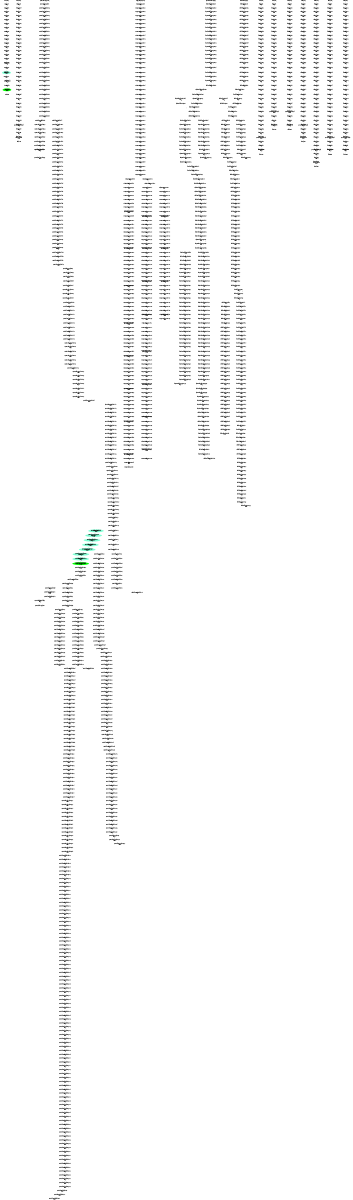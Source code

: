 digraph "CFG" {
fontsize=10;
orientation="portrait";
rankdir="TB";
size="10,8";
_thrFunc0___bb [fontsize=10, label="\"_thrFunc0___bb\"\nWCET=4", width="0.01"];
_thrFunc0___bb__9 [fontsize=10, label="\"_thrFunc0___bb__9\"\nWCET=4", width="0.01"];
_thrFunc0___bb__11 [fontsize=10, label="\"_thrFunc0___bb__11\"\nWCET=4", width="0.01"];
_thrFunc0___bb__13 [fontsize=10, label="\"_thrFunc0___bb__13\"\nWCET=4", width="0.01"];
_thrFunc0___bb__15 [fontsize=10, label="\"_thrFunc0___bb__15\"\nWCET=4", width="0.01"];
_thrFunc0___bb__16 [fontsize=10, label="\"_thrFunc0___bb__16\"\nWCET=4", width="0.01"];
_thrFunc0___bb__18 [fontsize=10, label="\"_thrFunc0___bb__18\"\nWCET=4", width="0.01"];
_thrFunc0___bb__20 [fontsize=10, label="\"_thrFunc0___bb__20\"\nWCET=6", width="0.01"];
_thrFunc0___bb__21 [fontsize=10, label="\"_thrFunc0___bb__21\"\nWCET=4", width="0.01"];
_thrFunc0___bb__23 [fontsize=10, label="\"_thrFunc0___bb__23\"\nWCET=4", width="0.01"];
_thrFunc0___bb__25 [fontsize=10, label="\"_thrFunc0___bb__25\"\nWCET=6", width="0.01"];
_thrFunc0___bb__26 [fontsize=10, label="\"_thrFunc0___bb__26\"\nWCET=4", width="0.01"];
_thrFunc0___bb__28 [fontsize=10, label="\"_thrFunc0___bb__28\"\nWCET=4", width="0.01"];
_thrFunc0___bb__30 [fontsize=10, label="\"_thrFunc0___bb__30\"\nWCET=6", width="0.01"];
_thrFunc0___bb__31 [fontsize=10, label="\"_thrFunc0___bb__31\"\nWCET=4", width="0.01"];
_thrFunc0___bb__32 [fontsize=10, label="_thrFunc0___bb__32\n(_thrFunc0_)mysingle\nWCET=13", width="0.01"];
_thrFunc0___bb__34 [fontsize=10, label="\"_thrFunc0___bb__34\"\nWCET=5", shape=diamond, width="0.01"];
_thrFunc0___bb17 [color=aquamarine, fontsize=10, label="_thrFunc0___bb17\nCREATE _taskFunc7_\nWCET=13", style=filled, width="0.01"];
_thrFunc0___bb17__1 [fontsize=10, label="\"_thrFunc0___bb17__1\"\nWCET=0", width="0.01"];
_thrFunc0___bb19 [fontsize=10, label="_thrFunc0___bb19\n(_thrFunc0_)leaving_single\nWCET=13", width="0.01"];
_thrFunc0___bb19__1 [fontsize=10, label="\"_thrFunc0___bb19__1\"\nWCET=0", width="0.01"];
_thrFunc0___bb20 [color=green, fontsize=10, label="_thrFunc0___bb20\n(_thrFunc0_)taskwait\nWCET=13", style=filled, width="0.01"];
_thrFunc0__entry [color="white", fontsize=10, height="0.01", label="_thrFunc0__entry", width="0.01"];
_thrFunc0__exit [color="white", fontsize=10, label="_thrFunc0__exit", width="0.01"];
_taskFunc7___bb [fontsize=10, label="\"_taskFunc7___bb\"\nWCET=4", width="0.01"];
_taskFunc7___bb__9 [fontsize=10, label="\"_taskFunc7___bb__9\"\nWCET=4", width="0.01"];
_taskFunc7___bb__11 [fontsize=10, label="\"_taskFunc7___bb__11\"\nWCET=4", width="0.01"];
_taskFunc7___bb__13 [fontsize=10, label="\"_taskFunc7___bb__13\"\nWCET=4", width="0.01"];
_taskFunc7___bb__15 [fontsize=10, label="\"_taskFunc7___bb__15\"\nWCET=4", width="0.01"];
_taskFunc7___bb__16 [fontsize=10, label="\"_taskFunc7___bb__16\"\nWCET=4", width="0.01"];
_taskFunc7___bb__18 [fontsize=10, label="\"_taskFunc7___bb__18\"\nWCET=4", width="0.01"];
_taskFunc7___bb__20 [fontsize=10, label="\"_taskFunc7___bb__20\"\nWCET=6", width="0.01"];
_taskFunc7___bb__21 [fontsize=10, label="\"_taskFunc7___bb__21\"\nWCET=4", width="0.01"];
_taskFunc7___bb__23 [fontsize=10, label="\"_taskFunc7___bb__23\"\nWCET=4", width="0.01"];
_taskFunc7___bb__25 [fontsize=10, label="\"_taskFunc7___bb__25\"\nWCET=6", width="0.01"];
_taskFunc7___bb__26 [fontsize=10, label="\"_taskFunc7___bb__26\"\nWCET=4", width="0.01"];
_taskFunc7___bb__28 [fontsize=10, label="\"_taskFunc7___bb__28\"\nWCET=4", width="0.01"];
_taskFunc7___bb__30 [fontsize=10, label="\"_taskFunc7___bb__30\"\nWCET=6", width="0.01"];
_taskFunc7___bb__31 [fontsize=10, label="\"_taskFunc7___bb__31\"\nWCET=4", width="0.01"];
_taskFunc7___bb__32 [fontsize=10, label="\"_taskFunc7___bb__32\"\nWCET=4", width="0.01"];
_taskFunc7___bb__33 [fontsize=10, label="\"_taskFunc7___bb__33\"\nWCET=4", width="0.01"];
_taskFunc7___bb__34 [fontsize=10, label="\"_taskFunc7___bb__34\"\nWCET=4", width="0.01"];
_taskFunc7___bb__35 [fontsize=10, label="\"_taskFunc7___bb__35\"\nWCET=4", width="0.01"];
_taskFunc7___bb__36 [fontsize=10, label="\"_taskFunc7___bb__36\"\nWCET=4", width="0.01"];
_taskFunc7___bb__37 [fontsize=10, label="\"_taskFunc7___bb__37\"\nWCET=4", width="0.01"];
_taskFunc7___bb__38 [fontsize=10, label="\"_taskFunc7___bb__38\"\nWCET=4", width="0.01"];
_taskFunc7___bb__39 [fontsize=10, label="\"_taskFunc7___bb__39\"\nWCET=4", width="0.01"];
_taskFunc7___bb__40 [fontsize=10, label="\"_taskFunc7___bb__40\"\nWCET=4", width="0.01"];
_taskFunc7___bb__41 [fontsize=10, label="\"_taskFunc7___bb__41\"\nWCET=4", width="0.01"];
_taskFunc7___bb__42 [fontsize=10, label="\"_taskFunc7___bb__42\"\nWCET=4", width="0.01"];
_taskFunc7___bb__43 [fontsize=10, label="\"_taskFunc7___bb__43\"\nWCET=4", width="0.01"];
_taskFunc7___bb__44 [fontsize=10, label="\"_taskFunc7___bb__44\"\nWCET=4", width="0.01"];
_taskFunc7___bb__45 [fontsize=10, label="\"_taskFunc7___bb__45\"\nWCET=4", width="0.01"];
_taskFunc7___bb__46 [fontsize=10, label="_taskFunc7___bb__46\nCALL OptimizedStrassenMultiply_par\nWCET=13", width="0.01"];
_taskFunc7___bb__47 [fontsize=10, label="\"_taskFunc7___bb__47\"\nWCET=0", width="0.01"];
_taskFunc7___bb29 [fontsize=10, label="\"_taskFunc7___bb29\"\nWCET=4", width="0.01"];
_taskFunc7___bb29__2 [fontsize=10, label="_taskFunc7___bb29__2\n(_taskFunc7_)taskenv_free\nWCET=13", width="0.01"];
_taskFunc7__entry [color="white", fontsize=10, height="0.01", label="_taskFunc7__entry", width="0.01"];
_taskFunc7__exit [color="white", fontsize=10, label="_taskFunc7__exit", width="0.01"];
OptimizedStrassenMultiply_par__bb [fontsize=10, label="\"OptimizedStrassenMultiply_par__bb\"\nWCET=4", width="0.01"];
OptimizedStrassenMultiply_par__bb__58 [fontsize=10, label="\"OptimizedStrassenMultiply_par__bb__58\"\nWCET=4", width="0.01"];
OptimizedStrassenMultiply_par__bb__60 [fontsize=10, label="\"OptimizedStrassenMultiply_par__bb__60\"\nWCET=4", width="0.01"];
OptimizedStrassenMultiply_par__bb__62 [fontsize=10, label="\"OptimizedStrassenMultiply_par__bb__62\"\nWCET=4", width="0.01"];
OptimizedStrassenMultiply_par__bb__64 [fontsize=10, label="\"OptimizedStrassenMultiply_par__bb__64\"\nWCET=4", width="0.01"];
OptimizedStrassenMultiply_par__bb__66 [fontsize=10, label="\"OptimizedStrassenMultiply_par__bb__66\"\nWCET=4", width="0.01"];
OptimizedStrassenMultiply_par__bb__68 [fontsize=10, label="\"OptimizedStrassenMultiply_par__bb__68\"\nWCET=4", width="0.01"];
OptimizedStrassenMultiply_par__bb__70 [fontsize=10, label="\"OptimizedStrassenMultiply_par__bb__70\"\nWCET=4", width="0.01"];
OptimizedStrassenMultiply_par__bb__73 [fontsize=10, label="\"OptimizedStrassenMultiply_par__bb__73\"\nWCET=4", width="0.01"];
OptimizedStrassenMultiply_par__bb__75 [fontsize=10, label="\"OptimizedStrassenMultiply_par__bb__75\"\nWCET=8", width="0.01"];
OptimizedStrassenMultiply_par__bb__77 [fontsize=10, label="\"OptimizedStrassenMultiply_par__bb__77\"\nWCET=4", width="0.01"];
OptimizedStrassenMultiply_par__bb__80 [fontsize=10, label="\"OptimizedStrassenMultiply_par__bb__80\"\nWCET=4", width="0.01"];
OptimizedStrassenMultiply_par__bb__85 [fontsize=10, label="\"OptimizedStrassenMultiply_par__bb__85\"\nWCET=14", width="0.01"];
OptimizedStrassenMultiply_par__bb__109 [fontsize=10, label="\"OptimizedStrassenMultiply_par__bb__109\"\nWCET=4", width="0.01"];
OptimizedStrassenMultiply_par__bb__111 [fontsize=10, label="\"OptimizedStrassenMultiply_par__bb__111\"\nWCET=4", width="0.01"];
OptimizedStrassenMultiply_par__bb__113 [fontsize=10, label="\"OptimizedStrassenMultiply_par__bb__113\"\nWCET=4", width="0.01"];
OptimizedStrassenMultiply_par__bb__117 [fontsize=10, label="\"OptimizedStrassenMultiply_par__bb__117\"\nWCET=4", width="0.01"];
OptimizedStrassenMultiply_par__bb__118 [fontsize=10, label="\"OptimizedStrassenMultiply_par__bb__118\"\nWCET=4", width="0.01"];
OptimizedStrassenMultiply_par__bb__122 [fontsize=10, label="\"OptimizedStrassenMultiply_par__bb__122\"\nWCET=10", width="0.01"];
OptimizedStrassenMultiply_par__bb__124 [fontsize=10, label="\"OptimizedStrassenMultiply_par__bb__124\"\nWCET=4", width="0.01"];
OptimizedStrassenMultiply_par__bb__125 [fontsize=10, label="\"OptimizedStrassenMultiply_par__bb__125\"\nWCET=4", width="0.01"];
OptimizedStrassenMultiply_par__bb__129 [fontsize=10, label="\"OptimizedStrassenMultiply_par__bb__129\"\nWCET=10", width="0.01"];
OptimizedStrassenMultiply_par__bb__131 [fontsize=10, label="\"OptimizedStrassenMultiply_par__bb__131\"\nWCET=4", width="0.01"];
OptimizedStrassenMultiply_par__bb__132 [fontsize=10, label="\"OptimizedStrassenMultiply_par__bb__132\"\nWCET=4", width="0.01"];
OptimizedStrassenMultiply_par__bb__136 [fontsize=10, label="\"OptimizedStrassenMultiply_par__bb__136\"\nWCET=10", width="0.01"];
OptimizedStrassenMultiply_par__bb__137 [fontsize=10, label="\"OptimizedStrassenMultiply_par__bb__137\"\nWCET=4", width="0.01"];
OptimizedStrassenMultiply_par__bb__138 [fontsize=10, label="\"OptimizedStrassenMultiply_par__bb__138\"\nWCET=4", width="0.01"];
OptimizedStrassenMultiply_par__bb__140 [fontsize=10, label="\"OptimizedStrassenMultiply_par__bb__140\"\nWCET=5", shape=diamond, width="0.01"];
OptimizedStrassenMultiply_par__bb36 [fontsize=10, label="\"OptimizedStrassenMultiply_par__bb36\"\nWCET=4", width="0.01"];
OptimizedStrassenMultiply_par__bb36__1 [fontsize=10, label="\"OptimizedStrassenMultiply_par__bb36__1\"\nWCET=4", width="0.01"];
OptimizedStrassenMultiply_par__bb36__2 [fontsize=10, label="\"OptimizedStrassenMultiply_par__bb36__2\"\nWCET=4", width="0.01"];
OptimizedStrassenMultiply_par__bb36__3 [fontsize=10, label="\"OptimizedStrassenMultiply_par__bb36__3\"\nWCET=4", width="0.01"];
OptimizedStrassenMultiply_par__bb36__4 [fontsize=10, label="\"OptimizedStrassenMultiply_par__bb36__4\"\nWCET=4", width="0.01"];
OptimizedStrassenMultiply_par__bb36__5 [fontsize=10, label="\"OptimizedStrassenMultiply_par__bb36__5\"\nWCET=4", width="0.01"];
OptimizedStrassenMultiply_par__bb36__6 [fontsize=10, label="\"OptimizedStrassenMultiply_par__bb36__6\"\nWCET=4", width="0.01"];
OptimizedStrassenMultiply_par__bb36__7 [fontsize=10, label="OptimizedStrassenMultiply_par__bb36__7\nCALL MultiplyByDivideAndConquer\nWCET=13", width="0.01"];
OptimizedStrassenMultiply_par__bb36__8 [fontsize=10, label="\"OptimizedStrassenMultiply_par__bb36__8\"\nWCET=0", width="0.01"];
OptimizedStrassenMultiply_par__bb44 [fontsize=10, label="\"OptimizedStrassenMultiply_par__bb44\"\nWCET=4", width="0.01"];
OptimizedStrassenMultiply_par__bb44__1 [fontsize=10, label="\"OptimizedStrassenMultiply_par__bb44__1\"\nWCET=4", width="0.01"];
OptimizedStrassenMultiply_par__bb44__4 [fontsize=10, label="\"OptimizedStrassenMultiply_par__bb44__4\"\nWCET=10", width="0.01"];
OptimizedStrassenMultiply_par__bb44__5 [fontsize=10, label="\"OptimizedStrassenMultiply_par__bb44__5\"\nWCET=4", width="0.01"];
OptimizedStrassenMultiply_par__bb44__6 [fontsize=10, label="\"OptimizedStrassenMultiply_par__bb44__6\"\nWCET=4", width="0.01"];
OptimizedStrassenMultiply_par__bb44__9 [fontsize=10, label="\"OptimizedStrassenMultiply_par__bb44__9\"\nWCET=10", width="0.01"];
OptimizedStrassenMultiply_par__bb44__10 [fontsize=10, label="\"OptimizedStrassenMultiply_par__bb44__10\"\nWCET=4", width="0.01"];
OptimizedStrassenMultiply_par__bb44__11 [fontsize=10, label="\"OptimizedStrassenMultiply_par__bb44__11\"\nWCET=4", width="0.01"];
OptimizedStrassenMultiply_par__bb44__14 [fontsize=10, label="\"OptimizedStrassenMultiply_par__bb44__14\"\nWCET=10", width="0.01"];
OptimizedStrassenMultiply_par__bb44__15 [fontsize=10, label="\"OptimizedStrassenMultiply_par__bb44__15\"\nWCET=4", width="0.01"];
OptimizedStrassenMultiply_par__bb44__16 [fontsize=10, label="\"OptimizedStrassenMultiply_par__bb44__16\"\nWCET=4", width="0.01"];
OptimizedStrassenMultiply_par__bb44__17 [fontsize=10, label="\"OptimizedStrassenMultiply_par__bb44__17\"\nWCET=4", width="0.01"];
OptimizedStrassenMultiply_par__bb44__21 [fontsize=10, label="\"OptimizedStrassenMultiply_par__bb44__21\"\nWCET=14", width="0.01"];
OptimizedStrassenMultiply_par__bb44__22 [fontsize=10, label="\"OptimizedStrassenMultiply_par__bb44__22\"\nWCET=4", width="0.01"];
OptimizedStrassenMultiply_par__bb44__23 [fontsize=10, label="\"OptimizedStrassenMultiply_par__bb44__23\"\nWCET=4", width="0.01"];
OptimizedStrassenMultiply_par__bb44__24 [fontsize=10, label="\"OptimizedStrassenMultiply_par__bb44__24\"\nWCET=4", width="0.01"];
OptimizedStrassenMultiply_par__bb44__28 [fontsize=10, label="\"OptimizedStrassenMultiply_par__bb44__28\"\nWCET=14", width="0.01"];
OptimizedStrassenMultiply_par__bb44__29 [fontsize=10, label="\"OptimizedStrassenMultiply_par__bb44__29\"\nWCET=4", width="0.01"];
OptimizedStrassenMultiply_par__bb44__30 [fontsize=10, label="\"OptimizedStrassenMultiply_par__bb44__30\"\nWCET=4", width="0.01"];
OptimizedStrassenMultiply_par__bb44__31 [fontsize=10, label="\"OptimizedStrassenMultiply_par__bb44__31\"\nWCET=4", width="0.01"];
OptimizedStrassenMultiply_par__bb44__35 [fontsize=10, label="\"OptimizedStrassenMultiply_par__bb44__35\"\nWCET=14", width="0.01"];
OptimizedStrassenMultiply_par__bb44__36 [fontsize=10, label="\"OptimizedStrassenMultiply_par__bb44__36\"\nWCET=4", width="0.01"];
OptimizedStrassenMultiply_par__bb44__37 [fontsize=10, label="\"OptimizedStrassenMultiply_par__bb44__37\"\nWCET=4", width="0.01"];
OptimizedStrassenMultiply_par__bb44__40 [fontsize=10, label="\"OptimizedStrassenMultiply_par__bb44__40\"\nWCET=10", width="0.01"];
OptimizedStrassenMultiply_par__bb44__41 [fontsize=10, label="\"OptimizedStrassenMultiply_par__bb44__41\"\nWCET=4", width="0.01"];
OptimizedStrassenMultiply_par__bb44__42 [fontsize=10, label="\"OptimizedStrassenMultiply_par__bb44__42\"\nWCET=4", width="0.01"];
OptimizedStrassenMultiply_par__bb44__45 [fontsize=10, label="\"OptimizedStrassenMultiply_par__bb44__45\"\nWCET=10", width="0.01"];
OptimizedStrassenMultiply_par__bb44__46 [fontsize=10, label="\"OptimizedStrassenMultiply_par__bb44__46\"\nWCET=4", width="0.01"];
OptimizedStrassenMultiply_par__bb44__47 [fontsize=10, label="\"OptimizedStrassenMultiply_par__bb44__47\"\nWCET=4", width="0.01"];
OptimizedStrassenMultiply_par__bb44__50 [fontsize=10, label="\"OptimizedStrassenMultiply_par__bb44__50\"\nWCET=10", width="0.01"];
OptimizedStrassenMultiply_par__bb44__51 [fontsize=10, label="\"OptimizedStrassenMultiply_par__bb44__51\"\nWCET=4", width="0.01"];
OptimizedStrassenMultiply_par__bb44__54 [fontsize=10, label="OptimizedStrassenMultiply_par__bb44__54\nCALL malloc\nWCET=17", width="0.01"];
OptimizedStrassenMultiply_par__bb44__55 [fontsize=10, label="\"OptimizedStrassenMultiply_par__bb44__55\"\nWCET=4", width="0.01"];
OptimizedStrassenMultiply_par__bb44__56 [fontsize=10, label="\"OptimizedStrassenMultiply_par__bb44__56\"\nWCET=4", width="0.01"];
OptimizedStrassenMultiply_par__bb44__57 [fontsize=10, label="\"OptimizedStrassenMultiply_par__bb44__57\"\nWCET=4", width="0.01"];
OptimizedStrassenMultiply_par__bb44__61 [fontsize=10, label="\"OptimizedStrassenMultiply_par__bb44__61\"\nWCET=9", shape=diamond, width="0.01"];
OptimizedStrassenMultiply_par__bb95 [fontsize=10, label="\"OptimizedStrassenMultiply_par__bb95\"\nWCET=4", width="0.01"];
OptimizedStrassenMultiply_par__bb95__3 [fontsize=10, label="\"OptimizedStrassenMultiply_par__bb95__3\"\nWCET=4", width="0.01"];
OptimizedStrassenMultiply_par__bb95__8 [fontsize=10, label="\"OptimizedStrassenMultiply_par__bb95__8\"\nWCET=12", width="0.01"];
OptimizedStrassenMultiply_par__bb95__9 [fontsize=10, label="\"OptimizedStrassenMultiply_par__bb95__9\"\nWCET=0", width="0.01"];
OptimizedStrassenMultiply_par__bb104 [fontsize=10, label="\"OptimizedStrassenMultiply_par__bb104\"\nWCET=4", width="0.01"];
OptimizedStrassenMultiply_par__bb104__2 [fontsize=10, label="\"OptimizedStrassenMultiply_par__bb104__2\"\nWCET=4", width="0.01"];
OptimizedStrassenMultiply_par__bb104__3 [fontsize=10, label="\"OptimizedStrassenMultiply_par__bb104__3\"\nWCET=4", width="0.01"];
OptimizedStrassenMultiply_par__bb104__4 [fontsize=10, label="\"OptimizedStrassenMultiply_par__bb104__4\"\nWCET=4", width="0.01"];
OptimizedStrassenMultiply_par__bb104__7 [fontsize=10, label="\"OptimizedStrassenMultiply_par__bb104__7\"\nWCET=10", width="0.01"];
OptimizedStrassenMultiply_par__bb104__8 [fontsize=10, label="\"OptimizedStrassenMultiply_par__bb104__8\"\nWCET=4", width="0.01"];
OptimizedStrassenMultiply_par__bb104__10 [fontsize=10, label="\"OptimizedStrassenMultiply_par__bb104__10\"\nWCET=4", width="0.01"];
OptimizedStrassenMultiply_par__bb104__11 [fontsize=10, label="\"OptimizedStrassenMultiply_par__bb104__11\"\nWCET=4", width="0.01"];
OptimizedStrassenMultiply_par__bb104__12 [fontsize=10, label="\"OptimizedStrassenMultiply_par__bb104__12\"\nWCET=4", width="0.01"];
OptimizedStrassenMultiply_par__bb104__15 [fontsize=10, label="\"OptimizedStrassenMultiply_par__bb104__15\"\nWCET=10", width="0.01"];
OptimizedStrassenMultiply_par__bb104__16 [fontsize=10, label="\"OptimizedStrassenMultiply_par__bb104__16\"\nWCET=4", width="0.01"];
OptimizedStrassenMultiply_par__bb104__18 [fontsize=10, label="\"OptimizedStrassenMultiply_par__bb104__18\"\nWCET=4", width="0.01"];
OptimizedStrassenMultiply_par__bb104__19 [fontsize=10, label="\"OptimizedStrassenMultiply_par__bb104__19\"\nWCET=4", width="0.01"];
OptimizedStrassenMultiply_par__bb104__20 [fontsize=10, label="\"OptimizedStrassenMultiply_par__bb104__20\"\nWCET=4", width="0.01"];
OptimizedStrassenMultiply_par__bb104__23 [fontsize=10, label="\"OptimizedStrassenMultiply_par__bb104__23\"\nWCET=10", width="0.01"];
OptimizedStrassenMultiply_par__bb104__24 [fontsize=10, label="\"OptimizedStrassenMultiply_par__bb104__24\"\nWCET=4", width="0.01"];
OptimizedStrassenMultiply_par__bb104__26 [fontsize=10, label="\"OptimizedStrassenMultiply_par__bb104__26\"\nWCET=4", width="0.01"];
OptimizedStrassenMultiply_par__bb104__27 [fontsize=10, label="\"OptimizedStrassenMultiply_par__bb104__27\"\nWCET=4", width="0.01"];
OptimizedStrassenMultiply_par__bb104__28 [fontsize=10, label="\"OptimizedStrassenMultiply_par__bb104__28\"\nWCET=4", width="0.01"];
OptimizedStrassenMultiply_par__bb104__31 [fontsize=10, label="\"OptimizedStrassenMultiply_par__bb104__31\"\nWCET=10", width="0.01"];
OptimizedStrassenMultiply_par__bb104__32 [fontsize=10, label="\"OptimizedStrassenMultiply_par__bb104__32\"\nWCET=4", width="0.01"];
OptimizedStrassenMultiply_par__bb104__34 [fontsize=10, label="\"OptimizedStrassenMultiply_par__bb104__34\"\nWCET=4", width="0.01"];
OptimizedStrassenMultiply_par__bb104__35 [fontsize=10, label="\"OptimizedStrassenMultiply_par__bb104__35\"\nWCET=4", width="0.01"];
OptimizedStrassenMultiply_par__bb104__36 [fontsize=10, label="\"OptimizedStrassenMultiply_par__bb104__36\"\nWCET=4", width="0.01"];
OptimizedStrassenMultiply_par__bb104__39 [fontsize=10, label="\"OptimizedStrassenMultiply_par__bb104__39\"\nWCET=10", width="0.01"];
OptimizedStrassenMultiply_par__bb104__40 [fontsize=10, label="\"OptimizedStrassenMultiply_par__bb104__40\"\nWCET=4", width="0.01"];
OptimizedStrassenMultiply_par__bb104__42 [fontsize=10, label="\"OptimizedStrassenMultiply_par__bb104__42\"\nWCET=4", width="0.01"];
OptimizedStrassenMultiply_par__bb104__43 [fontsize=10, label="\"OptimizedStrassenMultiply_par__bb104__43\"\nWCET=4", width="0.01"];
OptimizedStrassenMultiply_par__bb104__44 [fontsize=10, label="\"OptimizedStrassenMultiply_par__bb104__44\"\nWCET=4", width="0.01"];
OptimizedStrassenMultiply_par__bb104__47 [fontsize=10, label="\"OptimizedStrassenMultiply_par__bb104__47\"\nWCET=10", width="0.01"];
OptimizedStrassenMultiply_par__bb104__48 [fontsize=10, label="\"OptimizedStrassenMultiply_par__bb104__48\"\nWCET=4", width="0.01"];
OptimizedStrassenMultiply_par__bb104__50 [fontsize=10, label="\"OptimizedStrassenMultiply_par__bb104__50\"\nWCET=4", width="0.01"];
OptimizedStrassenMultiply_par__bb104__51 [fontsize=10, label="\"OptimizedStrassenMultiply_par__bb104__51\"\nWCET=4", width="0.01"];
OptimizedStrassenMultiply_par__bb104__52 [fontsize=10, label="\"OptimizedStrassenMultiply_par__bb104__52\"\nWCET=4", width="0.01"];
OptimizedStrassenMultiply_par__bb104__55 [fontsize=10, label="\"OptimizedStrassenMultiply_par__bb104__55\"\nWCET=10", width="0.01"];
OptimizedStrassenMultiply_par__bb104__56 [fontsize=10, label="\"OptimizedStrassenMultiply_par__bb104__56\"\nWCET=4", width="0.01"];
OptimizedStrassenMultiply_par__bb104__58 [fontsize=10, label="\"OptimizedStrassenMultiply_par__bb104__58\"\nWCET=4", width="0.01"];
OptimizedStrassenMultiply_par__bb104__59 [fontsize=10, label="\"OptimizedStrassenMultiply_par__bb104__59\"\nWCET=4", width="0.01"];
OptimizedStrassenMultiply_par__bb104__60 [fontsize=10, label="\"OptimizedStrassenMultiply_par__bb104__60\"\nWCET=4", width="0.01"];
OptimizedStrassenMultiply_par__bb104__63 [fontsize=10, label="\"OptimizedStrassenMultiply_par__bb104__63\"\nWCET=10", width="0.01"];
OptimizedStrassenMultiply_par__bb104__64 [fontsize=10, label="\"OptimizedStrassenMultiply_par__bb104__64\"\nWCET=4", width="0.01"];
OptimizedStrassenMultiply_par__bb104__66 [fontsize=10, label="\"OptimizedStrassenMultiply_par__bb104__66\"\nWCET=4", width="0.01"];
OptimizedStrassenMultiply_par__bb104__67 [fontsize=10, label="\"OptimizedStrassenMultiply_par__bb104__67\"\nWCET=4", width="0.01"];
OptimizedStrassenMultiply_par__bb104__68 [fontsize=10, label="\"OptimizedStrassenMultiply_par__bb104__68\"\nWCET=4", width="0.01"];
OptimizedStrassenMultiply_par__bb104__71 [fontsize=10, label="\"OptimizedStrassenMultiply_par__bb104__71\"\nWCET=10", width="0.01"];
OptimizedStrassenMultiply_par__bb104__72 [fontsize=10, label="\"OptimizedStrassenMultiply_par__bb104__72\"\nWCET=4", width="0.01"];
OptimizedStrassenMultiply_par__bb104__74 [fontsize=10, label="\"OptimizedStrassenMultiply_par__bb104__74\"\nWCET=4", width="0.01"];
OptimizedStrassenMultiply_par__bb104__75 [fontsize=10, label="\"OptimizedStrassenMultiply_par__bb104__75\"\nWCET=4", width="0.01"];
OptimizedStrassenMultiply_par__bb104__76 [fontsize=10, label="\"OptimizedStrassenMultiply_par__bb104__76\"\nWCET=4", width="0.01"];
OptimizedStrassenMultiply_par__bb104__79 [fontsize=10, label="\"OptimizedStrassenMultiply_par__bb104__79\"\nWCET=10", width="0.01"];
OptimizedStrassenMultiply_par__bb104__80 [fontsize=10, label="\"OptimizedStrassenMultiply_par__bb104__80\"\nWCET=4", width="0.01"];
OptimizedStrassenMultiply_par__bb104__82 [fontsize=10, label="\"OptimizedStrassenMultiply_par__bb104__82\"\nWCET=4", width="0.01"];
OptimizedStrassenMultiply_par__bb104__83 [fontsize=10, label="\"OptimizedStrassenMultiply_par__bb104__83\"\nWCET=4", width="0.01"];
OptimizedStrassenMultiply_par__bb104__84 [fontsize=10, label="\"OptimizedStrassenMultiply_par__bb104__84\"\nWCET=4", width="0.01"];
OptimizedStrassenMultiply_par__bb104__87 [fontsize=10, label="\"OptimizedStrassenMultiply_par__bb104__87\"\nWCET=10", width="0.01"];
OptimizedStrassenMultiply_par__bb104__88 [fontsize=10, label="\"OptimizedStrassenMultiply_par__bb104__88\"\nWCET=4", width="0.01"];
OptimizedStrassenMultiply_par__bb104__89 [fontsize=10, label="\"OptimizedStrassenMultiply_par__bb104__89\"\nWCET=0", width="0.01"];
OptimizedStrassenMultiply_par__bb171 [fontsize=10, label="\"OptimizedStrassenMultiply_par__bb171\"\nWCET=4", width="0.01"];
OptimizedStrassenMultiply_par__bb171__1 [fontsize=10, label="\"OptimizedStrassenMultiply_par__bb171__1\"\nWCET=4", width="0.01"];
OptimizedStrassenMultiply_par__bb171__3 [fontsize=10, label="\"OptimizedStrassenMultiply_par__bb171__3\"\nWCET=5", shape=diamond, width="0.01"];
OptimizedStrassenMultiply_par__bb175 [fontsize=10, label="\"OptimizedStrassenMultiply_par__bb175\"\nWCET=4", width="0.01"];
OptimizedStrassenMultiply_par__bb175__1 [fontsize=10, label="\"OptimizedStrassenMultiply_par__bb175__1\"\nWCET=0", width="0.01"];
OptimizedStrassenMultiply_par__bb176 [fontsize=10, label="\"OptimizedStrassenMultiply_par__bb176\"\nWCET=4", width="0.01"];
OptimizedStrassenMultiply_par__bb176__1 [fontsize=10, label="\"OptimizedStrassenMultiply_par__bb176__1\"\nWCET=4", width="0.01"];
OptimizedStrassenMultiply_par__bb176__3 [fontsize=10, label="\"OptimizedStrassenMultiply_par__bb176__3\"\nWCET=5", shape=diamond, width="0.01"];
OptimizedStrassenMultiply_par__bb180 [fontsize=10, label="\"OptimizedStrassenMultiply_par__bb180\"\nWCET=4", width="0.01"];
OptimizedStrassenMultiply_par__bb180__2 [fontsize=10, label="\"OptimizedStrassenMultiply_par__bb180__2\"\nWCET=4", width="0.01"];
OptimizedStrassenMultiply_par__bb180__5 [fontsize=10, label="\"OptimizedStrassenMultiply_par__bb180__5\"\nWCET=6", width="0.01"];
OptimizedStrassenMultiply_par__bb180__6 [fontsize=10, label="\"OptimizedStrassenMultiply_par__bb180__6\"\nWCET=4", width="0.01"];
OptimizedStrassenMultiply_par__bb180__8 [fontsize=10, label="\"OptimizedStrassenMultiply_par__bb180__8\"\nWCET=4", width="0.01"];
OptimizedStrassenMultiply_par__bb180__11 [fontsize=10, label="\"OptimizedStrassenMultiply_par__bb180__11\"\nWCET=6", width="0.01"];
OptimizedStrassenMultiply_par__bb180__12 [fontsize=10, label="\"OptimizedStrassenMultiply_par__bb180__12\"\nWCET=4", width="0.01"];
OptimizedStrassenMultiply_par__bb180__14 [fontsize=10, label="\"OptimizedStrassenMultiply_par__bb180__14\"\nWCET=4", width="0.01"];
OptimizedStrassenMultiply_par__bb180__17 [fontsize=10, label="\"OptimizedStrassenMultiply_par__bb180__17\"\nWCET=6", width="0.01"];
OptimizedStrassenMultiply_par__bb180__18 [fontsize=10, label="\"OptimizedStrassenMultiply_par__bb180__18\"\nWCET=4", width="0.01"];
OptimizedStrassenMultiply_par__bb180__19 [fontsize=10, label="\"OptimizedStrassenMultiply_par__bb180__19\"\nWCET=4", width="0.01"];
OptimizedStrassenMultiply_par__bb180__21 [fontsize=10, label="\"OptimizedStrassenMultiply_par__bb180__21\"\nWCET=4", width="0.01"];
OptimizedStrassenMultiply_par__bb180__24 [fontsize=10, label="\"OptimizedStrassenMultiply_par__bb180__24\"\nWCET=6", width="0.01"];
OptimizedStrassenMultiply_par__bb180__25 [fontsize=10, label="\"OptimizedStrassenMultiply_par__bb180__25\"\nWCET=4", width="0.01"];
OptimizedStrassenMultiply_par__bb180__27 [fontsize=10, label="\"OptimizedStrassenMultiply_par__bb180__27\"\nWCET=4", width="0.01"];
OptimizedStrassenMultiply_par__bb180__30 [fontsize=10, label="\"OptimizedStrassenMultiply_par__bb180__30\"\nWCET=6", width="0.01"];
OptimizedStrassenMultiply_par__bb180__31 [fontsize=10, label="\"OptimizedStrassenMultiply_par__bb180__31\"\nWCET=4", width="0.01"];
OptimizedStrassenMultiply_par__bb180__32 [fontsize=10, label="\"OptimizedStrassenMultiply_par__bb180__32\"\nWCET=4", width="0.01"];
OptimizedStrassenMultiply_par__bb180__34 [fontsize=10, label="\"OptimizedStrassenMultiply_par__bb180__34\"\nWCET=4", width="0.01"];
OptimizedStrassenMultiply_par__bb180__37 [fontsize=10, label="\"OptimizedStrassenMultiply_par__bb180__37\"\nWCET=6", width="0.01"];
OptimizedStrassenMultiply_par__bb180__39 [fontsize=10, label="\"OptimizedStrassenMultiply_par__bb180__39\"\nWCET=4", width="0.01"];
OptimizedStrassenMultiply_par__bb180__41 [fontsize=10, label="\"OptimizedStrassenMultiply_par__bb180__41\"\nWCET=4", width="0.01"];
OptimizedStrassenMultiply_par__bb180__44 [fontsize=10, label="\"OptimizedStrassenMultiply_par__bb180__44\"\nWCET=6", width="0.01"];
OptimizedStrassenMultiply_par__bb180__45 [fontsize=10, label="\"OptimizedStrassenMultiply_par__bb180__45\"\nWCET=4", width="0.01"];
OptimizedStrassenMultiply_par__bb180__47 [fontsize=10, label="\"OptimizedStrassenMultiply_par__bb180__47\"\nWCET=4", width="0.01"];
OptimizedStrassenMultiply_par__bb180__50 [fontsize=10, label="\"OptimizedStrassenMultiply_par__bb180__50\"\nWCET=6", width="0.01"];
OptimizedStrassenMultiply_par__bb180__51 [fontsize=10, label="\"OptimizedStrassenMultiply_par__bb180__51\"\nWCET=4", width="0.01"];
OptimizedStrassenMultiply_par__bb180__53 [fontsize=10, label="\"OptimizedStrassenMultiply_par__bb180__53\"\nWCET=4", width="0.01"];
OptimizedStrassenMultiply_par__bb180__56 [fontsize=10, label="\"OptimizedStrassenMultiply_par__bb180__56\"\nWCET=6", width="0.01"];
OptimizedStrassenMultiply_par__bb180__57 [fontsize=10, label="\"OptimizedStrassenMultiply_par__bb180__57\"\nWCET=4", width="0.01"];
OptimizedStrassenMultiply_par__bb180__59 [fontsize=10, label="\"OptimizedStrassenMultiply_par__bb180__59\"\nWCET=4", width="0.01"];
OptimizedStrassenMultiply_par__bb180__62 [fontsize=10, label="\"OptimizedStrassenMultiply_par__bb180__62\"\nWCET=6", width="0.01"];
OptimizedStrassenMultiply_par__bb180__63 [fontsize=10, label="\"OptimizedStrassenMultiply_par__bb180__63\"\nWCET=4", width="0.01"];
OptimizedStrassenMultiply_par__bb180__64 [fontsize=10, label="\"OptimizedStrassenMultiply_par__bb180__64\"\nWCET=4", width="0.01"];
OptimizedStrassenMultiply_par__bb180__66 [fontsize=10, label="\"OptimizedStrassenMultiply_par__bb180__66\"\nWCET=4", width="0.01"];
OptimizedStrassenMultiply_par__bb180__69 [fontsize=10, label="\"OptimizedStrassenMultiply_par__bb180__69\"\nWCET=6", width="0.01"];
OptimizedStrassenMultiply_par__bb180__70 [fontsize=10, label="\"OptimizedStrassenMultiply_par__bb180__70\"\nWCET=4", width="0.01"];
OptimizedStrassenMultiply_par__bb180__71 [fontsize=10, label="\"OptimizedStrassenMultiply_par__bb180__71\"\nWCET=4", width="0.01"];
OptimizedStrassenMultiply_par__bb180__73 [fontsize=10, label="\"OptimizedStrassenMultiply_par__bb180__73\"\nWCET=4", width="0.01"];
OptimizedStrassenMultiply_par__bb180__76 [fontsize=10, label="\"OptimizedStrassenMultiply_par__bb180__76\"\nWCET=6", width="0.01"];
OptimizedStrassenMultiply_par__bb180__77 [fontsize=10, label="\"OptimizedStrassenMultiply_par__bb180__77\"\nWCET=4", width="0.01"];
OptimizedStrassenMultiply_par__bb180__79 [fontsize=10, label="\"OptimizedStrassenMultiply_par__bb180__79\"\nWCET=4", width="0.01"];
OptimizedStrassenMultiply_par__bb180__82 [fontsize=10, label="\"OptimizedStrassenMultiply_par__bb180__82\"\nWCET=6", width="0.01"];
OptimizedStrassenMultiply_par__bb180__84 [fontsize=10, label="\"OptimizedStrassenMultiply_par__bb180__84\"\nWCET=4", width="0.01"];
OptimizedStrassenMultiply_par__bb180__86 [fontsize=10, label="\"OptimizedStrassenMultiply_par__bb180__86\"\nWCET=4", width="0.01"];
OptimizedStrassenMultiply_par__bb180__89 [fontsize=10, label="\"OptimizedStrassenMultiply_par__bb180__89\"\nWCET=6", width="0.01"];
OptimizedStrassenMultiply_par__bb180__90 [fontsize=10, label="\"OptimizedStrassenMultiply_par__bb180__90\"\nWCET=4", width="0.01"];
OptimizedStrassenMultiply_par__bb180__92 [fontsize=10, label="\"OptimizedStrassenMultiply_par__bb180__92\"\nWCET=4", width="0.01"];
OptimizedStrassenMultiply_par__bb180__95 [fontsize=10, label="\"OptimizedStrassenMultiply_par__bb180__95\"\nWCET=6", width="0.01"];
OptimizedStrassenMultiply_par__bb180__96 [fontsize=10, label="\"OptimizedStrassenMultiply_par__bb180__96\"\nWCET=4", width="0.01"];
OptimizedStrassenMultiply_par__bb180__98 [fontsize=10, label="\"OptimizedStrassenMultiply_par__bb180__98\"\nWCET=4", width="0.01"];
OptimizedStrassenMultiply_par__bb180__101 [fontsize=10, label="\"OptimizedStrassenMultiply_par__bb180__101\"\nWCET=6", width="0.01"];
OptimizedStrassenMultiply_par__bb180__103 [fontsize=10, label="\"OptimizedStrassenMultiply_par__bb180__103\"\nWCET=4", width="0.01"];
OptimizedStrassenMultiply_par__bb180__105 [fontsize=10, label="\"OptimizedStrassenMultiply_par__bb180__105\"\nWCET=4", width="0.01"];
OptimizedStrassenMultiply_par__bb180__108 [fontsize=10, label="\"OptimizedStrassenMultiply_par__bb180__108\"\nWCET=6", width="0.01"];
OptimizedStrassenMultiply_par__bb180__109 [fontsize=10, label="\"OptimizedStrassenMultiply_par__bb180__109\"\nWCET=4", width="0.01"];
OptimizedStrassenMultiply_par__bb180__111 [fontsize=10, label="\"OptimizedStrassenMultiply_par__bb180__111\"\nWCET=4", width="0.01"];
OptimizedStrassenMultiply_par__bb180__114 [fontsize=10, label="\"OptimizedStrassenMultiply_par__bb180__114\"\nWCET=6", width="0.01"];
OptimizedStrassenMultiply_par__bb180__115 [fontsize=10, label="\"OptimizedStrassenMultiply_par__bb180__115\"\nWCET=4", width="0.01"];
OptimizedStrassenMultiply_par__bb180__117 [fontsize=10, label="\"OptimizedStrassenMultiply_par__bb180__117\"\nWCET=4", width="0.01"];
OptimizedStrassenMultiply_par__bb180__120 [fontsize=10, label="\"OptimizedStrassenMultiply_par__bb180__120\"\nWCET=6", width="0.01"];
OptimizedStrassenMultiply_par__bb180__122 [fontsize=10, label="\"OptimizedStrassenMultiply_par__bb180__122\"\nWCET=4", width="0.01"];
OptimizedStrassenMultiply_par__bb180__124 [fontsize=10, label="\"OptimizedStrassenMultiply_par__bb180__124\"\nWCET=4", width="0.01"];
OptimizedStrassenMultiply_par__bb180__127 [fontsize=10, label="\"OptimizedStrassenMultiply_par__bb180__127\"\nWCET=6", width="0.01"];
OptimizedStrassenMultiply_par__bb180__128 [fontsize=10, label="\"OptimizedStrassenMultiply_par__bb180__128\"\nWCET=4", width="0.01"];
OptimizedStrassenMultiply_par__bb180__130 [fontsize=10, label="\"OptimizedStrassenMultiply_par__bb180__130\"\nWCET=6", width="0.01"];
OptimizedStrassenMultiply_par__bb180__131 [fontsize=10, label="\"OptimizedStrassenMultiply_par__bb180__131\"\nWCET=4", width="0.01"];
OptimizedStrassenMultiply_par__bb180__133 [fontsize=10, label="\"OptimizedStrassenMultiply_par__bb180__133\"\nWCET=6", width="0.01"];
OptimizedStrassenMultiply_par__bb180__134 [fontsize=10, label="\"OptimizedStrassenMultiply_par__bb180__134\"\nWCET=4", width="0.01"];
OptimizedStrassenMultiply_par__bb180__136 [fontsize=10, label="\"OptimizedStrassenMultiply_par__bb180__136\"\nWCET=6", width="0.01"];
OptimizedStrassenMultiply_par__bb180__137 [fontsize=10, label="\"OptimizedStrassenMultiply_par__bb180__137\"\nWCET=0", width="0.01"];
OptimizedStrassenMultiply_par__bb307 [fontsize=10, label="\"OptimizedStrassenMultiply_par__bb307\"\nWCET=4", width="0.01"];
OptimizedStrassenMultiply_par__bb307__2 [fontsize=10, label="\"OptimizedStrassenMultiply_par__bb307__2\"\nWCET=6", width="0.01"];
OptimizedStrassenMultiply_par__bb307__3 [fontsize=10, label="\"OptimizedStrassenMultiply_par__bb307__3\"\nWCET=0", width="0.01"];
OptimizedStrassenMultiply_par__bb310 [fontsize=10, label="\"OptimizedStrassenMultiply_par__bb310\"\nWCET=4", width="0.01"];
OptimizedStrassenMultiply_par__bb310__1 [fontsize=10, label="\"OptimizedStrassenMultiply_par__bb310__1\"\nWCET=4", width="0.01"];
OptimizedStrassenMultiply_par__bb310__3 [fontsize=10, label="\"OptimizedStrassenMultiply_par__bb310__3\"\nWCET=6", width="0.01"];
OptimizedStrassenMultiply_par__bb310__4 [fontsize=10, label="\"OptimizedStrassenMultiply_par__bb310__4\"\nWCET=4", width="0.01"];
OptimizedStrassenMultiply_par__bb310__5 [fontsize=10, label="\"OptimizedStrassenMultiply_par__bb310__5\"\nWCET=4", width="0.01"];
OptimizedStrassenMultiply_par__bb310__7 [fontsize=10, label="\"OptimizedStrassenMultiply_par__bb310__7\"\nWCET=6", width="0.01"];
OptimizedStrassenMultiply_par__bb310__8 [fontsize=10, label="\"OptimizedStrassenMultiply_par__bb310__8\"\nWCET=0", width="0.01"];
OptimizedStrassenMultiply_par__bb317 [fontsize=10, label="\"OptimizedStrassenMultiply_par__bb317\"\nWCET=4", width="0.01"];
OptimizedStrassenMultiply_par__bb317__2 [fontsize=10, label="\"OptimizedStrassenMultiply_par__bb317__2\"\nWCET=6", width="0.01"];
OptimizedStrassenMultiply_par__bb317__3 [fontsize=10, label="\"OptimizedStrassenMultiply_par__bb317__3\"\nWCET=0", width="0.01"];
OptimizedStrassenMultiply_par__bb320 [color=aquamarine, fontsize=10, label="OptimizedStrassenMultiply_par__bb320\nCREATE _taskFunc0_\nWCET=13", style=filled, width="0.01"];
OptimizedStrassenMultiply_par__bb320__1 [color=aquamarine, fontsize=10, label="OptimizedStrassenMultiply_par__bb320__1\nCREATE _taskFunc1_\nWCET=13", style=filled, width="0.01"];
OptimizedStrassenMultiply_par__bb320__2 [color=aquamarine, fontsize=10, label="OptimizedStrassenMultiply_par__bb320__2\nCREATE _taskFunc2_\nWCET=13", style=filled, width="0.01"];
OptimizedStrassenMultiply_par__bb320__3 [color=aquamarine, fontsize=10, label="OptimizedStrassenMultiply_par__bb320__3\nCREATE _taskFunc3_\nWCET=13", style=filled, width="0.01"];
OptimizedStrassenMultiply_par__bb320__4 [color=aquamarine, fontsize=10, label="OptimizedStrassenMultiply_par__bb320__4\nCREATE _taskFunc4_\nWCET=13", style=filled, width="0.01"];
OptimizedStrassenMultiply_par__bb320__5 [color=aquamarine, fontsize=10, label="OptimizedStrassenMultiply_par__bb320__5\nCREATE _taskFunc5_\nWCET=13", style=filled, width="0.01"];
OptimizedStrassenMultiply_par__bb320__6 [color=aquamarine, fontsize=10, label="OptimizedStrassenMultiply_par__bb320__6\nCREATE _taskFunc6_\nWCET=13", style=filled, width="0.01"];
OptimizedStrassenMultiply_par__bb320__7 [color=green, fontsize=10, label="OptimizedStrassenMultiply_par__bb320__7\n(OptimizedStrassenMultiply_par)taskwait\nWCET=13", style=filled, width="0.01"];
OptimizedStrassenMultiply_par__bb320__8 [fontsize=10, label="\"OptimizedStrassenMultiply_par__bb320__8\"\nWCET=4", width="0.01"];
OptimizedStrassenMultiply_par__bb320__9 [fontsize=10, label="\"OptimizedStrassenMultiply_par__bb320__9\"\nWCET=0", width="0.01"];
OptimizedStrassenMultiply_par__bb328 [fontsize=10, label="\"OptimizedStrassenMultiply_par__bb328\"\nWCET=4", width="0.01"];
OptimizedStrassenMultiply_par__bb328__1 [fontsize=10, label="\"OptimizedStrassenMultiply_par__bb328__1\"\nWCET=4", width="0.01"];
OptimizedStrassenMultiply_par__bb328__3 [fontsize=10, label="\"OptimizedStrassenMultiply_par__bb328__3\"\nWCET=5", shape=diamond, width="0.01"];
OptimizedStrassenMultiply_par__bb332 [fontsize=10, label="\"OptimizedStrassenMultiply_par__bb332\"\nWCET=4", width="0.01"];
OptimizedStrassenMultiply_par__bb332__1 [fontsize=10, label="\"OptimizedStrassenMultiply_par__bb332__1\"\nWCET=0", width="0.01"];
OptimizedStrassenMultiply_par__bb333 [fontsize=10, label="\"OptimizedStrassenMultiply_par__bb333\"\nWCET=4", width="0.01"];
OptimizedStrassenMultiply_par__bb333__1 [fontsize=10, label="\"OptimizedStrassenMultiply_par__bb333__1\"\nWCET=4", width="0.01"];
OptimizedStrassenMultiply_par__bb333__3 [fontsize=10, label="\"OptimizedStrassenMultiply_par__bb333__3\"\nWCET=5", shape=diamond, width="0.01"];
OptimizedStrassenMultiply_par__bb337 [fontsize=10, label="\"OptimizedStrassenMultiply_par__bb337\"\nWCET=4", width="0.01"];
OptimizedStrassenMultiply_par__bb337__2 [fontsize=10, label="\"OptimizedStrassenMultiply_par__bb337__2\"\nWCET=4", width="0.01"];
OptimizedStrassenMultiply_par__bb337__3 [fontsize=10, label="\"OptimizedStrassenMultiply_par__bb337__3\"\nWCET=4", width="0.01"];
OptimizedStrassenMultiply_par__bb337__5 [fontsize=10, label="\"OptimizedStrassenMultiply_par__bb337__5\"\nWCET=4", width="0.01"];
OptimizedStrassenMultiply_par__bb337__7 [fontsize=10, label="\"OptimizedStrassenMultiply_par__bb337__7\"\nWCET=6", width="0.01"];
OptimizedStrassenMultiply_par__bb337__8 [fontsize=10, label="\"OptimizedStrassenMultiply_par__bb337__8\"\nWCET=4", width="0.01"];
OptimizedStrassenMultiply_par__bb337__10 [fontsize=10, label="\"OptimizedStrassenMultiply_par__bb337__10\"\nWCET=4", width="0.01"];
OptimizedStrassenMultiply_par__bb337__12 [fontsize=10, label="\"OptimizedStrassenMultiply_par__bb337__12\"\nWCET=6", width="0.01"];
OptimizedStrassenMultiply_par__bb337__13 [fontsize=10, label="\"OptimizedStrassenMultiply_par__bb337__13\"\nWCET=4", width="0.01"];
OptimizedStrassenMultiply_par__bb337__15 [fontsize=10, label="\"OptimizedStrassenMultiply_par__bb337__15\"\nWCET=4", width="0.01"];
OptimizedStrassenMultiply_par__bb337__17 [fontsize=10, label="\"OptimizedStrassenMultiply_par__bb337__17\"\nWCET=6", width="0.01"];
OptimizedStrassenMultiply_par__bb337__18 [fontsize=10, label="\"OptimizedStrassenMultiply_par__bb337__18\"\nWCET=4", width="0.01"];
OptimizedStrassenMultiply_par__bb337__20 [fontsize=10, label="\"OptimizedStrassenMultiply_par__bb337__20\"\nWCET=4", width="0.01"];
OptimizedStrassenMultiply_par__bb337__21 [fontsize=10, label="\"OptimizedStrassenMultiply_par__bb337__21\"\nWCET=4", width="0.01"];
OptimizedStrassenMultiply_par__bb337__22 [fontsize=10, label="\"OptimizedStrassenMultiply_par__bb337__22\"\nWCET=4", width="0.01"];
OptimizedStrassenMultiply_par__bb337__24 [fontsize=10, label="\"OptimizedStrassenMultiply_par__bb337__24\"\nWCET=4", width="0.01"];
OptimizedStrassenMultiply_par__bb337__26 [fontsize=10, label="\"OptimizedStrassenMultiply_par__bb337__26\"\nWCET=6", width="0.01"];
OptimizedStrassenMultiply_par__bb337__27 [fontsize=10, label="\"OptimizedStrassenMultiply_par__bb337__27\"\nWCET=4", width="0.01"];
OptimizedStrassenMultiply_par__bb337__29 [fontsize=10, label="\"OptimizedStrassenMultiply_par__bb337__29\"\nWCET=4", width="0.01"];
OptimizedStrassenMultiply_par__bb337__31 [fontsize=10, label="\"OptimizedStrassenMultiply_par__bb337__31\"\nWCET=6", width="0.01"];
OptimizedStrassenMultiply_par__bb337__32 [fontsize=10, label="\"OptimizedStrassenMultiply_par__bb337__32\"\nWCET=4", width="0.01"];
OptimizedStrassenMultiply_par__bb337__34 [fontsize=10, label="\"OptimizedStrassenMultiply_par__bb337__34\"\nWCET=4", width="0.01"];
OptimizedStrassenMultiply_par__bb337__36 [fontsize=10, label="\"OptimizedStrassenMultiply_par__bb337__36\"\nWCET=6", width="0.01"];
OptimizedStrassenMultiply_par__bb337__37 [fontsize=10, label="\"OptimizedStrassenMultiply_par__bb337__37\"\nWCET=4", width="0.01"];
OptimizedStrassenMultiply_par__bb337__39 [fontsize=10, label="\"OptimizedStrassenMultiply_par__bb337__39\"\nWCET=4", width="0.01"];
OptimizedStrassenMultiply_par__bb337__40 [fontsize=10, label="\"OptimizedStrassenMultiply_par__bb337__40\"\nWCET=4", width="0.01"];
OptimizedStrassenMultiply_par__bb337__41 [fontsize=10, label="\"OptimizedStrassenMultiply_par__bb337__41\"\nWCET=4", width="0.01"];
OptimizedStrassenMultiply_par__bb337__43 [fontsize=10, label="\"OptimizedStrassenMultiply_par__bb337__43\"\nWCET=4", width="0.01"];
OptimizedStrassenMultiply_par__bb337__45 [fontsize=10, label="\"OptimizedStrassenMultiply_par__bb337__45\"\nWCET=4", width="0.01"];
OptimizedStrassenMultiply_par__bb337__47 [fontsize=10, label="\"OptimizedStrassenMultiply_par__bb337__47\"\nWCET=6", width="0.01"];
OptimizedStrassenMultiply_par__bb337__48 [fontsize=10, label="\"OptimizedStrassenMultiply_par__bb337__48\"\nWCET=4", width="0.01"];
OptimizedStrassenMultiply_par__bb337__50 [fontsize=10, label="\"OptimizedStrassenMultiply_par__bb337__50\"\nWCET=4", width="0.01"];
OptimizedStrassenMultiply_par__bb337__52 [fontsize=10, label="\"OptimizedStrassenMultiply_par__bb337__52\"\nWCET=4", width="0.01"];
OptimizedStrassenMultiply_par__bb337__54 [fontsize=10, label="\"OptimizedStrassenMultiply_par__bb337__54\"\nWCET=6", width="0.01"];
OptimizedStrassenMultiply_par__bb337__55 [fontsize=10, label="\"OptimizedStrassenMultiply_par__bb337__55\"\nWCET=4", width="0.01"];
OptimizedStrassenMultiply_par__bb337__57 [fontsize=10, label="\"OptimizedStrassenMultiply_par__bb337__57\"\nWCET=4", width="0.01"];
OptimizedStrassenMultiply_par__bb337__59 [fontsize=10, label="\"OptimizedStrassenMultiply_par__bb337__59\"\nWCET=4", width="0.01"];
OptimizedStrassenMultiply_par__bb337__61 [fontsize=10, label="\"OptimizedStrassenMultiply_par__bb337__61\"\nWCET=6", width="0.01"];
OptimizedStrassenMultiply_par__bb337__62 [fontsize=10, label="\"OptimizedStrassenMultiply_par__bb337__62\"\nWCET=4", width="0.01"];
OptimizedStrassenMultiply_par__bb337__64 [fontsize=10, label="\"OptimizedStrassenMultiply_par__bb337__64\"\nWCET=4", width="0.01"];
OptimizedStrassenMultiply_par__bb337__66 [fontsize=10, label="\"OptimizedStrassenMultiply_par__bb337__66\"\nWCET=4", width="0.01"];
OptimizedStrassenMultiply_par__bb337__67 [fontsize=10, label="\"OptimizedStrassenMultiply_par__bb337__67\"\nWCET=4", width="0.01"];
OptimizedStrassenMultiply_par__bb337__68 [fontsize=10, label="\"OptimizedStrassenMultiply_par__bb337__68\"\nWCET=4", width="0.01"];
OptimizedStrassenMultiply_par__bb337__70 [fontsize=10, label="\"OptimizedStrassenMultiply_par__bb337__70\"\nWCET=4", width="0.01"];
OptimizedStrassenMultiply_par__bb337__72 [fontsize=10, label="\"OptimizedStrassenMultiply_par__bb337__72\"\nWCET=4", width="0.01"];
OptimizedStrassenMultiply_par__bb337__74 [fontsize=10, label="\"OptimizedStrassenMultiply_par__bb337__74\"\nWCET=6", width="0.01"];
OptimizedStrassenMultiply_par__bb337__75 [fontsize=10, label="\"OptimizedStrassenMultiply_par__bb337__75\"\nWCET=4", width="0.01"];
OptimizedStrassenMultiply_par__bb337__77 [fontsize=10, label="\"OptimizedStrassenMultiply_par__bb337__77\"\nWCET=4", width="0.01"];
OptimizedStrassenMultiply_par__bb337__79 [fontsize=10, label="\"OptimizedStrassenMultiply_par__bb337__79\"\nWCET=4", width="0.01"];
OptimizedStrassenMultiply_par__bb337__81 [fontsize=10, label="\"OptimizedStrassenMultiply_par__bb337__81\"\nWCET=6", width="0.01"];
OptimizedStrassenMultiply_par__bb337__82 [fontsize=10, label="\"OptimizedStrassenMultiply_par__bb337__82\"\nWCET=4", width="0.01"];
OptimizedStrassenMultiply_par__bb337__84 [fontsize=10, label="\"OptimizedStrassenMultiply_par__bb337__84\"\nWCET=4", width="0.01"];
OptimizedStrassenMultiply_par__bb337__86 [fontsize=10, label="\"OptimizedStrassenMultiply_par__bb337__86\"\nWCET=4", width="0.01"];
OptimizedStrassenMultiply_par__bb337__88 [fontsize=10, label="\"OptimizedStrassenMultiply_par__bb337__88\"\nWCET=6", width="0.01"];
OptimizedStrassenMultiply_par__bb337__89 [fontsize=10, label="\"OptimizedStrassenMultiply_par__bb337__89\"\nWCET=4", width="0.01"];
OptimizedStrassenMultiply_par__bb337__91 [fontsize=10, label="\"OptimizedStrassenMultiply_par__bb337__91\"\nWCET=4", width="0.01"];
OptimizedStrassenMultiply_par__bb337__92 [fontsize=10, label="\"OptimizedStrassenMultiply_par__bb337__92\"\nWCET=4", width="0.01"];
OptimizedStrassenMultiply_par__bb337__93 [fontsize=10, label="\"OptimizedStrassenMultiply_par__bb337__93\"\nWCET=4", width="0.01"];
OptimizedStrassenMultiply_par__bb337__94 [fontsize=10, label="\"OptimizedStrassenMultiply_par__bb337__94\"\nWCET=4", width="0.01"];
OptimizedStrassenMultiply_par__bb337__96 [fontsize=10, label="\"OptimizedStrassenMultiply_par__bb337__96\"\nWCET=4", width="0.01"];
OptimizedStrassenMultiply_par__bb337__97 [fontsize=10, label="\"OptimizedStrassenMultiply_par__bb337__97\"\nWCET=4", width="0.01"];
OptimizedStrassenMultiply_par__bb337__98 [fontsize=10, label="\"OptimizedStrassenMultiply_par__bb337__98\"\nWCET=4", width="0.01"];
OptimizedStrassenMultiply_par__bb337__99 [fontsize=10, label="\"OptimizedStrassenMultiply_par__bb337__99\"\nWCET=6", width="0.01"];
OptimizedStrassenMultiply_par__bb337__100 [fontsize=10, label="\"OptimizedStrassenMultiply_par__bb337__100\"\nWCET=4", width="0.01"];
OptimizedStrassenMultiply_par__bb337__102 [fontsize=10, label="\"OptimizedStrassenMultiply_par__bb337__102\"\nWCET=4", width="0.01"];
OptimizedStrassenMultiply_par__bb337__103 [fontsize=10, label="\"OptimizedStrassenMultiply_par__bb337__103\"\nWCET=4", width="0.01"];
OptimizedStrassenMultiply_par__bb337__104 [fontsize=10, label="\"OptimizedStrassenMultiply_par__bb337__104\"\nWCET=4", width="0.01"];
OptimizedStrassenMultiply_par__bb337__105 [fontsize=10, label="\"OptimizedStrassenMultiply_par__bb337__105\"\nWCET=6", width="0.01"];
OptimizedStrassenMultiply_par__bb337__106 [fontsize=10, label="\"OptimizedStrassenMultiply_par__bb337__106\"\nWCET=4", width="0.01"];
OptimizedStrassenMultiply_par__bb337__108 [fontsize=10, label="\"OptimizedStrassenMultiply_par__bb337__108\"\nWCET=4", width="0.01"];
OptimizedStrassenMultiply_par__bb337__109 [fontsize=10, label="\"OptimizedStrassenMultiply_par__bb337__109\"\nWCET=4", width="0.01"];
OptimizedStrassenMultiply_par__bb337__110 [fontsize=10, label="\"OptimizedStrassenMultiply_par__bb337__110\"\nWCET=4", width="0.01"];
OptimizedStrassenMultiply_par__bb337__111 [fontsize=10, label="\"OptimizedStrassenMultiply_par__bb337__111\"\nWCET=6", width="0.01"];
OptimizedStrassenMultiply_par__bb337__112 [fontsize=10, label="\"OptimizedStrassenMultiply_par__bb337__112\"\nWCET=4", width="0.01"];
OptimizedStrassenMultiply_par__bb337__114 [fontsize=10, label="\"OptimizedStrassenMultiply_par__bb337__114\"\nWCET=4", width="0.01"];
OptimizedStrassenMultiply_par__bb337__115 [fontsize=10, label="\"OptimizedStrassenMultiply_par__bb337__115\"\nWCET=4", width="0.01"];
OptimizedStrassenMultiply_par__bb337__116 [fontsize=10, label="\"OptimizedStrassenMultiply_par__bb337__116\"\nWCET=4", width="0.01"];
OptimizedStrassenMultiply_par__bb337__118 [fontsize=10, label="\"OptimizedStrassenMultiply_par__bb337__118\"\nWCET=4", width="0.01"];
OptimizedStrassenMultiply_par__bb337__119 [fontsize=10, label="\"OptimizedStrassenMultiply_par__bb337__119\"\nWCET=4", width="0.01"];
OptimizedStrassenMultiply_par__bb337__121 [fontsize=10, label="\"OptimizedStrassenMultiply_par__bb337__121\"\nWCET=4", width="0.01"];
OptimizedStrassenMultiply_par__bb337__122 [fontsize=10, label="\"OptimizedStrassenMultiply_par__bb337__122\"\nWCET=4", width="0.01"];
OptimizedStrassenMultiply_par__bb337__123 [fontsize=10, label="\"OptimizedStrassenMultiply_par__bb337__123\"\nWCET=4", width="0.01"];
OptimizedStrassenMultiply_par__bb337__125 [fontsize=10, label="\"OptimizedStrassenMultiply_par__bb337__125\"\nWCET=4", width="0.01"];
OptimizedStrassenMultiply_par__bb337__126 [fontsize=10, label="\"OptimizedStrassenMultiply_par__bb337__126\"\nWCET=6", width="0.01"];
OptimizedStrassenMultiply_par__bb337__127 [fontsize=10, label="\"OptimizedStrassenMultiply_par__bb337__127\"\nWCET=4", width="0.01"];
OptimizedStrassenMultiply_par__bb337__129 [fontsize=10, label="\"OptimizedStrassenMultiply_par__bb337__129\"\nWCET=4", width="0.01"];
OptimizedStrassenMultiply_par__bb337__130 [fontsize=10, label="\"OptimizedStrassenMultiply_par__bb337__130\"\nWCET=4", width="0.01"];
OptimizedStrassenMultiply_par__bb337__131 [fontsize=10, label="\"OptimizedStrassenMultiply_par__bb337__131\"\nWCET=4", width="0.01"];
OptimizedStrassenMultiply_par__bb337__133 [fontsize=10, label="\"OptimizedStrassenMultiply_par__bb337__133\"\nWCET=4", width="0.01"];
OptimizedStrassenMultiply_par__bb337__134 [fontsize=10, label="\"OptimizedStrassenMultiply_par__bb337__134\"\nWCET=6", width="0.01"];
OptimizedStrassenMultiply_par__bb337__135 [fontsize=10, label="\"OptimizedStrassenMultiply_par__bb337__135\"\nWCET=4", width="0.01"];
OptimizedStrassenMultiply_par__bb337__137 [fontsize=10, label="\"OptimizedStrassenMultiply_par__bb337__137\"\nWCET=4", width="0.01"];
OptimizedStrassenMultiply_par__bb337__138 [fontsize=10, label="\"OptimizedStrassenMultiply_par__bb337__138\"\nWCET=4", width="0.01"];
OptimizedStrassenMultiply_par__bb337__139 [fontsize=10, label="\"OptimizedStrassenMultiply_par__bb337__139\"\nWCET=4", width="0.01"];
OptimizedStrassenMultiply_par__bb337__141 [fontsize=10, label="\"OptimizedStrassenMultiply_par__bb337__141\"\nWCET=4", width="0.01"];
OptimizedStrassenMultiply_par__bb337__142 [fontsize=10, label="\"OptimizedStrassenMultiply_par__bb337__142\"\nWCET=6", width="0.01"];
OptimizedStrassenMultiply_par__bb337__143 [fontsize=10, label="\"OptimizedStrassenMultiply_par__bb337__143\"\nWCET=4", width="0.01"];
OptimizedStrassenMultiply_par__bb337__145 [fontsize=10, label="\"OptimizedStrassenMultiply_par__bb337__145\"\nWCET=4", width="0.01"];
OptimizedStrassenMultiply_par__bb337__146 [fontsize=10, label="\"OptimizedStrassenMultiply_par__bb337__146\"\nWCET=4", width="0.01"];
OptimizedStrassenMultiply_par__bb337__147 [fontsize=10, label="\"OptimizedStrassenMultiply_par__bb337__147\"\nWCET=4", width="0.01"];
OptimizedStrassenMultiply_par__bb337__149 [fontsize=10, label="\"OptimizedStrassenMultiply_par__bb337__149\"\nWCET=4", width="0.01"];
OptimizedStrassenMultiply_par__bb337__150 [fontsize=10, label="\"OptimizedStrassenMultiply_par__bb337__150\"\nWCET=4", width="0.01"];
OptimizedStrassenMultiply_par__bb337__151 [fontsize=10, label="\"OptimizedStrassenMultiply_par__bb337__151\"\nWCET=4", width="0.01"];
OptimizedStrassenMultiply_par__bb337__152 [fontsize=10, label="\"OptimizedStrassenMultiply_par__bb337__152\"\nWCET=4", width="0.01"];
OptimizedStrassenMultiply_par__bb337__154 [fontsize=10, label="\"OptimizedStrassenMultiply_par__bb337__154\"\nWCET=4", width="0.01"];
OptimizedStrassenMultiply_par__bb337__156 [fontsize=10, label="\"OptimizedStrassenMultiply_par__bb337__156\"\nWCET=6", width="0.01"];
OptimizedStrassenMultiply_par__bb337__157 [fontsize=10, label="\"OptimizedStrassenMultiply_par__bb337__157\"\nWCET=4", width="0.01"];
OptimizedStrassenMultiply_par__bb337__158 [fontsize=10, label="\"OptimizedStrassenMultiply_par__bb337__158\"\nWCET=4", width="0.01"];
OptimizedStrassenMultiply_par__bb337__160 [fontsize=10, label="\"OptimizedStrassenMultiply_par__bb337__160\"\nWCET=4", width="0.01"];
OptimizedStrassenMultiply_par__bb337__162 [fontsize=10, label="\"OptimizedStrassenMultiply_par__bb337__162\"\nWCET=6", width="0.01"];
OptimizedStrassenMultiply_par__bb337__163 [fontsize=10, label="\"OptimizedStrassenMultiply_par__bb337__163\"\nWCET=4", width="0.01"];
OptimizedStrassenMultiply_par__bb337__164 [fontsize=10, label="\"OptimizedStrassenMultiply_par__bb337__164\"\nWCET=4", width="0.01"];
OptimizedStrassenMultiply_par__bb337__166 [fontsize=10, label="\"OptimizedStrassenMultiply_par__bb337__166\"\nWCET=4", width="0.01"];
OptimizedStrassenMultiply_par__bb337__168 [fontsize=10, label="\"OptimizedStrassenMultiply_par__bb337__168\"\nWCET=6", width="0.01"];
OptimizedStrassenMultiply_par__bb337__169 [fontsize=10, label="\"OptimizedStrassenMultiply_par__bb337__169\"\nWCET=4", width="0.01"];
OptimizedStrassenMultiply_par__bb337__170 [fontsize=10, label="\"OptimizedStrassenMultiply_par__bb337__170\"\nWCET=4", width="0.01"];
OptimizedStrassenMultiply_par__bb337__172 [fontsize=10, label="\"OptimizedStrassenMultiply_par__bb337__172\"\nWCET=4", width="0.01"];
OptimizedStrassenMultiply_par__bb337__174 [fontsize=10, label="\"OptimizedStrassenMultiply_par__bb337__174\"\nWCET=4", width="0.01"];
OptimizedStrassenMultiply_par__bb337__175 [fontsize=10, label="\"OptimizedStrassenMultiply_par__bb337__175\"\nWCET=4", width="0.01"];
OptimizedStrassenMultiply_par__bb337__176 [fontsize=10, label="\"OptimizedStrassenMultiply_par__bb337__176\"\nWCET=4", width="0.01"];
OptimizedStrassenMultiply_par__bb337__178 [fontsize=10, label="\"OptimizedStrassenMultiply_par__bb337__178\"\nWCET=6", width="0.01"];
OptimizedStrassenMultiply_par__bb337__180 [fontsize=10, label="\"OptimizedStrassenMultiply_par__bb337__180\"\nWCET=4", width="0.01"];
OptimizedStrassenMultiply_par__bb337__182 [fontsize=10, label="\"OptimizedStrassenMultiply_par__bb337__182\"\nWCET=4", width="0.01"];
OptimizedStrassenMultiply_par__bb337__184 [fontsize=10, label="\"OptimizedStrassenMultiply_par__bb337__184\"\nWCET=6", width="0.01"];
OptimizedStrassenMultiply_par__bb337__185 [fontsize=10, label="\"OptimizedStrassenMultiply_par__bb337__185\"\nWCET=4", width="0.01"];
OptimizedStrassenMultiply_par__bb337__187 [fontsize=10, label="\"OptimizedStrassenMultiply_par__bb337__187\"\nWCET=6", width="0.01"];
OptimizedStrassenMultiply_par__bb337__189 [fontsize=10, label="\"OptimizedStrassenMultiply_par__bb337__189\"\nWCET=4", width="0.01"];
OptimizedStrassenMultiply_par__bb337__191 [fontsize=10, label="\"OptimizedStrassenMultiply_par__bb337__191\"\nWCET=4", width="0.01"];
OptimizedStrassenMultiply_par__bb337__193 [fontsize=10, label="\"OptimizedStrassenMultiply_par__bb337__193\"\nWCET=6", width="0.01"];
OptimizedStrassenMultiply_par__bb337__194 [fontsize=10, label="\"OptimizedStrassenMultiply_par__bb337__194\"\nWCET=4", width="0.01"];
OptimizedStrassenMultiply_par__bb337__196 [fontsize=10, label="\"OptimizedStrassenMultiply_par__bb337__196\"\nWCET=6", width="0.01"];
OptimizedStrassenMultiply_par__bb337__198 [fontsize=10, label="\"OptimizedStrassenMultiply_par__bb337__198\"\nWCET=4", width="0.01"];
OptimizedStrassenMultiply_par__bb337__200 [fontsize=10, label="\"OptimizedStrassenMultiply_par__bb337__200\"\nWCET=4", width="0.01"];
OptimizedStrassenMultiply_par__bb337__202 [fontsize=10, label="\"OptimizedStrassenMultiply_par__bb337__202\"\nWCET=6", width="0.01"];
OptimizedStrassenMultiply_par__bb337__203 [fontsize=10, label="\"OptimizedStrassenMultiply_par__bb337__203\"\nWCET=4", width="0.01"];
OptimizedStrassenMultiply_par__bb337__205 [fontsize=10, label="\"OptimizedStrassenMultiply_par__bb337__205\"\nWCET=6", width="0.01"];
OptimizedStrassenMultiply_par__bb337__206 [fontsize=10, label="\"OptimizedStrassenMultiply_par__bb337__206\"\nWCET=4", width="0.01"];
OptimizedStrassenMultiply_par__bb337__208 [fontsize=10, label="\"OptimizedStrassenMultiply_par__bb337__208\"\nWCET=6", width="0.01"];
OptimizedStrassenMultiply_par__bb337__209 [fontsize=10, label="\"OptimizedStrassenMultiply_par__bb337__209\"\nWCET=4", width="0.01"];
OptimizedStrassenMultiply_par__bb337__211 [fontsize=10, label="\"OptimizedStrassenMultiply_par__bb337__211\"\nWCET=6", width="0.01"];
OptimizedStrassenMultiply_par__bb337__212 [fontsize=10, label="\"OptimizedStrassenMultiply_par__bb337__212\"\nWCET=4", width="0.01"];
OptimizedStrassenMultiply_par__bb337__214 [fontsize=10, label="\"OptimizedStrassenMultiply_par__bb337__214\"\nWCET=6", width="0.01"];
OptimizedStrassenMultiply_par__bb337__215 [fontsize=10, label="\"OptimizedStrassenMultiply_par__bb337__215\"\nWCET=4", width="0.01"];
OptimizedStrassenMultiply_par__bb337__217 [fontsize=10, label="\"OptimizedStrassenMultiply_par__bb337__217\"\nWCET=6", width="0.01"];
OptimizedStrassenMultiply_par__bb337__218 [fontsize=10, label="\"OptimizedStrassenMultiply_par__bb337__218\"\nWCET=4", width="0.01"];
OptimizedStrassenMultiply_par__bb337__220 [fontsize=10, label="\"OptimizedStrassenMultiply_par__bb337__220\"\nWCET=6", width="0.01"];
OptimizedStrassenMultiply_par__bb337__221 [fontsize=10, label="\"OptimizedStrassenMultiply_par__bb337__221\"\nWCET=4", width="0.01"];
OptimizedStrassenMultiply_par__bb337__223 [fontsize=10, label="\"OptimizedStrassenMultiply_par__bb337__223\"\nWCET=6", width="0.01"];
OptimizedStrassenMultiply_par__bb337__224 [fontsize=10, label="\"OptimizedStrassenMultiply_par__bb337__224\"\nWCET=0", width="0.01"];
OptimizedStrassenMultiply_par__bb507 [fontsize=10, label="\"OptimizedStrassenMultiply_par__bb507\"\nWCET=4", width="0.01"];
OptimizedStrassenMultiply_par__bb507__2 [fontsize=10, label="\"OptimizedStrassenMultiply_par__bb507__2\"\nWCET=6", width="0.01"];
OptimizedStrassenMultiply_par__bb507__3 [fontsize=10, label="\"OptimizedStrassenMultiply_par__bb507__3\"\nWCET=0", width="0.01"];
OptimizedStrassenMultiply_par__bb510 [fontsize=10, label="\"OptimizedStrassenMultiply_par__bb510\"\nWCET=4", width="0.01"];
OptimizedStrassenMultiply_par__bb510__2 [fontsize=10, label="\"OptimizedStrassenMultiply_par__bb510__2\"\nWCET=4", width="0.01"];
OptimizedStrassenMultiply_par__bb510__5 [fontsize=10, label="\"OptimizedStrassenMultiply_par__bb510__5\"\nWCET=6", width="0.01"];
OptimizedStrassenMultiply_par__bb510__6 [fontsize=10, label="\"OptimizedStrassenMultiply_par__bb510__6\"\nWCET=4", width="0.01"];
OptimizedStrassenMultiply_par__bb510__8 [fontsize=10, label="\"OptimizedStrassenMultiply_par__bb510__8\"\nWCET=4", width="0.01"];
OptimizedStrassenMultiply_par__bb510__11 [fontsize=10, label="\"OptimizedStrassenMultiply_par__bb510__11\"\nWCET=6", width="0.01"];
OptimizedStrassenMultiply_par__bb510__12 [fontsize=10, label="\"OptimizedStrassenMultiply_par__bb510__12\"\nWCET=4", width="0.01"];
OptimizedStrassenMultiply_par__bb510__14 [fontsize=10, label="\"OptimizedStrassenMultiply_par__bb510__14\"\nWCET=4", width="0.01"];
OptimizedStrassenMultiply_par__bb510__17 [fontsize=10, label="\"OptimizedStrassenMultiply_par__bb510__17\"\nWCET=6", width="0.01"];
OptimizedStrassenMultiply_par__bb510__18 [fontsize=10, label="\"OptimizedStrassenMultiply_par__bb510__18\"\nWCET=4", width="0.01"];
OptimizedStrassenMultiply_par__bb510__20 [fontsize=10, label="\"OptimizedStrassenMultiply_par__bb510__20\"\nWCET=4", width="0.01"];
OptimizedStrassenMultiply_par__bb510__23 [fontsize=10, label="\"OptimizedStrassenMultiply_par__bb510__23\"\nWCET=6", width="0.01"];
OptimizedStrassenMultiply_par__bb510__24 [fontsize=10, label="\"OptimizedStrassenMultiply_par__bb510__24\"\nWCET=0", width="0.01"];
OptimizedStrassenMultiply_par__bb531 [fontsize=10, label="\"OptimizedStrassenMultiply_par__bb531\"\nWCET=4", width="0.01"];
OptimizedStrassenMultiply_par__bb531__2 [fontsize=10, label="\"OptimizedStrassenMultiply_par__bb531__2\"\nWCET=6", width="0.01"];
OptimizedStrassenMultiply_par__bb531__3 [fontsize=10, label="\"OptimizedStrassenMultiply_par__bb531__3\"\nWCET=0", width="0.01"];
OptimizedStrassenMultiply_par__bb534 [fontsize=10, label="\"OptimizedStrassenMultiply_par__bb534\"\nWCET=4", width="0.01"];
OptimizedStrassenMultiply_par__bb534__1 [fontsize=10, label="OptimizedStrassenMultiply_par__bb534__1\nCALL free\nWCET=13", width="0.01"];
OptimizedStrassenMultiply_par__bb534__2 [fontsize=10, label="\"OptimizedStrassenMultiply_par__bb534__2\"\nWCET=0", width="0.01"];
OptimizedStrassenMultiply_par__bb536 [fontsize=10, label="\"OptimizedStrassenMultiply_par__bb536\"\nRETURN\nWCET=0", width="0.01"];
OptimizedStrassenMultiply_par_entry [color="white", fontsize=10, height="0.01", label="OptimizedStrassenMultiply_par_entry", width="0.01"];
OptimizedStrassenMultiply_par_exit [color="white", fontsize=10, label="OptimizedStrassenMultiply_par_exit", width="0.01"];
MultiplyByDivideAndConquer__bb [fontsize=10, label="\"MultiplyByDivideAndConquer__bb\"\nWCET=4", width="0.01"];
MultiplyByDivideAndConquer__bb__20 [fontsize=10, label="\"MultiplyByDivideAndConquer__bb__20\"\nWCET=4", width="0.01"];
MultiplyByDivideAndConquer__bb__22 [fontsize=10, label="\"MultiplyByDivideAndConquer__bb__22\"\nWCET=4", width="0.01"];
MultiplyByDivideAndConquer__bb__24 [fontsize=10, label="\"MultiplyByDivideAndConquer__bb__24\"\nWCET=4", width="0.01"];
MultiplyByDivideAndConquer__bb__26 [fontsize=10, label="\"MultiplyByDivideAndConquer__bb__26\"\nWCET=4", width="0.01"];
MultiplyByDivideAndConquer__bb__28 [fontsize=10, label="\"MultiplyByDivideAndConquer__bb__28\"\nWCET=4", width="0.01"];
MultiplyByDivideAndConquer__bb__30 [fontsize=10, label="\"MultiplyByDivideAndConquer__bb__30\"\nWCET=4", width="0.01"];
MultiplyByDivideAndConquer__bb__32 [fontsize=10, label="\"MultiplyByDivideAndConquer__bb__32\"\nWCET=4", width="0.01"];
MultiplyByDivideAndConquer__bb__44 [fontsize=10, label="\"MultiplyByDivideAndConquer__bb__44\"\nWCET=4", width="0.01"];
MultiplyByDivideAndConquer__bb__46 [fontsize=10, label="\"MultiplyByDivideAndConquer__bb__46\"\nWCET=8", width="0.01"];
MultiplyByDivideAndConquer__bb__47 [fontsize=10, label="\"MultiplyByDivideAndConquer__bb__47\"\nWCET=4", width="0.01"];
MultiplyByDivideAndConquer__bb__48 [fontsize=10, label="\"MultiplyByDivideAndConquer__bb__48\"\nWCET=4", width="0.01"];
MultiplyByDivideAndConquer__bb__51 [fontsize=10, label="\"MultiplyByDivideAndConquer__bb__51\"\nWCET=10", width="0.01"];
MultiplyByDivideAndConquer__bb__52 [fontsize=10, label="\"MultiplyByDivideAndConquer__bb__52\"\nWCET=4", width="0.01"];
MultiplyByDivideAndConquer__bb__53 [fontsize=10, label="\"MultiplyByDivideAndConquer__bb__53\"\nWCET=4", width="0.01"];
MultiplyByDivideAndConquer__bb__54 [fontsize=10, label="\"MultiplyByDivideAndConquer__bb__54\"\nWCET=4", width="0.01"];
MultiplyByDivideAndConquer__bb__58 [fontsize=10, label="\"MultiplyByDivideAndConquer__bb__58\"\nWCET=14", width="0.01"];
MultiplyByDivideAndConquer__bb__59 [fontsize=10, label="\"MultiplyByDivideAndConquer__bb__59\"\nWCET=4", width="0.01"];
MultiplyByDivideAndConquer__bb__60 [fontsize=10, label="\"MultiplyByDivideAndConquer__bb__60\"\nWCET=4", width="0.01"];
MultiplyByDivideAndConquer__bb__63 [fontsize=10, label="\"MultiplyByDivideAndConquer__bb__63\"\nWCET=10", width="0.01"];
MultiplyByDivideAndConquer__bb__64 [fontsize=10, label="\"MultiplyByDivideAndConquer__bb__64\"\nWCET=4", width="0.01"];
MultiplyByDivideAndConquer__bb__65 [fontsize=10, label="\"MultiplyByDivideAndConquer__bb__65\"\nWCET=4", width="0.01"];
MultiplyByDivideAndConquer__bb__68 [fontsize=10, label="\"MultiplyByDivideAndConquer__bb__68\"\nWCET=10", width="0.01"];
MultiplyByDivideAndConquer__bb__69 [fontsize=10, label="\"MultiplyByDivideAndConquer__bb__69\"\nWCET=4", width="0.01"];
MultiplyByDivideAndConquer__bb__70 [fontsize=10, label="\"MultiplyByDivideAndConquer__bb__70\"\nWCET=4", width="0.01"];
MultiplyByDivideAndConquer__bb__71 [fontsize=10, label="\"MultiplyByDivideAndConquer__bb__71\"\nWCET=4", width="0.01"];
MultiplyByDivideAndConquer__bb__75 [fontsize=10, label="\"MultiplyByDivideAndConquer__bb__75\"\nWCET=14", width="0.01"];
MultiplyByDivideAndConquer__bb__76 [fontsize=10, label="\"MultiplyByDivideAndConquer__bb__76\"\nWCET=4", width="0.01"];
MultiplyByDivideAndConquer__bb__77 [fontsize=10, label="\"MultiplyByDivideAndConquer__bb__77\"\nWCET=4", width="0.01"];
MultiplyByDivideAndConquer__bb__80 [fontsize=10, label="\"MultiplyByDivideAndConquer__bb__80\"\nWCET=10", width="0.01"];
MultiplyByDivideAndConquer__bb__81 [fontsize=10, label="\"MultiplyByDivideAndConquer__bb__81\"\nWCET=4", width="0.01"];
MultiplyByDivideAndConquer__bb__82 [fontsize=10, label="\"MultiplyByDivideAndConquer__bb__82\"\nWCET=4", width="0.01"];
MultiplyByDivideAndConquer__bb__85 [fontsize=10, label="\"MultiplyByDivideAndConquer__bb__85\"\nWCET=10", width="0.01"];
MultiplyByDivideAndConquer__bb__86 [fontsize=10, label="\"MultiplyByDivideAndConquer__bb__86\"\nWCET=4", width="0.01"];
MultiplyByDivideAndConquer__bb__87 [fontsize=10, label="\"MultiplyByDivideAndConquer__bb__87\"\nWCET=4", width="0.01"];
MultiplyByDivideAndConquer__bb__88 [fontsize=10, label="\"MultiplyByDivideAndConquer__bb__88\"\nWCET=4", width="0.01"];
MultiplyByDivideAndConquer__bb__92 [fontsize=10, label="\"MultiplyByDivideAndConquer__bb__92\"\nWCET=14", width="0.01"];
MultiplyByDivideAndConquer__bb__93 [fontsize=10, label="\"MultiplyByDivideAndConquer__bb__93\"\nWCET=4", width="0.01"];
MultiplyByDivideAndConquer__bb__94 [fontsize=10, label="\"MultiplyByDivideAndConquer__bb__94\"\nWCET=4", width="0.01"];
MultiplyByDivideAndConquer__bb__97 [fontsize=10, label="\"MultiplyByDivideAndConquer__bb__97\"\nWCET=10", width="0.01"];
MultiplyByDivideAndConquer__bb__98 [fontsize=10, label="\"MultiplyByDivideAndConquer__bb__98\"\nWCET=4", width="0.01"];
MultiplyByDivideAndConquer__bb__100 [fontsize=10, label="\"MultiplyByDivideAndConquer__bb__100\"\nWCET=5", shape=diamond, width="0.01"];
MultiplyByDivideAndConquer__bb54 [fontsize=10, label="\"MultiplyByDivideAndConquer__bb54\"\nWCET=4", width="0.01"];
MultiplyByDivideAndConquer__bb54__1 [fontsize=10, label="\"MultiplyByDivideAndConquer__bb54__1\"\nWCET=4", width="0.01"];
MultiplyByDivideAndConquer__bb54__2 [fontsize=10, label="\"MultiplyByDivideAndConquer__bb54__2\"\nWCET=4", width="0.01"];
MultiplyByDivideAndConquer__bb54__3 [fontsize=10, label="\"MultiplyByDivideAndConquer__bb54__3\"\nWCET=4", width="0.01"];
MultiplyByDivideAndConquer__bb54__4 [fontsize=10, label="\"MultiplyByDivideAndConquer__bb54__4\"\nWCET=4", width="0.01"];
MultiplyByDivideAndConquer__bb54__5 [fontsize=10, label="\"MultiplyByDivideAndConquer__bb54__5\"\nWCET=4", width="0.01"];
MultiplyByDivideAndConquer__bb54__6 [fontsize=10, label="\"MultiplyByDivideAndConquer__bb54__6\"\nWCET=4", width="0.01"];
MultiplyByDivideAndConquer__bb54__7 [fontsize=10, label="\"MultiplyByDivideAndConquer__bb54__7\"\nWCET=4", width="0.01"];
MultiplyByDivideAndConquer__bb54__8 [fontsize=10, label="MultiplyByDivideAndConquer__bb54__8\nCALL MultiplyByDivideAndConquer\nWCET=13", width="0.01"];
MultiplyByDivideAndConquer__bb54__9 [fontsize=10, label="\"MultiplyByDivideAndConquer__bb54__9\"\nWCET=4", width="0.01"];
MultiplyByDivideAndConquer__bb54__10 [fontsize=10, label="\"MultiplyByDivideAndConquer__bb54__10\"\nWCET=4", width="0.01"];
MultiplyByDivideAndConquer__bb54__11 [fontsize=10, label="\"MultiplyByDivideAndConquer__bb54__11\"\nWCET=4", width="0.01"];
MultiplyByDivideAndConquer__bb54__12 [fontsize=10, label="\"MultiplyByDivideAndConquer__bb54__12\"\nWCET=4", width="0.01"];
MultiplyByDivideAndConquer__bb54__13 [fontsize=10, label="\"MultiplyByDivideAndConquer__bb54__13\"\nWCET=4", width="0.01"];
MultiplyByDivideAndConquer__bb54__14 [fontsize=10, label="\"MultiplyByDivideAndConquer__bb54__14\"\nWCET=4", width="0.01"];
MultiplyByDivideAndConquer__bb54__15 [fontsize=10, label="\"MultiplyByDivideAndConquer__bb54__15\"\nWCET=4", width="0.01"];
MultiplyByDivideAndConquer__bb54__16 [fontsize=10, label="\"MultiplyByDivideAndConquer__bb54__16\"\nWCET=4", width="0.01"];
MultiplyByDivideAndConquer__bb54__17 [fontsize=10, label="MultiplyByDivideAndConquer__bb54__17\nCALL MultiplyByDivideAndConquer\nWCET=13", width="0.01"];
MultiplyByDivideAndConquer__bb54__18 [fontsize=10, label="\"MultiplyByDivideAndConquer__bb54__18\"\nWCET=4", width="0.01"];
MultiplyByDivideAndConquer__bb54__19 [fontsize=10, label="\"MultiplyByDivideAndConquer__bb54__19\"\nWCET=4", width="0.01"];
MultiplyByDivideAndConquer__bb54__20 [fontsize=10, label="\"MultiplyByDivideAndConquer__bb54__20\"\nWCET=4", width="0.01"];
MultiplyByDivideAndConquer__bb54__21 [fontsize=10, label="\"MultiplyByDivideAndConquer__bb54__21\"\nWCET=4", width="0.01"];
MultiplyByDivideAndConquer__bb54__22 [fontsize=10, label="\"MultiplyByDivideAndConquer__bb54__22\"\nWCET=4", width="0.01"];
MultiplyByDivideAndConquer__bb54__23 [fontsize=10, label="\"MultiplyByDivideAndConquer__bb54__23\"\nWCET=4", width="0.01"];
MultiplyByDivideAndConquer__bb54__24 [fontsize=10, label="\"MultiplyByDivideAndConquer__bb54__24\"\nWCET=4", width="0.01"];
MultiplyByDivideAndConquer__bb54__25 [fontsize=10, label="\"MultiplyByDivideAndConquer__bb54__25\"\nWCET=4", width="0.01"];
MultiplyByDivideAndConquer__bb54__26 [fontsize=10, label="MultiplyByDivideAndConquer__bb54__26\nCALL MultiplyByDivideAndConquer\nWCET=13", width="0.01"];
MultiplyByDivideAndConquer__bb54__27 [fontsize=10, label="\"MultiplyByDivideAndConquer__bb54__27\"\nWCET=4", width="0.01"];
MultiplyByDivideAndConquer__bb54__28 [fontsize=10, label="\"MultiplyByDivideAndConquer__bb54__28\"\nWCET=4", width="0.01"];
MultiplyByDivideAndConquer__bb54__29 [fontsize=10, label="\"MultiplyByDivideAndConquer__bb54__29\"\nWCET=4", width="0.01"];
MultiplyByDivideAndConquer__bb54__30 [fontsize=10, label="\"MultiplyByDivideAndConquer__bb54__30\"\nWCET=4", width="0.01"];
MultiplyByDivideAndConquer__bb54__31 [fontsize=10, label="\"MultiplyByDivideAndConquer__bb54__31\"\nWCET=4", width="0.01"];
MultiplyByDivideAndConquer__bb54__32 [fontsize=10, label="\"MultiplyByDivideAndConquer__bb54__32\"\nWCET=4", width="0.01"];
MultiplyByDivideAndConquer__bb54__33 [fontsize=10, label="\"MultiplyByDivideAndConquer__bb54__33\"\nWCET=4", width="0.01"];
MultiplyByDivideAndConquer__bb54__34 [fontsize=10, label="\"MultiplyByDivideAndConquer__bb54__34\"\nWCET=4", width="0.01"];
MultiplyByDivideAndConquer__bb54__35 [fontsize=10, label="MultiplyByDivideAndConquer__bb54__35\nCALL MultiplyByDivideAndConquer\nWCET=13", width="0.01"];
MultiplyByDivideAndConquer__bb54__36 [fontsize=10, label="\"MultiplyByDivideAndConquer__bb54__36\"\nWCET=4", width="0.01"];
MultiplyByDivideAndConquer__bb54__37 [fontsize=10, label="\"MultiplyByDivideAndConquer__bb54__37\"\nWCET=4", width="0.01"];
MultiplyByDivideAndConquer__bb54__38 [fontsize=10, label="\"MultiplyByDivideAndConquer__bb54__38\"\nWCET=4", width="0.01"];
MultiplyByDivideAndConquer__bb54__39 [fontsize=10, label="\"MultiplyByDivideAndConquer__bb54__39\"\nWCET=4", width="0.01"];
MultiplyByDivideAndConquer__bb54__40 [fontsize=10, label="\"MultiplyByDivideAndConquer__bb54__40\"\nWCET=4", width="0.01"];
MultiplyByDivideAndConquer__bb54__41 [fontsize=10, label="\"MultiplyByDivideAndConquer__bb54__41\"\nWCET=4", width="0.01"];
MultiplyByDivideAndConquer__bb54__42 [fontsize=10, label="\"MultiplyByDivideAndConquer__bb54__42\"\nWCET=4", width="0.01"];
MultiplyByDivideAndConquer__bb54__43 [fontsize=10, label="MultiplyByDivideAndConquer__bb54__43\nCALL MultiplyByDivideAndConquer\nWCET=13", width="0.01"];
MultiplyByDivideAndConquer__bb54__44 [fontsize=10, label="\"MultiplyByDivideAndConquer__bb54__44\"\nWCET=4", width="0.01"];
MultiplyByDivideAndConquer__bb54__45 [fontsize=10, label="\"MultiplyByDivideAndConquer__bb54__45\"\nWCET=4", width="0.01"];
MultiplyByDivideAndConquer__bb54__46 [fontsize=10, label="\"MultiplyByDivideAndConquer__bb54__46\"\nWCET=4", width="0.01"];
MultiplyByDivideAndConquer__bb54__47 [fontsize=10, label="\"MultiplyByDivideAndConquer__bb54__47\"\nWCET=4", width="0.01"];
MultiplyByDivideAndConquer__bb54__48 [fontsize=10, label="\"MultiplyByDivideAndConquer__bb54__48\"\nWCET=4", width="0.01"];
MultiplyByDivideAndConquer__bb54__49 [fontsize=10, label="\"MultiplyByDivideAndConquer__bb54__49\"\nWCET=4", width="0.01"];
MultiplyByDivideAndConquer__bb54__50 [fontsize=10, label="\"MultiplyByDivideAndConquer__bb54__50\"\nWCET=4", width="0.01"];
MultiplyByDivideAndConquer__bb54__51 [fontsize=10, label="MultiplyByDivideAndConquer__bb54__51\nCALL MultiplyByDivideAndConquer\nWCET=13", width="0.01"];
MultiplyByDivideAndConquer__bb54__52 [fontsize=10, label="\"MultiplyByDivideAndConquer__bb54__52\"\nWCET=4", width="0.01"];
MultiplyByDivideAndConquer__bb54__53 [fontsize=10, label="\"MultiplyByDivideAndConquer__bb54__53\"\nWCET=4", width="0.01"];
MultiplyByDivideAndConquer__bb54__54 [fontsize=10, label="\"MultiplyByDivideAndConquer__bb54__54\"\nWCET=4", width="0.01"];
MultiplyByDivideAndConquer__bb54__55 [fontsize=10, label="\"MultiplyByDivideAndConquer__bb54__55\"\nWCET=4", width="0.01"];
MultiplyByDivideAndConquer__bb54__56 [fontsize=10, label="\"MultiplyByDivideAndConquer__bb54__56\"\nWCET=4", width="0.01"];
MultiplyByDivideAndConquer__bb54__57 [fontsize=10, label="\"MultiplyByDivideAndConquer__bb54__57\"\nWCET=4", width="0.01"];
MultiplyByDivideAndConquer__bb54__58 [fontsize=10, label="\"MultiplyByDivideAndConquer__bb54__58\"\nWCET=4", width="0.01"];
MultiplyByDivideAndConquer__bb54__59 [fontsize=10, label="MultiplyByDivideAndConquer__bb54__59\nCALL MultiplyByDivideAndConquer\nWCET=13", width="0.01"];
MultiplyByDivideAndConquer__bb54__60 [fontsize=10, label="\"MultiplyByDivideAndConquer__bb54__60\"\nWCET=4", width="0.01"];
MultiplyByDivideAndConquer__bb54__61 [fontsize=10, label="\"MultiplyByDivideAndConquer__bb54__61\"\nWCET=4", width="0.01"];
MultiplyByDivideAndConquer__bb54__62 [fontsize=10, label="\"MultiplyByDivideAndConquer__bb54__62\"\nWCET=4", width="0.01"];
MultiplyByDivideAndConquer__bb54__63 [fontsize=10, label="\"MultiplyByDivideAndConquer__bb54__63\"\nWCET=4", width="0.01"];
MultiplyByDivideAndConquer__bb54__64 [fontsize=10, label="\"MultiplyByDivideAndConquer__bb54__64\"\nWCET=4", width="0.01"];
MultiplyByDivideAndConquer__bb54__65 [fontsize=10, label="\"MultiplyByDivideAndConquer__bb54__65\"\nWCET=4", width="0.01"];
MultiplyByDivideAndConquer__bb54__66 [fontsize=10, label="\"MultiplyByDivideAndConquer__bb54__66\"\nWCET=4", width="0.01"];
MultiplyByDivideAndConquer__bb54__67 [fontsize=10, label="MultiplyByDivideAndConquer__bb54__67\nCALL MultiplyByDivideAndConquer\nWCET=13", width="0.01"];
MultiplyByDivideAndConquer__bb54__68 [fontsize=10, label="\"MultiplyByDivideAndConquer__bb54__68\"\nWCET=0", width="0.01"];
MultiplyByDivideAndConquer__bb115 [fontsize=10, label="\"MultiplyByDivideAndConquer__bb115\"\nWCET=4", width="0.01"];
MultiplyByDivideAndConquer__bb115__2 [fontsize=10, label="\"MultiplyByDivideAndConquer__bb115__2\"\nWCET=5", shape=diamond, width="0.01"];
MultiplyByDivideAndConquer__bb118 [fontsize=10, label="\"MultiplyByDivideAndConquer__bb118\"\nWCET=4", width="0.01"];
MultiplyByDivideAndConquer__bb118__1 [fontsize=10, label="\"MultiplyByDivideAndConquer__bb118__1\"\nWCET=4", width="0.01"];
MultiplyByDivideAndConquer__bb118__2 [fontsize=10, label="\"MultiplyByDivideAndConquer__bb118__2\"\nWCET=4", width="0.01"];
MultiplyByDivideAndConquer__bb118__3 [fontsize=10, label="\"MultiplyByDivideAndConquer__bb118__3\"\nWCET=4", width="0.01"];
MultiplyByDivideAndConquer__bb118__4 [fontsize=10, label="\"MultiplyByDivideAndConquer__bb118__4\"\nWCET=4", width="0.01"];
MultiplyByDivideAndConquer__bb118__5 [fontsize=10, label="\"MultiplyByDivideAndConquer__bb118__5\"\nWCET=4", width="0.01"];
MultiplyByDivideAndConquer__bb118__6 [fontsize=10, label="\"MultiplyByDivideAndConquer__bb118__6\"\nWCET=4", width="0.01"];
MultiplyByDivideAndConquer__bb118__7 [fontsize=10, label="MultiplyByDivideAndConquer__bb118__7\nCALL FastAdditiveNaiveMatrixMultiply\nWCET=13", width="0.01"];
MultiplyByDivideAndConquer__bb118__8 [fontsize=10, label="\"MultiplyByDivideAndConquer__bb118__8\"\nWCET=4", width="0.01"];
MultiplyByDivideAndConquer__bb118__9 [fontsize=10, label="\"MultiplyByDivideAndConquer__bb118__9\"\nWCET=4", width="0.01"];
MultiplyByDivideAndConquer__bb118__10 [fontsize=10, label="\"MultiplyByDivideAndConquer__bb118__10\"\nWCET=4", width="0.01"];
MultiplyByDivideAndConquer__bb118__11 [fontsize=10, label="\"MultiplyByDivideAndConquer__bb118__11\"\nWCET=4", width="0.01"];
MultiplyByDivideAndConquer__bb118__12 [fontsize=10, label="\"MultiplyByDivideAndConquer__bb118__12\"\nWCET=4", width="0.01"];
MultiplyByDivideAndConquer__bb118__13 [fontsize=10, label="\"MultiplyByDivideAndConquer__bb118__13\"\nWCET=4", width="0.01"];
MultiplyByDivideAndConquer__bb118__14 [fontsize=10, label="\"MultiplyByDivideAndConquer__bb118__14\"\nWCET=4", width="0.01"];
MultiplyByDivideAndConquer__bb118__15 [fontsize=10, label="MultiplyByDivideAndConquer__bb118__15\nCALL FastAdditiveNaiveMatrixMultiply\nWCET=13", width="0.01"];
MultiplyByDivideAndConquer__bb118__16 [fontsize=10, label="\"MultiplyByDivideAndConquer__bb118__16\"\nWCET=4", width="0.01"];
MultiplyByDivideAndConquer__bb118__17 [fontsize=10, label="\"MultiplyByDivideAndConquer__bb118__17\"\nWCET=4", width="0.01"];
MultiplyByDivideAndConquer__bb118__18 [fontsize=10, label="\"MultiplyByDivideAndConquer__bb118__18\"\nWCET=4", width="0.01"];
MultiplyByDivideAndConquer__bb118__19 [fontsize=10, label="\"MultiplyByDivideAndConquer__bb118__19\"\nWCET=4", width="0.01"];
MultiplyByDivideAndConquer__bb118__20 [fontsize=10, label="\"MultiplyByDivideAndConquer__bb118__20\"\nWCET=4", width="0.01"];
MultiplyByDivideAndConquer__bb118__21 [fontsize=10, label="\"MultiplyByDivideAndConquer__bb118__21\"\nWCET=4", width="0.01"];
MultiplyByDivideAndConquer__bb118__22 [fontsize=10, label="\"MultiplyByDivideAndConquer__bb118__22\"\nWCET=4", width="0.01"];
MultiplyByDivideAndConquer__bb118__23 [fontsize=10, label="MultiplyByDivideAndConquer__bb118__23\nCALL FastAdditiveNaiveMatrixMultiply\nWCET=13", width="0.01"];
MultiplyByDivideAndConquer__bb118__24 [fontsize=10, label="\"MultiplyByDivideAndConquer__bb118__24\"\nWCET=4", width="0.01"];
MultiplyByDivideAndConquer__bb118__25 [fontsize=10, label="\"MultiplyByDivideAndConquer__bb118__25\"\nWCET=4", width="0.01"];
MultiplyByDivideAndConquer__bb118__26 [fontsize=10, label="\"MultiplyByDivideAndConquer__bb118__26\"\nWCET=4", width="0.01"];
MultiplyByDivideAndConquer__bb118__27 [fontsize=10, label="\"MultiplyByDivideAndConquer__bb118__27\"\nWCET=4", width="0.01"];
MultiplyByDivideAndConquer__bb118__28 [fontsize=10, label="\"MultiplyByDivideAndConquer__bb118__28\"\nWCET=4", width="0.01"];
MultiplyByDivideAndConquer__bb118__29 [fontsize=10, label="\"MultiplyByDivideAndConquer__bb118__29\"\nWCET=4", width="0.01"];
MultiplyByDivideAndConquer__bb118__30 [fontsize=10, label="\"MultiplyByDivideAndConquer__bb118__30\"\nWCET=4", width="0.01"];
MultiplyByDivideAndConquer__bb118__31 [fontsize=10, label="MultiplyByDivideAndConquer__bb118__31\nCALL FastAdditiveNaiveMatrixMultiply\nWCET=13", width="0.01"];
MultiplyByDivideAndConquer__bb118__32 [fontsize=10, label="\"MultiplyByDivideAndConquer__bb118__32\"\nWCET=0", width="0.01"];
MultiplyByDivideAndConquer__bb147 [fontsize=10, label="\"MultiplyByDivideAndConquer__bb147\"\nWCET=4", width="0.01"];
MultiplyByDivideAndConquer__bb147__1 [fontsize=10, label="\"MultiplyByDivideAndConquer__bb147__1\"\nWCET=4", width="0.01"];
MultiplyByDivideAndConquer__bb147__2 [fontsize=10, label="\"MultiplyByDivideAndConquer__bb147__2\"\nWCET=4", width="0.01"];
MultiplyByDivideAndConquer__bb147__3 [fontsize=10, label="\"MultiplyByDivideAndConquer__bb147__3\"\nWCET=4", width="0.01"];
MultiplyByDivideAndConquer__bb147__4 [fontsize=10, label="\"MultiplyByDivideAndConquer__bb147__4\"\nWCET=4", width="0.01"];
MultiplyByDivideAndConquer__bb147__5 [fontsize=10, label="\"MultiplyByDivideAndConquer__bb147__5\"\nWCET=4", width="0.01"];
MultiplyByDivideAndConquer__bb147__6 [fontsize=10, label="\"MultiplyByDivideAndConquer__bb147__6\"\nWCET=4", width="0.01"];
MultiplyByDivideAndConquer__bb147__7 [fontsize=10, label="MultiplyByDivideAndConquer__bb147__7\nCALL FastNaiveMatrixMultiply\nWCET=13", width="0.01"];
MultiplyByDivideAndConquer__bb147__8 [fontsize=10, label="\"MultiplyByDivideAndConquer__bb147__8\"\nWCET=4", width="0.01"];
MultiplyByDivideAndConquer__bb147__9 [fontsize=10, label="\"MultiplyByDivideAndConquer__bb147__9\"\nWCET=4", width="0.01"];
MultiplyByDivideAndConquer__bb147__10 [fontsize=10, label="\"MultiplyByDivideAndConquer__bb147__10\"\nWCET=4", width="0.01"];
MultiplyByDivideAndConquer__bb147__11 [fontsize=10, label="\"MultiplyByDivideAndConquer__bb147__11\"\nWCET=4", width="0.01"];
MultiplyByDivideAndConquer__bb147__12 [fontsize=10, label="\"MultiplyByDivideAndConquer__bb147__12\"\nWCET=4", width="0.01"];
MultiplyByDivideAndConquer__bb147__13 [fontsize=10, label="\"MultiplyByDivideAndConquer__bb147__13\"\nWCET=4", width="0.01"];
MultiplyByDivideAndConquer__bb147__14 [fontsize=10, label="\"MultiplyByDivideAndConquer__bb147__14\"\nWCET=4", width="0.01"];
MultiplyByDivideAndConquer__bb147__15 [fontsize=10, label="MultiplyByDivideAndConquer__bb147__15\nCALL FastNaiveMatrixMultiply\nWCET=13", width="0.01"];
MultiplyByDivideAndConquer__bb147__16 [fontsize=10, label="\"MultiplyByDivideAndConquer__bb147__16\"\nWCET=4", width="0.01"];
MultiplyByDivideAndConquer__bb147__17 [fontsize=10, label="\"MultiplyByDivideAndConquer__bb147__17\"\nWCET=4", width="0.01"];
MultiplyByDivideAndConquer__bb147__18 [fontsize=10, label="\"MultiplyByDivideAndConquer__bb147__18\"\nWCET=4", width="0.01"];
MultiplyByDivideAndConquer__bb147__19 [fontsize=10, label="\"MultiplyByDivideAndConquer__bb147__19\"\nWCET=4", width="0.01"];
MultiplyByDivideAndConquer__bb147__20 [fontsize=10, label="\"MultiplyByDivideAndConquer__bb147__20\"\nWCET=4", width="0.01"];
MultiplyByDivideAndConquer__bb147__21 [fontsize=10, label="\"MultiplyByDivideAndConquer__bb147__21\"\nWCET=4", width="0.01"];
MultiplyByDivideAndConquer__bb147__22 [fontsize=10, label="\"MultiplyByDivideAndConquer__bb147__22\"\nWCET=4", width="0.01"];
MultiplyByDivideAndConquer__bb147__23 [fontsize=10, label="MultiplyByDivideAndConquer__bb147__23\nCALL FastNaiveMatrixMultiply\nWCET=13", width="0.01"];
MultiplyByDivideAndConquer__bb147__24 [fontsize=10, label="\"MultiplyByDivideAndConquer__bb147__24\"\nWCET=4", width="0.01"];
MultiplyByDivideAndConquer__bb147__25 [fontsize=10, label="\"MultiplyByDivideAndConquer__bb147__25\"\nWCET=4", width="0.01"];
MultiplyByDivideAndConquer__bb147__26 [fontsize=10, label="\"MultiplyByDivideAndConquer__bb147__26\"\nWCET=4", width="0.01"];
MultiplyByDivideAndConquer__bb147__27 [fontsize=10, label="\"MultiplyByDivideAndConquer__bb147__27\"\nWCET=4", width="0.01"];
MultiplyByDivideAndConquer__bb147__28 [fontsize=10, label="\"MultiplyByDivideAndConquer__bb147__28\"\nWCET=4", width="0.01"];
MultiplyByDivideAndConquer__bb147__29 [fontsize=10, label="\"MultiplyByDivideAndConquer__bb147__29\"\nWCET=4", width="0.01"];
MultiplyByDivideAndConquer__bb147__30 [fontsize=10, label="\"MultiplyByDivideAndConquer__bb147__30\"\nWCET=4", width="0.01"];
MultiplyByDivideAndConquer__bb147__31 [fontsize=10, label="MultiplyByDivideAndConquer__bb147__31\nCALL FastNaiveMatrixMultiply\nWCET=13", width="0.01"];
MultiplyByDivideAndConquer__bb147__32 [fontsize=10, label="\"MultiplyByDivideAndConquer__bb147__32\"\nWCET=0", width="0.01"];
MultiplyByDivideAndConquer__bb176 [fontsize=10, label="\"MultiplyByDivideAndConquer__bb176\"\nWCET=4", width="0.01"];
MultiplyByDivideAndConquer__bb176__1 [fontsize=10, label="\"MultiplyByDivideAndConquer__bb176__1\"\nWCET=4", width="0.01"];
MultiplyByDivideAndConquer__bb176__2 [fontsize=10, label="\"MultiplyByDivideAndConquer__bb176__2\"\nWCET=4", width="0.01"];
MultiplyByDivideAndConquer__bb176__3 [fontsize=10, label="\"MultiplyByDivideAndConquer__bb176__3\"\nWCET=4", width="0.01"];
MultiplyByDivideAndConquer__bb176__4 [fontsize=10, label="\"MultiplyByDivideAndConquer__bb176__4\"\nWCET=4", width="0.01"];
MultiplyByDivideAndConquer__bb176__5 [fontsize=10, label="\"MultiplyByDivideAndConquer__bb176__5\"\nWCET=4", width="0.01"];
MultiplyByDivideAndConquer__bb176__6 [fontsize=10, label="\"MultiplyByDivideAndConquer__bb176__6\"\nWCET=4", width="0.01"];
MultiplyByDivideAndConquer__bb176__7 [fontsize=10, label="MultiplyByDivideAndConquer__bb176__7\nCALL FastAdditiveNaiveMatrixMultiply\nWCET=13", width="0.01"];
MultiplyByDivideAndConquer__bb176__8 [fontsize=10, label="\"MultiplyByDivideAndConquer__bb176__8\"\nWCET=4", width="0.01"];
MultiplyByDivideAndConquer__bb176__9 [fontsize=10, label="\"MultiplyByDivideAndConquer__bb176__9\"\nWCET=4", width="0.01"];
MultiplyByDivideAndConquer__bb176__10 [fontsize=10, label="\"MultiplyByDivideAndConquer__bb176__10\"\nWCET=4", width="0.01"];
MultiplyByDivideAndConquer__bb176__11 [fontsize=10, label="\"MultiplyByDivideAndConquer__bb176__11\"\nWCET=4", width="0.01"];
MultiplyByDivideAndConquer__bb176__12 [fontsize=10, label="\"MultiplyByDivideAndConquer__bb176__12\"\nWCET=4", width="0.01"];
MultiplyByDivideAndConquer__bb176__13 [fontsize=10, label="\"MultiplyByDivideAndConquer__bb176__13\"\nWCET=4", width="0.01"];
MultiplyByDivideAndConquer__bb176__14 [fontsize=10, label="\"MultiplyByDivideAndConquer__bb176__14\"\nWCET=4", width="0.01"];
MultiplyByDivideAndConquer__bb176__15 [fontsize=10, label="MultiplyByDivideAndConquer__bb176__15\nCALL FastAdditiveNaiveMatrixMultiply\nWCET=13", width="0.01"];
MultiplyByDivideAndConquer__bb176__16 [fontsize=10, label="\"MultiplyByDivideAndConquer__bb176__16\"\nWCET=4", width="0.01"];
MultiplyByDivideAndConquer__bb176__17 [fontsize=10, label="\"MultiplyByDivideAndConquer__bb176__17\"\nWCET=4", width="0.01"];
MultiplyByDivideAndConquer__bb176__18 [fontsize=10, label="\"MultiplyByDivideAndConquer__bb176__18\"\nWCET=4", width="0.01"];
MultiplyByDivideAndConquer__bb176__19 [fontsize=10, label="\"MultiplyByDivideAndConquer__bb176__19\"\nWCET=4", width="0.01"];
MultiplyByDivideAndConquer__bb176__20 [fontsize=10, label="\"MultiplyByDivideAndConquer__bb176__20\"\nWCET=4", width="0.01"];
MultiplyByDivideAndConquer__bb176__21 [fontsize=10, label="\"MultiplyByDivideAndConquer__bb176__21\"\nWCET=4", width="0.01"];
MultiplyByDivideAndConquer__bb176__22 [fontsize=10, label="\"MultiplyByDivideAndConquer__bb176__22\"\nWCET=4", width="0.01"];
MultiplyByDivideAndConquer__bb176__23 [fontsize=10, label="MultiplyByDivideAndConquer__bb176__23\nCALL FastAdditiveNaiveMatrixMultiply\nWCET=13", width="0.01"];
MultiplyByDivideAndConquer__bb176__24 [fontsize=10, label="\"MultiplyByDivideAndConquer__bb176__24\"\nWCET=4", width="0.01"];
MultiplyByDivideAndConquer__bb176__25 [fontsize=10, label="\"MultiplyByDivideAndConquer__bb176__25\"\nWCET=4", width="0.01"];
MultiplyByDivideAndConquer__bb176__26 [fontsize=10, label="\"MultiplyByDivideAndConquer__bb176__26\"\nWCET=4", width="0.01"];
MultiplyByDivideAndConquer__bb176__27 [fontsize=10, label="\"MultiplyByDivideAndConquer__bb176__27\"\nWCET=4", width="0.01"];
MultiplyByDivideAndConquer__bb176__28 [fontsize=10, label="\"MultiplyByDivideAndConquer__bb176__28\"\nWCET=4", width="0.01"];
MultiplyByDivideAndConquer__bb176__29 [fontsize=10, label="\"MultiplyByDivideAndConquer__bb176__29\"\nWCET=4", width="0.01"];
MultiplyByDivideAndConquer__bb176__30 [fontsize=10, label="\"MultiplyByDivideAndConquer__bb176__30\"\nWCET=4", width="0.01"];
MultiplyByDivideAndConquer__bb176__31 [fontsize=10, label="MultiplyByDivideAndConquer__bb176__31\nCALL FastAdditiveNaiveMatrixMultiply\nWCET=13", width="0.01"];
MultiplyByDivideAndConquer__bb176__32 [fontsize=10, label="\"MultiplyByDivideAndConquer__bb176__32\"\nWCET=0", width="0.01"];
MultiplyByDivideAndConquer__bb205 [fontsize=10, label="\"MultiplyByDivideAndConquer__bb205\"\nRETURN\nWCET=0", width="0.01"];
MultiplyByDivideAndConquer_entry [color="white", fontsize=10, height="0.01", label="MultiplyByDivideAndConquer_entry", width="0.01"];
MultiplyByDivideAndConquer_exit [color="white", fontsize=10, label="MultiplyByDivideAndConquer_exit", width="0.01"];
FastAdditiveNaiveMatrixMultiply__bb [fontsize=10, label="\"FastAdditiveNaiveMatrixMultiply__bb\"\nWCET=4", width="0.01"];
FastAdditiveNaiveMatrixMultiply__bb__27 [fontsize=10, label="\"FastAdditiveNaiveMatrixMultiply__bb__27\"\nWCET=4", width="0.01"];
FastAdditiveNaiveMatrixMultiply__bb__29 [fontsize=10, label="\"FastAdditiveNaiveMatrixMultiply__bb__29\"\nWCET=4", width="0.01"];
FastAdditiveNaiveMatrixMultiply__bb__31 [fontsize=10, label="\"FastAdditiveNaiveMatrixMultiply__bb__31\"\nWCET=4", width="0.01"];
FastAdditiveNaiveMatrixMultiply__bb__33 [fontsize=10, label="\"FastAdditiveNaiveMatrixMultiply__bb__33\"\nWCET=4", width="0.01"];
FastAdditiveNaiveMatrixMultiply__bb__35 [fontsize=10, label="\"FastAdditiveNaiveMatrixMultiply__bb__35\"\nWCET=4", width="0.01"];
FastAdditiveNaiveMatrixMultiply__bb__37 [fontsize=10, label="\"FastAdditiveNaiveMatrixMultiply__bb__37\"\nWCET=4", width="0.01"];
FastAdditiveNaiveMatrixMultiply__bb__40 [fontsize=10, label="\"FastAdditiveNaiveMatrixMultiply__bb__40\"\nWCET=4", width="0.01"];
FastAdditiveNaiveMatrixMultiply__bb__43 [fontsize=10, label="\"FastAdditiveNaiveMatrixMultiply__bb__43\"\nWCET=8", width="0.01"];
FastAdditiveNaiveMatrixMultiply__bb__45 [fontsize=10, label="\"FastAdditiveNaiveMatrixMultiply__bb__45\"\nWCET=4", width="0.01"];
FastAdditiveNaiveMatrixMultiply__bb__48 [fontsize=10, label="\"FastAdditiveNaiveMatrixMultiply__bb__48\"\nWCET=8", width="0.01"];
FastAdditiveNaiveMatrixMultiply__bb__50 [fontsize=10, label="\"FastAdditiveNaiveMatrixMultiply__bb__50\"\nWCET=4", width="0.01"];
FastAdditiveNaiveMatrixMultiply__bb__53 [fontsize=10, label="\"FastAdditiveNaiveMatrixMultiply__bb__53\"\nWCET=8", width="0.01"];
FastAdditiveNaiveMatrixMultiply__bb__55 [fontsize=10, label="\"FastAdditiveNaiveMatrixMultiply__bb__55\"\nWCET=4", width="0.01"];
FastAdditiveNaiveMatrixMultiply__bb__56 [fontsize=10, label="\"FastAdditiveNaiveMatrixMultiply__bb__56\"\nWCET=4", width="0.01"];
FastAdditiveNaiveMatrixMultiply__bb__60 [fontsize=10, label="\"FastAdditiveNaiveMatrixMultiply__bb__60\"\nWCET=10", width="0.01"];
FastAdditiveNaiveMatrixMultiply__bb__64 [fontsize=10, label="\"FastAdditiveNaiveMatrixMultiply__bb__64\"\nWCET=4", width="0.01"];
FastAdditiveNaiveMatrixMultiply__bb__65 [fontsize=10, label="\"FastAdditiveNaiveMatrixMultiply__bb__65\"\nWCET=4", width="0.01"];
FastAdditiveNaiveMatrixMultiply__bb__66 [fontsize=10, label="\"FastAdditiveNaiveMatrixMultiply__bb__66\"\nWCET=4", width="0.01"];
FastAdditiveNaiveMatrixMultiply__bb__67 [fontsize=10, label="\"FastAdditiveNaiveMatrixMultiply__bb__67\"\nWCET=0", width="0.01"];
FastAdditiveNaiveMatrixMultiply__bb22 [fontsize=10, label="\"FastAdditiveNaiveMatrixMultiply__bb22\"\nWCET=4", width="0.01"];
FastAdditiveNaiveMatrixMultiply__bb22__1 [fontsize=10, label="\"FastAdditiveNaiveMatrixMultiply__bb22__1\"\nWCET=4", width="0.01"];
FastAdditiveNaiveMatrixMultiply__bb22__3 [fontsize=10, label="\"FastAdditiveNaiveMatrixMultiply__bb22__3\"\nWCET=5", shape=diamond, width="0.01"];
FastAdditiveNaiveMatrixMultiply__bb26 [fontsize=10, label="\"FastAdditiveNaiveMatrixMultiply__bb26\"\nWCET=4", width="0.01"];
FastAdditiveNaiveMatrixMultiply__bb26__1 [fontsize=10, label="\"FastAdditiveNaiveMatrixMultiply__bb26__1\"\nWCET=0", width="0.01"];
FastAdditiveNaiveMatrixMultiply__bb27 [fontsize=10, label="\"FastAdditiveNaiveMatrixMultiply__bb27\"\nWCET=4", width="0.01"];
FastAdditiveNaiveMatrixMultiply__bb27__1 [fontsize=10, label="\"FastAdditiveNaiveMatrixMultiply__bb27__1\"\nWCET=4", width="0.01"];
FastAdditiveNaiveMatrixMultiply__bb27__3 [fontsize=10, label="\"FastAdditiveNaiveMatrixMultiply__bb27__3\"\nWCET=5", shape=diamond, width="0.01"];
FastAdditiveNaiveMatrixMultiply__bb31 [fontsize=10, label="\"FastAdditiveNaiveMatrixMultiply__bb31\"\nWCET=4", width="0.01"];
FastAdditiveNaiveMatrixMultiply__bb31__2 [fontsize=10, label="\"FastAdditiveNaiveMatrixMultiply__bb31__2\"\nWCET=4", width="0.01"];
FastAdditiveNaiveMatrixMultiply__bb31__5 [fontsize=10, label="\"FastAdditiveNaiveMatrixMultiply__bb31__5\"\nWCET=10", width="0.01"];
FastAdditiveNaiveMatrixMultiply__bb31__7 [fontsize=10, label="\"FastAdditiveNaiveMatrixMultiply__bb31__7\"\nWCET=4", width="0.01"];
FastAdditiveNaiveMatrixMultiply__bb31__8 [fontsize=10, label="\"FastAdditiveNaiveMatrixMultiply__bb31__8\"\nWCET=4", width="0.01"];
FastAdditiveNaiveMatrixMultiply__bb31__9 [fontsize=10, label="\"FastAdditiveNaiveMatrixMultiply__bb31__9\"\nWCET=4", width="0.01"];
FastAdditiveNaiveMatrixMultiply__bb31__11 [fontsize=10, label="\"FastAdditiveNaiveMatrixMultiply__bb31__11\"\nWCET=4", width="0.01"];
FastAdditiveNaiveMatrixMultiply__bb31__13 [fontsize=10, label="\"FastAdditiveNaiveMatrixMultiply__bb31__13\"\nWCET=6", width="0.01"];
FastAdditiveNaiveMatrixMultiply__bb31__14 [fontsize=10, label="\"FastAdditiveNaiveMatrixMultiply__bb31__14\"\nWCET=4", width="0.01"];
FastAdditiveNaiveMatrixMultiply__bb31__16 [fontsize=10, label="\"FastAdditiveNaiveMatrixMultiply__bb31__16\"\nWCET=4", width="0.01"];
FastAdditiveNaiveMatrixMultiply__bb31__18 [fontsize=10, label="\"FastAdditiveNaiveMatrixMultiply__bb31__18\"\nWCET=6", width="0.01"];
FastAdditiveNaiveMatrixMultiply__bb31__19 [fontsize=10, label="\"FastAdditiveNaiveMatrixMultiply__bb31__19\"\nWCET=4", width="0.01"];
FastAdditiveNaiveMatrixMultiply__bb31__21 [fontsize=10, label="\"FastAdditiveNaiveMatrixMultiply__bb31__21\"\nWCET=4", width="0.01"];
FastAdditiveNaiveMatrixMultiply__bb31__23 [fontsize=10, label="\"FastAdditiveNaiveMatrixMultiply__bb31__23\"\nWCET=6", width="0.01"];
FastAdditiveNaiveMatrixMultiply__bb31__24 [fontsize=10, label="\"FastAdditiveNaiveMatrixMultiply__bb31__24\"\nWCET=4", width="0.01"];
FastAdditiveNaiveMatrixMultiply__bb31__26 [fontsize=10, label="\"FastAdditiveNaiveMatrixMultiply__bb31__26\"\nWCET=4", width="0.01"];
FastAdditiveNaiveMatrixMultiply__bb31__28 [fontsize=10, label="\"FastAdditiveNaiveMatrixMultiply__bb31__28\"\nWCET=6", width="0.01"];
FastAdditiveNaiveMatrixMultiply__bb31__29 [fontsize=10, label="\"FastAdditiveNaiveMatrixMultiply__bb31__29\"\nWCET=4", width="0.01"];
FastAdditiveNaiveMatrixMultiply__bb31__31 [fontsize=10, label="\"FastAdditiveNaiveMatrixMultiply__bb31__31\"\nWCET=4", width="0.01"];
FastAdditiveNaiveMatrixMultiply__bb31__33 [fontsize=10, label="\"FastAdditiveNaiveMatrixMultiply__bb31__33\"\nWCET=6", width="0.01"];
FastAdditiveNaiveMatrixMultiply__bb31__34 [fontsize=10, label="\"FastAdditiveNaiveMatrixMultiply__bb31__34\"\nWCET=4", width="0.01"];
FastAdditiveNaiveMatrixMultiply__bb31__36 [fontsize=10, label="\"FastAdditiveNaiveMatrixMultiply__bb31__36\"\nWCET=4", width="0.01"];
FastAdditiveNaiveMatrixMultiply__bb31__38 [fontsize=10, label="\"FastAdditiveNaiveMatrixMultiply__bb31__38\"\nWCET=6", width="0.01"];
FastAdditiveNaiveMatrixMultiply__bb31__39 [fontsize=10, label="\"FastAdditiveNaiveMatrixMultiply__bb31__39\"\nWCET=4", width="0.01"];
FastAdditiveNaiveMatrixMultiply__bb31__41 [fontsize=10, label="\"FastAdditiveNaiveMatrixMultiply__bb31__41\"\nWCET=4", width="0.01"];
FastAdditiveNaiveMatrixMultiply__bb31__43 [fontsize=10, label="\"FastAdditiveNaiveMatrixMultiply__bb31__43\"\nWCET=6", width="0.01"];
FastAdditiveNaiveMatrixMultiply__bb31__44 [fontsize=10, label="\"FastAdditiveNaiveMatrixMultiply__bb31__44\"\nWCET=4", width="0.01"];
FastAdditiveNaiveMatrixMultiply__bb31__46 [fontsize=10, label="\"FastAdditiveNaiveMatrixMultiply__bb31__46\"\nWCET=4", width="0.01"];
FastAdditiveNaiveMatrixMultiply__bb31__47 [fontsize=10, label="\"FastAdditiveNaiveMatrixMultiply__bb31__47\"\nWCET=0", width="0.01"];
FastAdditiveNaiveMatrixMultiply__bb59 [fontsize=10, label="\"FastAdditiveNaiveMatrixMultiply__bb59\"\nWCET=4", width="0.01"];
FastAdditiveNaiveMatrixMultiply__bb59__1 [fontsize=10, label="\"FastAdditiveNaiveMatrixMultiply__bb59__1\"\nWCET=4", width="0.01"];
FastAdditiveNaiveMatrixMultiply__bb59__3 [fontsize=10, label="\"FastAdditiveNaiveMatrixMultiply__bb59__3\"\nWCET=5", shape=diamond, width="0.01"];
FastAdditiveNaiveMatrixMultiply__bb63 [fontsize=10, label="\"FastAdditiveNaiveMatrixMultiply__bb63\"\nWCET=4", width="0.01"];
FastAdditiveNaiveMatrixMultiply__bb63__3 [fontsize=10, label="\"FastAdditiveNaiveMatrixMultiply__bb63__3\"\nWCET=6", width="0.01"];
FastAdditiveNaiveMatrixMultiply__bb63__4 [fontsize=10, label="\"FastAdditiveNaiveMatrixMultiply__bb63__4\"\nWCET=4", width="0.01"];
FastAdditiveNaiveMatrixMultiply__bb63__5 [fontsize=10, label="\"FastAdditiveNaiveMatrixMultiply__bb63__5\"\nWCET=4", width="0.01"];
FastAdditiveNaiveMatrixMultiply__bb63__6 [fontsize=10, label="\"FastAdditiveNaiveMatrixMultiply__bb63__6\"\nWCET=4", width="0.01"];
FastAdditiveNaiveMatrixMultiply__bb63__7 [fontsize=10, label="\"FastAdditiveNaiveMatrixMultiply__bb63__7\"\nWCET=4", width="0.01"];
FastAdditiveNaiveMatrixMultiply__bb63__8 [fontsize=10, label="\"FastAdditiveNaiveMatrixMultiply__bb63__8\"\nWCET=4", width="0.01"];
FastAdditiveNaiveMatrixMultiply__bb63__10 [fontsize=10, label="\"FastAdditiveNaiveMatrixMultiply__bb63__10\"\nWCET=4", width="0.01"];
FastAdditiveNaiveMatrixMultiply__bb63__12 [fontsize=10, label="\"FastAdditiveNaiveMatrixMultiply__bb63__12\"\nWCET=4", width="0.01"];
FastAdditiveNaiveMatrixMultiply__bb63__13 [fontsize=10, label="\"FastAdditiveNaiveMatrixMultiply__bb63__13\"\nWCET=4", width="0.01"];
FastAdditiveNaiveMatrixMultiply__bb63__14 [fontsize=10, label="\"FastAdditiveNaiveMatrixMultiply__bb63__14\"\nWCET=4", width="0.01"];
FastAdditiveNaiveMatrixMultiply__bb63__16 [fontsize=10, label="\"FastAdditiveNaiveMatrixMultiply__bb63__16\"\nWCET=6", width="0.01"];
FastAdditiveNaiveMatrixMultiply__bb63__18 [fontsize=10, label="\"FastAdditiveNaiveMatrixMultiply__bb63__18\"\nWCET=4", width="0.01"];
FastAdditiveNaiveMatrixMultiply__bb63__20 [fontsize=10, label="\"FastAdditiveNaiveMatrixMultiply__bb63__20\"\nWCET=4", width="0.01"];
FastAdditiveNaiveMatrixMultiply__bb63__21 [fontsize=10, label="\"FastAdditiveNaiveMatrixMultiply__bb63__21\"\nWCET=4", width="0.01"];
FastAdditiveNaiveMatrixMultiply__bb63__22 [fontsize=10, label="\"FastAdditiveNaiveMatrixMultiply__bb63__22\"\nWCET=4", width="0.01"];
FastAdditiveNaiveMatrixMultiply__bb63__24 [fontsize=10, label="\"FastAdditiveNaiveMatrixMultiply__bb63__24\"\nWCET=6", width="0.01"];
FastAdditiveNaiveMatrixMultiply__bb63__26 [fontsize=10, label="\"FastAdditiveNaiveMatrixMultiply__bb63__26\"\nWCET=4", width="0.01"];
FastAdditiveNaiveMatrixMultiply__bb63__28 [fontsize=10, label="\"FastAdditiveNaiveMatrixMultiply__bb63__28\"\nWCET=4", width="0.01"];
FastAdditiveNaiveMatrixMultiply__bb63__29 [fontsize=10, label="\"FastAdditiveNaiveMatrixMultiply__bb63__29\"\nWCET=4", width="0.01"];
FastAdditiveNaiveMatrixMultiply__bb63__30 [fontsize=10, label="\"FastAdditiveNaiveMatrixMultiply__bb63__30\"\nWCET=4", width="0.01"];
FastAdditiveNaiveMatrixMultiply__bb63__32 [fontsize=10, label="\"FastAdditiveNaiveMatrixMultiply__bb63__32\"\nWCET=6", width="0.01"];
FastAdditiveNaiveMatrixMultiply__bb63__34 [fontsize=10, label="\"FastAdditiveNaiveMatrixMultiply__bb63__34\"\nWCET=4", width="0.01"];
FastAdditiveNaiveMatrixMultiply__bb63__36 [fontsize=10, label="\"FastAdditiveNaiveMatrixMultiply__bb63__36\"\nWCET=4", width="0.01"];
FastAdditiveNaiveMatrixMultiply__bb63__37 [fontsize=10, label="\"FastAdditiveNaiveMatrixMultiply__bb63__37\"\nWCET=4", width="0.01"];
FastAdditiveNaiveMatrixMultiply__bb63__38 [fontsize=10, label="\"FastAdditiveNaiveMatrixMultiply__bb63__38\"\nWCET=4", width="0.01"];
FastAdditiveNaiveMatrixMultiply__bb63__40 [fontsize=10, label="\"FastAdditiveNaiveMatrixMultiply__bb63__40\"\nWCET=6", width="0.01"];
FastAdditiveNaiveMatrixMultiply__bb63__42 [fontsize=10, label="\"FastAdditiveNaiveMatrixMultiply__bb63__42\"\nWCET=4", width="0.01"];
FastAdditiveNaiveMatrixMultiply__bb63__44 [fontsize=10, label="\"FastAdditiveNaiveMatrixMultiply__bb63__44\"\nWCET=4", width="0.01"];
FastAdditiveNaiveMatrixMultiply__bb63__45 [fontsize=10, label="\"FastAdditiveNaiveMatrixMultiply__bb63__45\"\nWCET=4", width="0.01"];
FastAdditiveNaiveMatrixMultiply__bb63__46 [fontsize=10, label="\"FastAdditiveNaiveMatrixMultiply__bb63__46\"\nWCET=4", width="0.01"];
FastAdditiveNaiveMatrixMultiply__bb63__48 [fontsize=10, label="\"FastAdditiveNaiveMatrixMultiply__bb63__48\"\nWCET=6", width="0.01"];
FastAdditiveNaiveMatrixMultiply__bb63__50 [fontsize=10, label="\"FastAdditiveNaiveMatrixMultiply__bb63__50\"\nWCET=4", width="0.01"];
FastAdditiveNaiveMatrixMultiply__bb63__52 [fontsize=10, label="\"FastAdditiveNaiveMatrixMultiply__bb63__52\"\nWCET=4", width="0.01"];
FastAdditiveNaiveMatrixMultiply__bb63__53 [fontsize=10, label="\"FastAdditiveNaiveMatrixMultiply__bb63__53\"\nWCET=4", width="0.01"];
FastAdditiveNaiveMatrixMultiply__bb63__54 [fontsize=10, label="\"FastAdditiveNaiveMatrixMultiply__bb63__54\"\nWCET=4", width="0.01"];
FastAdditiveNaiveMatrixMultiply__bb63__56 [fontsize=10, label="\"FastAdditiveNaiveMatrixMultiply__bb63__56\"\nWCET=6", width="0.01"];
FastAdditiveNaiveMatrixMultiply__bb63__58 [fontsize=10, label="\"FastAdditiveNaiveMatrixMultiply__bb63__58\"\nWCET=4", width="0.01"];
FastAdditiveNaiveMatrixMultiply__bb63__60 [fontsize=10, label="\"FastAdditiveNaiveMatrixMultiply__bb63__60\"\nWCET=4", width="0.01"];
FastAdditiveNaiveMatrixMultiply__bb63__61 [fontsize=10, label="\"FastAdditiveNaiveMatrixMultiply__bb63__61\"\nWCET=4", width="0.01"];
FastAdditiveNaiveMatrixMultiply__bb63__62 [fontsize=10, label="\"FastAdditiveNaiveMatrixMultiply__bb63__62\"\nWCET=4", width="0.01"];
FastAdditiveNaiveMatrixMultiply__bb63__64 [fontsize=10, label="\"FastAdditiveNaiveMatrixMultiply__bb63__64\"\nWCET=6", width="0.01"];
FastAdditiveNaiveMatrixMultiply__bb63__66 [fontsize=10, label="\"FastAdditiveNaiveMatrixMultiply__bb63__66\"\nWCET=4", width="0.01"];
FastAdditiveNaiveMatrixMultiply__bb63__68 [fontsize=10, label="\"FastAdditiveNaiveMatrixMultiply__bb63__68\"\nWCET=4", width="0.01"];
FastAdditiveNaiveMatrixMultiply__bb63__69 [fontsize=10, label="\"FastAdditiveNaiveMatrixMultiply__bb63__69\"\nWCET=4", width="0.01"];
FastAdditiveNaiveMatrixMultiply__bb63__71 [fontsize=10, label="\"FastAdditiveNaiveMatrixMultiply__bb63__71\"\nWCET=4", width="0.01"];
FastAdditiveNaiveMatrixMultiply__bb63__74 [fontsize=10, label="\"FastAdditiveNaiveMatrixMultiply__bb63__74\"\nWCET=6", width="0.01"];
FastAdditiveNaiveMatrixMultiply__bb63__75 [fontsize=10, label="\"FastAdditiveNaiveMatrixMultiply__bb63__75\"\nWCET=0", width="0.01"];
FastAdditiveNaiveMatrixMultiply__bb127 [fontsize=10, label="\"FastAdditiveNaiveMatrixMultiply__bb127\"\nWCET=4", width="0.01"];
FastAdditiveNaiveMatrixMultiply__bb127__2 [fontsize=10, label="\"FastAdditiveNaiveMatrixMultiply__bb127__2\"\nWCET=6", width="0.01"];
FastAdditiveNaiveMatrixMultiply__bb127__3 [fontsize=10, label="\"FastAdditiveNaiveMatrixMultiply__bb127__3\"\nWCET=0", width="0.01"];
FastAdditiveNaiveMatrixMultiply__bb130 [fontsize=10, label="\"FastAdditiveNaiveMatrixMultiply__bb130\"\nWCET=4", width="0.01"];
FastAdditiveNaiveMatrixMultiply__bb130__2 [fontsize=10, label="\"FastAdditiveNaiveMatrixMultiply__bb130__2\"\nWCET=4", width="0.01"];
FastAdditiveNaiveMatrixMultiply__bb130__5 [fontsize=10, label="\"FastAdditiveNaiveMatrixMultiply__bb130__5\"\nWCET=6", width="0.01"];
FastAdditiveNaiveMatrixMultiply__bb130__6 [fontsize=10, label="\"FastAdditiveNaiveMatrixMultiply__bb130__6\"\nWCET=4", width="0.01"];
FastAdditiveNaiveMatrixMultiply__bb130__7 [fontsize=10, label="\"FastAdditiveNaiveMatrixMultiply__bb130__7\"\nWCET=4", width="0.01"];
FastAdditiveNaiveMatrixMultiply__bb130__8 [fontsize=10, label="\"FastAdditiveNaiveMatrixMultiply__bb130__8\"\nWCET=4", width="0.01"];
FastAdditiveNaiveMatrixMultiply__bb130__9 [fontsize=10, label="\"FastAdditiveNaiveMatrixMultiply__bb130__9\"\nWCET=4", width="0.01"];
FastAdditiveNaiveMatrixMultiply__bb130__10 [fontsize=10, label="\"FastAdditiveNaiveMatrixMultiply__bb130__10\"\nWCET=4", width="0.01"];
FastAdditiveNaiveMatrixMultiply__bb130__12 [fontsize=10, label="\"FastAdditiveNaiveMatrixMultiply__bb130__12\"\nWCET=6", width="0.01"];
FastAdditiveNaiveMatrixMultiply__bb130__13 [fontsize=10, label="\"FastAdditiveNaiveMatrixMultiply__bb130__13\"\nWCET=4", width="0.01"];
FastAdditiveNaiveMatrixMultiply__bb130__14 [fontsize=10, label="\"FastAdditiveNaiveMatrixMultiply__bb130__14\"\nWCET=4", width="0.01"];
FastAdditiveNaiveMatrixMultiply__bb130__16 [fontsize=10, label="\"FastAdditiveNaiveMatrixMultiply__bb130__16\"\nWCET=6", width="0.01"];
FastAdditiveNaiveMatrixMultiply__bb130__17 [fontsize=10, label="\"FastAdditiveNaiveMatrixMultiply__bb130__17\"\nWCET=4", width="0.01"];
FastAdditiveNaiveMatrixMultiply__bb130__18 [fontsize=10, label="\"FastAdditiveNaiveMatrixMultiply__bb130__18\"\nWCET=4", width="0.01"];
FastAdditiveNaiveMatrixMultiply__bb130__20 [fontsize=10, label="\"FastAdditiveNaiveMatrixMultiply__bb130__20\"\nWCET=6", width="0.01"];
FastAdditiveNaiveMatrixMultiply__bb130__21 [fontsize=10, label="\"FastAdditiveNaiveMatrixMultiply__bb130__21\"\nWCET=4", width="0.01"];
FastAdditiveNaiveMatrixMultiply__bb130__22 [fontsize=10, label="\"FastAdditiveNaiveMatrixMultiply__bb130__22\"\nWCET=4", width="0.01"];
FastAdditiveNaiveMatrixMultiply__bb130__24 [fontsize=10, label="\"FastAdditiveNaiveMatrixMultiply__bb130__24\"\nWCET=6", width="0.01"];
FastAdditiveNaiveMatrixMultiply__bb130__25 [fontsize=10, label="\"FastAdditiveNaiveMatrixMultiply__bb130__25\"\nWCET=4", width="0.01"];
FastAdditiveNaiveMatrixMultiply__bb130__26 [fontsize=10, label="\"FastAdditiveNaiveMatrixMultiply__bb130__26\"\nWCET=4", width="0.01"];
FastAdditiveNaiveMatrixMultiply__bb130__28 [fontsize=10, label="\"FastAdditiveNaiveMatrixMultiply__bb130__28\"\nWCET=6", width="0.01"];
FastAdditiveNaiveMatrixMultiply__bb130__29 [fontsize=10, label="\"FastAdditiveNaiveMatrixMultiply__bb130__29\"\nWCET=4", width="0.01"];
FastAdditiveNaiveMatrixMultiply__bb130__30 [fontsize=10, label="\"FastAdditiveNaiveMatrixMultiply__bb130__30\"\nWCET=4", width="0.01"];
FastAdditiveNaiveMatrixMultiply__bb130__32 [fontsize=10, label="\"FastAdditiveNaiveMatrixMultiply__bb130__32\"\nWCET=6", width="0.01"];
FastAdditiveNaiveMatrixMultiply__bb130__33 [fontsize=10, label="\"FastAdditiveNaiveMatrixMultiply__bb130__33\"\nWCET=4", width="0.01"];
FastAdditiveNaiveMatrixMultiply__bb130__34 [fontsize=10, label="\"FastAdditiveNaiveMatrixMultiply__bb130__34\"\nWCET=4", width="0.01"];
FastAdditiveNaiveMatrixMultiply__bb130__36 [fontsize=10, label="\"FastAdditiveNaiveMatrixMultiply__bb130__36\"\nWCET=6", width="0.01"];
FastAdditiveNaiveMatrixMultiply__bb130__37 [fontsize=10, label="\"FastAdditiveNaiveMatrixMultiply__bb130__37\"\nWCET=4", width="0.01"];
FastAdditiveNaiveMatrixMultiply__bb130__39 [fontsize=10, label="\"FastAdditiveNaiveMatrixMultiply__bb130__39\"\nWCET=6", width="0.01"];
FastAdditiveNaiveMatrixMultiply__bb130__40 [fontsize=10, label="\"FastAdditiveNaiveMatrixMultiply__bb130__40\"\nWCET=0", width="0.01"];
FastAdditiveNaiveMatrixMultiply__bb161 [fontsize=10, label="\"FastAdditiveNaiveMatrixMultiply__bb161\"\nWCET=4", width="0.01"];
FastAdditiveNaiveMatrixMultiply__bb161__2 [fontsize=10, label="\"FastAdditiveNaiveMatrixMultiply__bb161__2\"\nWCET=6", width="0.01"];
FastAdditiveNaiveMatrixMultiply__bb161__3 [fontsize=10, label="\"FastAdditiveNaiveMatrixMultiply__bb161__3\"\nWCET=0", width="0.01"];
FastAdditiveNaiveMatrixMultiply__bb164 [fontsize=10, label="\"FastAdditiveNaiveMatrixMultiply__bb164\"\nWCET=4", width="0.01"];
FastAdditiveNaiveMatrixMultiply__bb164__2 [fontsize=10, label="\"FastAdditiveNaiveMatrixMultiply__bb164__2\"\nWCET=4", width="0.01"];
FastAdditiveNaiveMatrixMultiply__bb164__5 [fontsize=10, label="\"FastAdditiveNaiveMatrixMultiply__bb164__5\"\nWCET=6", width="0.01"];
FastAdditiveNaiveMatrixMultiply__bb164__6 [fontsize=10, label="\"FastAdditiveNaiveMatrixMultiply__bb164__6\"\nWCET=4", width="0.01"];
FastAdditiveNaiveMatrixMultiply__bb164__8 [fontsize=10, label="\"FastAdditiveNaiveMatrixMultiply__bb164__8\"\nWCET=4", width="0.01"];
FastAdditiveNaiveMatrixMultiply__bb164__11 [fontsize=10, label="\"FastAdditiveNaiveMatrixMultiply__bb164__11\"\nWCET=6", width="0.01"];
FastAdditiveNaiveMatrixMultiply__bb164__12 [fontsize=10, label="\"FastAdditiveNaiveMatrixMultiply__bb164__12\"\nWCET=0", width="0.01"];
FastAdditiveNaiveMatrixMultiply__bb175 [fontsize=10, label="\"FastAdditiveNaiveMatrixMultiply__bb175\"\nWCET=4", width="0.01"];
FastAdditiveNaiveMatrixMultiply__bb175__2 [fontsize=10, label="\"FastAdditiveNaiveMatrixMultiply__bb175__2\"\nWCET=6", width="0.01"];
FastAdditiveNaiveMatrixMultiply__bb175__3 [fontsize=10, label="\"FastAdditiveNaiveMatrixMultiply__bb175__3\"\nWCET=0", width="0.01"];
FastAdditiveNaiveMatrixMultiply__bb178 [fontsize=10, label="\"FastAdditiveNaiveMatrixMultiply__bb178\"\nRETURN\nWCET=0", width="0.01"];
FastAdditiveNaiveMatrixMultiply_entry [color="white", fontsize=10, height="0.01", label="FastAdditiveNaiveMatrixMultiply_entry", width="0.01"];
FastAdditiveNaiveMatrixMultiply_exit [color="white", fontsize=10, label="FastAdditiveNaiveMatrixMultiply_exit", width="0.01"];
FastNaiveMatrixMultiply__bb [fontsize=10, label="\"FastNaiveMatrixMultiply__bb\"\nWCET=4", width="0.01"];
FastNaiveMatrixMultiply__bb__28 [fontsize=10, label="\"FastNaiveMatrixMultiply__bb__28\"\nWCET=4", width="0.01"];
FastNaiveMatrixMultiply__bb__30 [fontsize=10, label="\"FastNaiveMatrixMultiply__bb__30\"\nWCET=4", width="0.01"];
FastNaiveMatrixMultiply__bb__32 [fontsize=10, label="\"FastNaiveMatrixMultiply__bb__32\"\nWCET=4", width="0.01"];
FastNaiveMatrixMultiply__bb__34 [fontsize=10, label="\"FastNaiveMatrixMultiply__bb__34\"\nWCET=4", width="0.01"];
FastNaiveMatrixMultiply__bb__36 [fontsize=10, label="\"FastNaiveMatrixMultiply__bb__36\"\nWCET=4", width="0.01"];
FastNaiveMatrixMultiply__bb__38 [fontsize=10, label="\"FastNaiveMatrixMultiply__bb__38\"\nWCET=4", width="0.01"];
FastNaiveMatrixMultiply__bb__41 [fontsize=10, label="\"FastNaiveMatrixMultiply__bb__41\"\nWCET=4", width="0.01"];
FastNaiveMatrixMultiply__bb__44 [fontsize=10, label="\"FastNaiveMatrixMultiply__bb__44\"\nWCET=8", width="0.01"];
FastNaiveMatrixMultiply__bb__46 [fontsize=10, label="\"FastNaiveMatrixMultiply__bb__46\"\nWCET=4", width="0.01"];
FastNaiveMatrixMultiply__bb__49 [fontsize=10, label="\"FastNaiveMatrixMultiply__bb__49\"\nWCET=8", width="0.01"];
FastNaiveMatrixMultiply__bb__51 [fontsize=10, label="\"FastNaiveMatrixMultiply__bb__51\"\nWCET=4", width="0.01"];
FastNaiveMatrixMultiply__bb__54 [fontsize=10, label="\"FastNaiveMatrixMultiply__bb__54\"\nWCET=8", width="0.01"];
FastNaiveMatrixMultiply__bb__56 [fontsize=10, label="\"FastNaiveMatrixMultiply__bb__56\"\nWCET=4", width="0.01"];
FastNaiveMatrixMultiply__bb__57 [fontsize=10, label="\"FastNaiveMatrixMultiply__bb__57\"\nWCET=4", width="0.01"];
FastNaiveMatrixMultiply__bb__61 [fontsize=10, label="\"FastNaiveMatrixMultiply__bb__61\"\nWCET=10", width="0.01"];
FastNaiveMatrixMultiply__bb__65 [fontsize=10, label="\"FastNaiveMatrixMultiply__bb__65\"\nWCET=4", width="0.01"];
FastNaiveMatrixMultiply__bb__66 [fontsize=10, label="\"FastNaiveMatrixMultiply__bb__66\"\nWCET=4", width="0.01"];
FastNaiveMatrixMultiply__bb__67 [fontsize=10, label="\"FastNaiveMatrixMultiply__bb__67\"\nWCET=4", width="0.01"];
FastNaiveMatrixMultiply__bb__68 [fontsize=10, label="\"FastNaiveMatrixMultiply__bb__68\"\nWCET=0", width="0.01"];
FastNaiveMatrixMultiply__bb22 [fontsize=10, label="\"FastNaiveMatrixMultiply__bb22\"\nWCET=4", width="0.01"];
FastNaiveMatrixMultiply__bb22__1 [fontsize=10, label="\"FastNaiveMatrixMultiply__bb22__1\"\nWCET=4", width="0.01"];
FastNaiveMatrixMultiply__bb22__3 [fontsize=10, label="\"FastNaiveMatrixMultiply__bb22__3\"\nWCET=5", shape=diamond, width="0.01"];
FastNaiveMatrixMultiply__bb26 [fontsize=10, label="\"FastNaiveMatrixMultiply__bb26\"\nWCET=4", width="0.01"];
FastNaiveMatrixMultiply__bb26__1 [fontsize=10, label="\"FastNaiveMatrixMultiply__bb26__1\"\nWCET=0", width="0.01"];
FastNaiveMatrixMultiply__bb27 [fontsize=10, label="\"FastNaiveMatrixMultiply__bb27\"\nWCET=4", width="0.01"];
FastNaiveMatrixMultiply__bb27__1 [fontsize=10, label="\"FastNaiveMatrixMultiply__bb27__1\"\nWCET=4", width="0.01"];
FastNaiveMatrixMultiply__bb27__3 [fontsize=10, label="\"FastNaiveMatrixMultiply__bb27__3\"\nWCET=5", shape=diamond, width="0.01"];
FastNaiveMatrixMultiply__bb31 [fontsize=10, label="\"FastNaiveMatrixMultiply__bb31\"\nWCET=4", width="0.01"];
FastNaiveMatrixMultiply__bb31__2 [fontsize=10, label="\"FastNaiveMatrixMultiply__bb31__2\"\nWCET=4", width="0.01"];
FastNaiveMatrixMultiply__bb31__5 [fontsize=10, label="\"FastNaiveMatrixMultiply__bb31__5\"\nWCET=10", width="0.01"];
FastNaiveMatrixMultiply__bb31__7 [fontsize=10, label="\"FastNaiveMatrixMultiply__bb31__7\"\nWCET=4", width="0.01"];
FastNaiveMatrixMultiply__bb31__9 [fontsize=10, label="\"FastNaiveMatrixMultiply__bb31__9\"\nWCET=6", width="0.01"];
FastNaiveMatrixMultiply__bb31__10 [fontsize=10, label="\"FastNaiveMatrixMultiply__bb31__10\"\nWCET=4", width="0.01"];
FastNaiveMatrixMultiply__bb31__11 [fontsize=10, label="\"FastNaiveMatrixMultiply__bb31__11\"\nWCET=4", width="0.01"];
FastNaiveMatrixMultiply__bb31__13 [fontsize=10, label="\"FastNaiveMatrixMultiply__bb31__13\"\nWCET=4", width="0.01"];
FastNaiveMatrixMultiply__bb31__14 [fontsize=10, label="\"FastNaiveMatrixMultiply__bb31__14\"\nWCET=4", width="0.01"];
FastNaiveMatrixMultiply__bb31__15 [fontsize=10, label="\"FastNaiveMatrixMultiply__bb31__15\"\nWCET=4", width="0.01"];
FastNaiveMatrixMultiply__bb31__17 [fontsize=10, label="\"FastNaiveMatrixMultiply__bb31__17\"\nWCET=4", width="0.01"];
FastNaiveMatrixMultiply__bb31__19 [fontsize=10, label="\"FastNaiveMatrixMultiply__bb31__19\"\nWCET=4", width="0.01"];
FastNaiveMatrixMultiply__bb31__20 [fontsize=10, label="\"FastNaiveMatrixMultiply__bb31__20\"\nWCET=4", width="0.01"];
FastNaiveMatrixMultiply__bb31__22 [fontsize=10, label="\"FastNaiveMatrixMultiply__bb31__22\"\nWCET=6", width="0.01"];
FastNaiveMatrixMultiply__bb31__24 [fontsize=10, label="\"FastNaiveMatrixMultiply__bb31__24\"\nWCET=4", width="0.01"];
FastNaiveMatrixMultiply__bb31__26 [fontsize=10, label="\"FastNaiveMatrixMultiply__bb31__26\"\nWCET=4", width="0.01"];
FastNaiveMatrixMultiply__bb31__27 [fontsize=10, label="\"FastNaiveMatrixMultiply__bb31__27\"\nWCET=4", width="0.01"];
FastNaiveMatrixMultiply__bb31__29 [fontsize=10, label="\"FastNaiveMatrixMultiply__bb31__29\"\nWCET=6", width="0.01"];
FastNaiveMatrixMultiply__bb31__31 [fontsize=10, label="\"FastNaiveMatrixMultiply__bb31__31\"\nWCET=4", width="0.01"];
FastNaiveMatrixMultiply__bb31__33 [fontsize=10, label="\"FastNaiveMatrixMultiply__bb31__33\"\nWCET=4", width="0.01"];
FastNaiveMatrixMultiply__bb31__34 [fontsize=10, label="\"FastNaiveMatrixMultiply__bb31__34\"\nWCET=4", width="0.01"];
FastNaiveMatrixMultiply__bb31__36 [fontsize=10, label="\"FastNaiveMatrixMultiply__bb31__36\"\nWCET=6", width="0.01"];
FastNaiveMatrixMultiply__bb31__38 [fontsize=10, label="\"FastNaiveMatrixMultiply__bb31__38\"\nWCET=4", width="0.01"];
FastNaiveMatrixMultiply__bb31__40 [fontsize=10, label="\"FastNaiveMatrixMultiply__bb31__40\"\nWCET=4", width="0.01"];
FastNaiveMatrixMultiply__bb31__41 [fontsize=10, label="\"FastNaiveMatrixMultiply__bb31__41\"\nWCET=4", width="0.01"];
FastNaiveMatrixMultiply__bb31__43 [fontsize=10, label="\"FastNaiveMatrixMultiply__bb31__43\"\nWCET=6", width="0.01"];
FastNaiveMatrixMultiply__bb31__45 [fontsize=10, label="\"FastNaiveMatrixMultiply__bb31__45\"\nWCET=4", width="0.01"];
FastNaiveMatrixMultiply__bb31__47 [fontsize=10, label="\"FastNaiveMatrixMultiply__bb31__47\"\nWCET=4", width="0.01"];
FastNaiveMatrixMultiply__bb31__48 [fontsize=10, label="\"FastNaiveMatrixMultiply__bb31__48\"\nWCET=4", width="0.01"];
FastNaiveMatrixMultiply__bb31__50 [fontsize=10, label="\"FastNaiveMatrixMultiply__bb31__50\"\nWCET=6", width="0.01"];
FastNaiveMatrixMultiply__bb31__52 [fontsize=10, label="\"FastNaiveMatrixMultiply__bb31__52\"\nWCET=4", width="0.01"];
FastNaiveMatrixMultiply__bb31__54 [fontsize=10, label="\"FastNaiveMatrixMultiply__bb31__54\"\nWCET=4", width="0.01"];
FastNaiveMatrixMultiply__bb31__55 [fontsize=10, label="\"FastNaiveMatrixMultiply__bb31__55\"\nWCET=4", width="0.01"];
FastNaiveMatrixMultiply__bb31__57 [fontsize=10, label="\"FastNaiveMatrixMultiply__bb31__57\"\nWCET=6", width="0.01"];
FastNaiveMatrixMultiply__bb31__59 [fontsize=10, label="\"FastNaiveMatrixMultiply__bb31__59\"\nWCET=4", width="0.01"];
FastNaiveMatrixMultiply__bb31__61 [fontsize=10, label="\"FastNaiveMatrixMultiply__bb31__61\"\nWCET=4", width="0.01"];
FastNaiveMatrixMultiply__bb31__62 [fontsize=10, label="\"FastNaiveMatrixMultiply__bb31__62\"\nWCET=4", width="0.01"];
FastNaiveMatrixMultiply__bb31__64 [fontsize=10, label="\"FastNaiveMatrixMultiply__bb31__64\"\nWCET=6", width="0.01"];
FastNaiveMatrixMultiply__bb31__66 [fontsize=10, label="\"FastNaiveMatrixMultiply__bb31__66\"\nWCET=4", width="0.01"];
FastNaiveMatrixMultiply__bb31__68 [fontsize=10, label="\"FastNaiveMatrixMultiply__bb31__68\"\nWCET=4", width="0.01"];
FastNaiveMatrixMultiply__bb31__69 [fontsize=10, label="\"FastNaiveMatrixMultiply__bb31__69\"\nWCET=0", width="0.01"];
FastNaiveMatrixMultiply__bb78 [fontsize=10, label="\"FastNaiveMatrixMultiply__bb78\"\nWCET=4", width="0.01"];
FastNaiveMatrixMultiply__bb78__1 [fontsize=10, label="\"FastNaiveMatrixMultiply__bb78__1\"\nWCET=4", width="0.01"];
FastNaiveMatrixMultiply__bb78__3 [fontsize=10, label="\"FastNaiveMatrixMultiply__bb78__3\"\nWCET=5", shape=diamond, width="0.01"];
FastNaiveMatrixMultiply__bb82 [fontsize=10, label="\"FastNaiveMatrixMultiply__bb82\"\nWCET=4", width="0.01"];
FastNaiveMatrixMultiply__bb82__3 [fontsize=10, label="\"FastNaiveMatrixMultiply__bb82__3\"\nWCET=6", width="0.01"];
FastNaiveMatrixMultiply__bb82__4 [fontsize=10, label="\"FastNaiveMatrixMultiply__bb82__4\"\nWCET=4", width="0.01"];
FastNaiveMatrixMultiply__bb82__5 [fontsize=10, label="\"FastNaiveMatrixMultiply__bb82__5\"\nWCET=4", width="0.01"];
FastNaiveMatrixMultiply__bb82__6 [fontsize=10, label="\"FastNaiveMatrixMultiply__bb82__6\"\nWCET=4", width="0.01"];
FastNaiveMatrixMultiply__bb82__8 [fontsize=10, label="\"FastNaiveMatrixMultiply__bb82__8\"\nWCET=4", width="0.01"];
FastNaiveMatrixMultiply__bb82__11 [fontsize=10, label="\"FastNaiveMatrixMultiply__bb82__11\"\nWCET=6", width="0.01"];
FastNaiveMatrixMultiply__bb82__12 [fontsize=10, label="\"FastNaiveMatrixMultiply__bb82__12\"\nWCET=4", width="0.01"];
FastNaiveMatrixMultiply__bb82__13 [fontsize=10, label="\"FastNaiveMatrixMultiply__bb82__13\"\nWCET=4", width="0.01"];
FastNaiveMatrixMultiply__bb82__14 [fontsize=10, label="\"FastNaiveMatrixMultiply__bb82__14\"\nWCET=4", width="0.01"];
FastNaiveMatrixMultiply__bb82__16 [fontsize=10, label="\"FastNaiveMatrixMultiply__bb82__16\"\nWCET=4", width="0.01"];
FastNaiveMatrixMultiply__bb82__18 [fontsize=10, label="\"FastNaiveMatrixMultiply__bb82__18\"\nWCET=4", width="0.01"];
FastNaiveMatrixMultiply__bb82__19 [fontsize=10, label="\"FastNaiveMatrixMultiply__bb82__19\"\nWCET=4", width="0.01"];
FastNaiveMatrixMultiply__bb82__20 [fontsize=10, label="\"FastNaiveMatrixMultiply__bb82__20\"\nWCET=4", width="0.01"];
FastNaiveMatrixMultiply__bb82__22 [fontsize=10, label="\"FastNaiveMatrixMultiply__bb82__22\"\nWCET=6", width="0.01"];
FastNaiveMatrixMultiply__bb82__24 [fontsize=10, label="\"FastNaiveMatrixMultiply__bb82__24\"\nWCET=4", width="0.01"];
FastNaiveMatrixMultiply__bb82__26 [fontsize=10, label="\"FastNaiveMatrixMultiply__bb82__26\"\nWCET=4", width="0.01"];
FastNaiveMatrixMultiply__bb82__27 [fontsize=10, label="\"FastNaiveMatrixMultiply__bb82__27\"\nWCET=4", width="0.01"];
FastNaiveMatrixMultiply__bb82__28 [fontsize=10, label="\"FastNaiveMatrixMultiply__bb82__28\"\nWCET=4", width="0.01"];
FastNaiveMatrixMultiply__bb82__30 [fontsize=10, label="\"FastNaiveMatrixMultiply__bb82__30\"\nWCET=6", width="0.01"];
FastNaiveMatrixMultiply__bb82__32 [fontsize=10, label="\"FastNaiveMatrixMultiply__bb82__32\"\nWCET=4", width="0.01"];
FastNaiveMatrixMultiply__bb82__34 [fontsize=10, label="\"FastNaiveMatrixMultiply__bb82__34\"\nWCET=4", width="0.01"];
FastNaiveMatrixMultiply__bb82__35 [fontsize=10, label="\"FastNaiveMatrixMultiply__bb82__35\"\nWCET=4", width="0.01"];
FastNaiveMatrixMultiply__bb82__36 [fontsize=10, label="\"FastNaiveMatrixMultiply__bb82__36\"\nWCET=4", width="0.01"];
FastNaiveMatrixMultiply__bb82__38 [fontsize=10, label="\"FastNaiveMatrixMultiply__bb82__38\"\nWCET=6", width="0.01"];
FastNaiveMatrixMultiply__bb82__40 [fontsize=10, label="\"FastNaiveMatrixMultiply__bb82__40\"\nWCET=4", width="0.01"];
FastNaiveMatrixMultiply__bb82__42 [fontsize=10, label="\"FastNaiveMatrixMultiply__bb82__42\"\nWCET=4", width="0.01"];
FastNaiveMatrixMultiply__bb82__43 [fontsize=10, label="\"FastNaiveMatrixMultiply__bb82__43\"\nWCET=4", width="0.01"];
FastNaiveMatrixMultiply__bb82__44 [fontsize=10, label="\"FastNaiveMatrixMultiply__bb82__44\"\nWCET=4", width="0.01"];
FastNaiveMatrixMultiply__bb82__46 [fontsize=10, label="\"FastNaiveMatrixMultiply__bb82__46\"\nWCET=6", width="0.01"];
FastNaiveMatrixMultiply__bb82__48 [fontsize=10, label="\"FastNaiveMatrixMultiply__bb82__48\"\nWCET=4", width="0.01"];
FastNaiveMatrixMultiply__bb82__50 [fontsize=10, label="\"FastNaiveMatrixMultiply__bb82__50\"\nWCET=4", width="0.01"];
FastNaiveMatrixMultiply__bb82__51 [fontsize=10, label="\"FastNaiveMatrixMultiply__bb82__51\"\nWCET=4", width="0.01"];
FastNaiveMatrixMultiply__bb82__52 [fontsize=10, label="\"FastNaiveMatrixMultiply__bb82__52\"\nWCET=4", width="0.01"];
FastNaiveMatrixMultiply__bb82__54 [fontsize=10, label="\"FastNaiveMatrixMultiply__bb82__54\"\nWCET=6", width="0.01"];
FastNaiveMatrixMultiply__bb82__56 [fontsize=10, label="\"FastNaiveMatrixMultiply__bb82__56\"\nWCET=4", width="0.01"];
FastNaiveMatrixMultiply__bb82__58 [fontsize=10, label="\"FastNaiveMatrixMultiply__bb82__58\"\nWCET=4", width="0.01"];
FastNaiveMatrixMultiply__bb82__59 [fontsize=10, label="\"FastNaiveMatrixMultiply__bb82__59\"\nWCET=4", width="0.01"];
FastNaiveMatrixMultiply__bb82__60 [fontsize=10, label="\"FastNaiveMatrixMultiply__bb82__60\"\nWCET=4", width="0.01"];
FastNaiveMatrixMultiply__bb82__62 [fontsize=10, label="\"FastNaiveMatrixMultiply__bb82__62\"\nWCET=6", width="0.01"];
FastNaiveMatrixMultiply__bb82__64 [fontsize=10, label="\"FastNaiveMatrixMultiply__bb82__64\"\nWCET=4", width="0.01"];
FastNaiveMatrixMultiply__bb82__66 [fontsize=10, label="\"FastNaiveMatrixMultiply__bb82__66\"\nWCET=4", width="0.01"];
FastNaiveMatrixMultiply__bb82__67 [fontsize=10, label="\"FastNaiveMatrixMultiply__bb82__67\"\nWCET=4", width="0.01"];
FastNaiveMatrixMultiply__bb82__68 [fontsize=10, label="\"FastNaiveMatrixMultiply__bb82__68\"\nWCET=4", width="0.01"];
FastNaiveMatrixMultiply__bb82__70 [fontsize=10, label="\"FastNaiveMatrixMultiply__bb82__70\"\nWCET=6", width="0.01"];
FastNaiveMatrixMultiply__bb82__72 [fontsize=10, label="\"FastNaiveMatrixMultiply__bb82__72\"\nWCET=4", width="0.01"];
FastNaiveMatrixMultiply__bb82__74 [fontsize=10, label="\"FastNaiveMatrixMultiply__bb82__74\"\nWCET=4", width="0.01"];
FastNaiveMatrixMultiply__bb82__75 [fontsize=10, label="\"FastNaiveMatrixMultiply__bb82__75\"\nWCET=0", width="0.01"];
FastNaiveMatrixMultiply__bb146 [fontsize=10, label="\"FastNaiveMatrixMultiply__bb146\"\nWCET=4", width="0.01"];
FastNaiveMatrixMultiply__bb146__2 [fontsize=10, label="\"FastNaiveMatrixMultiply__bb146__2\"\nWCET=6", width="0.01"];
FastNaiveMatrixMultiply__bb146__3 [fontsize=10, label="\"FastNaiveMatrixMultiply__bb146__3\"\nWCET=0", width="0.01"];
FastNaiveMatrixMultiply__bb149 [fontsize=10, label="\"FastNaiveMatrixMultiply__bb149\"\nWCET=4", width="0.01"];
FastNaiveMatrixMultiply__bb149__2 [fontsize=10, label="\"FastNaiveMatrixMultiply__bb149__2\"\nWCET=4", width="0.01"];
FastNaiveMatrixMultiply__bb149__5 [fontsize=10, label="\"FastNaiveMatrixMultiply__bb149__5\"\nWCET=6", width="0.01"];
FastNaiveMatrixMultiply__bb149__6 [fontsize=10, label="\"FastNaiveMatrixMultiply__bb149__6\"\nWCET=4", width="0.01"];
FastNaiveMatrixMultiply__bb149__7 [fontsize=10, label="\"FastNaiveMatrixMultiply__bb149__7\"\nWCET=4", width="0.01"];
FastNaiveMatrixMultiply__bb149__8 [fontsize=10, label="\"FastNaiveMatrixMultiply__bb149__8\"\nWCET=4", width="0.01"];
FastNaiveMatrixMultiply__bb149__9 [fontsize=10, label="\"FastNaiveMatrixMultiply__bb149__9\"\nWCET=4", width="0.01"];
FastNaiveMatrixMultiply__bb149__10 [fontsize=10, label="\"FastNaiveMatrixMultiply__bb149__10\"\nWCET=4", width="0.01"];
FastNaiveMatrixMultiply__bb149__12 [fontsize=10, label="\"FastNaiveMatrixMultiply__bb149__12\"\nWCET=6", width="0.01"];
FastNaiveMatrixMultiply__bb149__13 [fontsize=10, label="\"FastNaiveMatrixMultiply__bb149__13\"\nWCET=4", width="0.01"];
FastNaiveMatrixMultiply__bb149__14 [fontsize=10, label="\"FastNaiveMatrixMultiply__bb149__14\"\nWCET=4", width="0.01"];
FastNaiveMatrixMultiply__bb149__16 [fontsize=10, label="\"FastNaiveMatrixMultiply__bb149__16\"\nWCET=6", width="0.01"];
FastNaiveMatrixMultiply__bb149__17 [fontsize=10, label="\"FastNaiveMatrixMultiply__bb149__17\"\nWCET=4", width="0.01"];
FastNaiveMatrixMultiply__bb149__18 [fontsize=10, label="\"FastNaiveMatrixMultiply__bb149__18\"\nWCET=4", width="0.01"];
FastNaiveMatrixMultiply__bb149__20 [fontsize=10, label="\"FastNaiveMatrixMultiply__bb149__20\"\nWCET=6", width="0.01"];
FastNaiveMatrixMultiply__bb149__21 [fontsize=10, label="\"FastNaiveMatrixMultiply__bb149__21\"\nWCET=4", width="0.01"];
FastNaiveMatrixMultiply__bb149__22 [fontsize=10, label="\"FastNaiveMatrixMultiply__bb149__22\"\nWCET=4", width="0.01"];
FastNaiveMatrixMultiply__bb149__24 [fontsize=10, label="\"FastNaiveMatrixMultiply__bb149__24\"\nWCET=6", width="0.01"];
FastNaiveMatrixMultiply__bb149__25 [fontsize=10, label="\"FastNaiveMatrixMultiply__bb149__25\"\nWCET=4", width="0.01"];
FastNaiveMatrixMultiply__bb149__26 [fontsize=10, label="\"FastNaiveMatrixMultiply__bb149__26\"\nWCET=4", width="0.01"];
FastNaiveMatrixMultiply__bb149__28 [fontsize=10, label="\"FastNaiveMatrixMultiply__bb149__28\"\nWCET=6", width="0.01"];
FastNaiveMatrixMultiply__bb149__29 [fontsize=10, label="\"FastNaiveMatrixMultiply__bb149__29\"\nWCET=4", width="0.01"];
FastNaiveMatrixMultiply__bb149__30 [fontsize=10, label="\"FastNaiveMatrixMultiply__bb149__30\"\nWCET=4", width="0.01"];
FastNaiveMatrixMultiply__bb149__32 [fontsize=10, label="\"FastNaiveMatrixMultiply__bb149__32\"\nWCET=6", width="0.01"];
FastNaiveMatrixMultiply__bb149__33 [fontsize=10, label="\"FastNaiveMatrixMultiply__bb149__33\"\nWCET=4", width="0.01"];
FastNaiveMatrixMultiply__bb149__34 [fontsize=10, label="\"FastNaiveMatrixMultiply__bb149__34\"\nWCET=4", width="0.01"];
FastNaiveMatrixMultiply__bb149__36 [fontsize=10, label="\"FastNaiveMatrixMultiply__bb149__36\"\nWCET=6", width="0.01"];
FastNaiveMatrixMultiply__bb149__37 [fontsize=10, label="\"FastNaiveMatrixMultiply__bb149__37\"\nWCET=4", width="0.01"];
FastNaiveMatrixMultiply__bb149__39 [fontsize=10, label="\"FastNaiveMatrixMultiply__bb149__39\"\nWCET=6", width="0.01"];
FastNaiveMatrixMultiply__bb149__40 [fontsize=10, label="\"FastNaiveMatrixMultiply__bb149__40\"\nWCET=0", width="0.01"];
FastNaiveMatrixMultiply__bb180 [fontsize=10, label="\"FastNaiveMatrixMultiply__bb180\"\nWCET=4", width="0.01"];
FastNaiveMatrixMultiply__bb180__2 [fontsize=10, label="\"FastNaiveMatrixMultiply__bb180__2\"\nWCET=6", width="0.01"];
FastNaiveMatrixMultiply__bb180__3 [fontsize=10, label="\"FastNaiveMatrixMultiply__bb180__3\"\nWCET=0", width="0.01"];
FastNaiveMatrixMultiply__bb183 [fontsize=10, label="\"FastNaiveMatrixMultiply__bb183\"\nWCET=4", width="0.01"];
FastNaiveMatrixMultiply__bb183__2 [fontsize=10, label="\"FastNaiveMatrixMultiply__bb183__2\"\nWCET=4", width="0.01"];
FastNaiveMatrixMultiply__bb183__5 [fontsize=10, label="\"FastNaiveMatrixMultiply__bb183__5\"\nWCET=6", width="0.01"];
FastNaiveMatrixMultiply__bb183__6 [fontsize=10, label="\"FastNaiveMatrixMultiply__bb183__6\"\nWCET=4", width="0.01"];
FastNaiveMatrixMultiply__bb183__8 [fontsize=10, label="\"FastNaiveMatrixMultiply__bb183__8\"\nWCET=4", width="0.01"];
FastNaiveMatrixMultiply__bb183__11 [fontsize=10, label="\"FastNaiveMatrixMultiply__bb183__11\"\nWCET=6", width="0.01"];
FastNaiveMatrixMultiply__bb183__12 [fontsize=10, label="\"FastNaiveMatrixMultiply__bb183__12\"\nWCET=0", width="0.01"];
FastNaiveMatrixMultiply__bb194 [fontsize=10, label="\"FastNaiveMatrixMultiply__bb194\"\nWCET=4", width="0.01"];
FastNaiveMatrixMultiply__bb194__2 [fontsize=10, label="\"FastNaiveMatrixMultiply__bb194__2\"\nWCET=6", width="0.01"];
FastNaiveMatrixMultiply__bb194__3 [fontsize=10, label="\"FastNaiveMatrixMultiply__bb194__3\"\nWCET=0", width="0.01"];
FastNaiveMatrixMultiply__bb197 [fontsize=10, label="\"FastNaiveMatrixMultiply__bb197\"\nRETURN\nWCET=0", width="0.01"];
FastNaiveMatrixMultiply_entry [color="white", fontsize=10, height="0.01", label="FastNaiveMatrixMultiply_entry", width="0.01"];
FastNaiveMatrixMultiply_exit [color="white", fontsize=10, label="FastNaiveMatrixMultiply_exit", width="0.01"];
_taskFunc0___bb [fontsize=10, label="\"_taskFunc0___bb\"\nWCET=4", width="0.01"];
_taskFunc0___bb__12 [fontsize=10, label="\"_taskFunc0___bb__12\"\nWCET=4", width="0.01"];
_taskFunc0___bb__14 [fontsize=10, label="\"_taskFunc0___bb__14\"\nWCET=4", width="0.01"];
_taskFunc0___bb__16 [fontsize=10, label="\"_taskFunc0___bb__16\"\nWCET=4", width="0.01"];
_taskFunc0___bb__18 [fontsize=10, label="\"_taskFunc0___bb__18\"\nWCET=4", width="0.01"];
_taskFunc0___bb__19 [fontsize=10, label="\"_taskFunc0___bb__19\"\nWCET=4", width="0.01"];
_taskFunc0___bb__21 [fontsize=10, label="\"_taskFunc0___bb__21\"\nWCET=4", width="0.01"];
_taskFunc0___bb__23 [fontsize=10, label="\"_taskFunc0___bb__23\"\nWCET=6", width="0.01"];
_taskFunc0___bb__24 [fontsize=10, label="\"_taskFunc0___bb__24\"\nWCET=4", width="0.01"];
_taskFunc0___bb__26 [fontsize=10, label="\"_taskFunc0___bb__26\"\nWCET=4", width="0.01"];
_taskFunc0___bb__28 [fontsize=10, label="\"_taskFunc0___bb__28\"\nWCET=6", width="0.01"];
_taskFunc0___bb__29 [fontsize=10, label="\"_taskFunc0___bb__29\"\nWCET=4", width="0.01"];
_taskFunc0___bb__31 [fontsize=10, label="\"_taskFunc0___bb__31\"\nWCET=4", width="0.01"];
_taskFunc0___bb__33 [fontsize=10, label="\"_taskFunc0___bb__33\"\nWCET=6", width="0.01"];
_taskFunc0___bb__34 [fontsize=10, label="\"_taskFunc0___bb__34\"\nWCET=4", width="0.01"];
_taskFunc0___bb__36 [fontsize=10, label="\"_taskFunc0___bb__36\"\nWCET=4", width="0.01"];
_taskFunc0___bb__38 [fontsize=10, label="\"_taskFunc0___bb__38\"\nWCET=6", width="0.01"];
_taskFunc0___bb__39 [fontsize=10, label="\"_taskFunc0___bb__39\"\nWCET=4", width="0.01"];
_taskFunc0___bb__41 [fontsize=10, label="\"_taskFunc0___bb__41\"\nWCET=4", width="0.01"];
_taskFunc0___bb__43 [fontsize=10, label="\"_taskFunc0___bb__43\"\nWCET=6", width="0.01"];
_taskFunc0___bb__44 [fontsize=10, label="\"_taskFunc0___bb__44\"\nWCET=4", width="0.01"];
_taskFunc0___bb__46 [fontsize=10, label="\"_taskFunc0___bb__46\"\nWCET=4", width="0.01"];
_taskFunc0___bb__48 [fontsize=10, label="\"_taskFunc0___bb__48\"\nWCET=6", width="0.01"];
_taskFunc0___bb__49 [fontsize=10, label="\"_taskFunc0___bb__49\"\nWCET=4", width="0.01"];
_taskFunc0___bb__50 [fontsize=10, label="\"_taskFunc0___bb__50\"\nWCET=4", width="0.01"];
_taskFunc0___bb__51 [fontsize=10, label="\"_taskFunc0___bb__51\"\nWCET=4", width="0.01"];
_taskFunc0___bb__52 [fontsize=10, label="\"_taskFunc0___bb__52\"\nWCET=4", width="0.01"];
_taskFunc0___bb__53 [fontsize=10, label="\"_taskFunc0___bb__53\"\nWCET=4", width="0.01"];
_taskFunc0___bb__54 [fontsize=10, label="\"_taskFunc0___bb__54\"\nWCET=4", width="0.01"];
_taskFunc0___bb__55 [fontsize=10, label="\"_taskFunc0___bb__55\"\nWCET=4", width="0.01"];
_taskFunc0___bb__56 [fontsize=10, label="\"_taskFunc0___bb__56\"\nWCET=4", width="0.01"];
_taskFunc0___bb__57 [fontsize=10, label="\"_taskFunc0___bb__57\"\nWCET=4", width="0.01"];
_taskFunc0___bb__59 [fontsize=10, label="_taskFunc0___bb__59\nCALL OptimizedStrassenMultiply_par\nWCET=15", width="0.01"];
_taskFunc0___bb__60 [fontsize=10, label="\"_taskFunc0___bb__60\"\nWCET=0", width="0.01"];
_taskFunc0___bb33 [fontsize=10, label="\"_taskFunc0___bb33\"\nWCET=4", width="0.01"];
_taskFunc0___bb33__2 [fontsize=10, label="_taskFunc0___bb33__2\n(_taskFunc0_)taskenv_free\nWCET=13", width="0.01"];
_taskFunc0__entry [color="white", fontsize=10, height="0.01", label="_taskFunc0__entry", width="0.01"];
_taskFunc0__exit [color="white", fontsize=10, label="_taskFunc0__exit", width="0.01"];
_taskFunc1___bb [fontsize=10, label="\"_taskFunc1___bb\"\nWCET=4", width="0.01"];
_taskFunc1___bb__10 [fontsize=10, label="\"_taskFunc1___bb__10\"\nWCET=4", width="0.01"];
_taskFunc1___bb__12 [fontsize=10, label="\"_taskFunc1___bb__12\"\nWCET=4", width="0.01"];
_taskFunc1___bb__14 [fontsize=10, label="\"_taskFunc1___bb__14\"\nWCET=4", width="0.01"];
_taskFunc1___bb__16 [fontsize=10, label="\"_taskFunc1___bb__16\"\nWCET=4", width="0.01"];
_taskFunc1___bb__17 [fontsize=10, label="\"_taskFunc1___bb__17\"\nWCET=4", width="0.01"];
_taskFunc1___bb__19 [fontsize=10, label="\"_taskFunc1___bb__19\"\nWCET=4", width="0.01"];
_taskFunc1___bb__21 [fontsize=10, label="\"_taskFunc1___bb__21\"\nWCET=6", width="0.01"];
_taskFunc1___bb__22 [fontsize=10, label="\"_taskFunc1___bb__22\"\nWCET=4", width="0.01"];
_taskFunc1___bb__24 [fontsize=10, label="\"_taskFunc1___bb__24\"\nWCET=4", width="0.01"];
_taskFunc1___bb__26 [fontsize=10, label="\"_taskFunc1___bb__26\"\nWCET=6", width="0.01"];
_taskFunc1___bb__27 [fontsize=10, label="\"_taskFunc1___bb__27\"\nWCET=4", width="0.01"];
_taskFunc1___bb__29 [fontsize=10, label="\"_taskFunc1___bb__29\"\nWCET=4", width="0.01"];
_taskFunc1___bb__31 [fontsize=10, label="\"_taskFunc1___bb__31\"\nWCET=6", width="0.01"];
_taskFunc1___bb__32 [fontsize=10, label="\"_taskFunc1___bb__32\"\nWCET=4", width="0.01"];
_taskFunc1___bb__34 [fontsize=10, label="\"_taskFunc1___bb__34\"\nWCET=4", width="0.01"];
_taskFunc1___bb__36 [fontsize=10, label="\"_taskFunc1___bb__36\"\nWCET=6", width="0.01"];
_taskFunc1___bb__37 [fontsize=10, label="\"_taskFunc1___bb__37\"\nWCET=4", width="0.01"];
_taskFunc1___bb__38 [fontsize=10, label="\"_taskFunc1___bb__38\"\nWCET=4", width="0.01"];
_taskFunc1___bb__39 [fontsize=10, label="\"_taskFunc1___bb__39\"\nWCET=4", width="0.01"];
_taskFunc1___bb__40 [fontsize=10, label="\"_taskFunc1___bb__40\"\nWCET=4", width="0.01"];
_taskFunc1___bb__41 [fontsize=10, label="\"_taskFunc1___bb__41\"\nWCET=4", width="0.01"];
_taskFunc1___bb__42 [fontsize=10, label="\"_taskFunc1___bb__42\"\nWCET=4", width="0.01"];
_taskFunc1___bb__43 [fontsize=10, label="\"_taskFunc1___bb__43\"\nWCET=4", width="0.01"];
_taskFunc1___bb__44 [fontsize=10, label="\"_taskFunc1___bb__44\"\nWCET=4", width="0.01"];
_taskFunc1___bb__45 [fontsize=10, label="\"_taskFunc1___bb__45\"\nWCET=4", width="0.01"];
_taskFunc1___bb__47 [fontsize=10, label="_taskFunc1___bb__47\nCALL OptimizedStrassenMultiply_par\nWCET=15", width="0.01"];
_taskFunc1___bb__48 [fontsize=10, label="\"_taskFunc1___bb__48\"\nWCET=0", width="0.01"];
_taskFunc1___bb27 [fontsize=10, label="\"_taskFunc1___bb27\"\nWCET=4", width="0.01"];
_taskFunc1___bb27__2 [fontsize=10, label="_taskFunc1___bb27__2\n(_taskFunc1_)taskenv_free\nWCET=13", width="0.01"];
_taskFunc1__entry [color="white", fontsize=10, height="0.01", label="_taskFunc1__entry", width="0.01"];
_taskFunc1__exit [color="white", fontsize=10, label="_taskFunc1__exit", width="0.01"];
_taskFunc2___bb [fontsize=10, label="\"_taskFunc2___bb\"\nWCET=4", width="0.01"];
_taskFunc2___bb__10 [fontsize=10, label="\"_taskFunc2___bb__10\"\nWCET=4", width="0.01"];
_taskFunc2___bb__12 [fontsize=10, label="\"_taskFunc2___bb__12\"\nWCET=4", width="0.01"];
_taskFunc2___bb__14 [fontsize=10, label="\"_taskFunc2___bb__14\"\nWCET=4", width="0.01"];
_taskFunc2___bb__16 [fontsize=10, label="\"_taskFunc2___bb__16\"\nWCET=4", width="0.01"];
_taskFunc2___bb__17 [fontsize=10, label="\"_taskFunc2___bb__17\"\nWCET=4", width="0.01"];
_taskFunc2___bb__19 [fontsize=10, label="\"_taskFunc2___bb__19\"\nWCET=4", width="0.01"];
_taskFunc2___bb__21 [fontsize=10, label="\"_taskFunc2___bb__21\"\nWCET=6", width="0.01"];
_taskFunc2___bb__22 [fontsize=10, label="\"_taskFunc2___bb__22\"\nWCET=4", width="0.01"];
_taskFunc2___bb__24 [fontsize=10, label="\"_taskFunc2___bb__24\"\nWCET=4", width="0.01"];
_taskFunc2___bb__26 [fontsize=10, label="\"_taskFunc2___bb__26\"\nWCET=6", width="0.01"];
_taskFunc2___bb__27 [fontsize=10, label="\"_taskFunc2___bb__27\"\nWCET=4", width="0.01"];
_taskFunc2___bb__29 [fontsize=10, label="\"_taskFunc2___bb__29\"\nWCET=4", width="0.01"];
_taskFunc2___bb__31 [fontsize=10, label="\"_taskFunc2___bb__31\"\nWCET=6", width="0.01"];
_taskFunc2___bb__32 [fontsize=10, label="\"_taskFunc2___bb__32\"\nWCET=4", width="0.01"];
_taskFunc2___bb__34 [fontsize=10, label="\"_taskFunc2___bb__34\"\nWCET=4", width="0.01"];
_taskFunc2___bb__36 [fontsize=10, label="\"_taskFunc2___bb__36\"\nWCET=6", width="0.01"];
_taskFunc2___bb__37 [fontsize=10, label="\"_taskFunc2___bb__37\"\nWCET=4", width="0.01"];
_taskFunc2___bb__38 [fontsize=10, label="\"_taskFunc2___bb__38\"\nWCET=4", width="0.01"];
_taskFunc2___bb__39 [fontsize=10, label="\"_taskFunc2___bb__39\"\nWCET=4", width="0.01"];
_taskFunc2___bb__40 [fontsize=10, label="\"_taskFunc2___bb__40\"\nWCET=4", width="0.01"];
_taskFunc2___bb__41 [fontsize=10, label="\"_taskFunc2___bb__41\"\nWCET=4", width="0.01"];
_taskFunc2___bb__42 [fontsize=10, label="\"_taskFunc2___bb__42\"\nWCET=4", width="0.01"];
_taskFunc2___bb__43 [fontsize=10, label="\"_taskFunc2___bb__43\"\nWCET=4", width="0.01"];
_taskFunc2___bb__44 [fontsize=10, label="\"_taskFunc2___bb__44\"\nWCET=4", width="0.01"];
_taskFunc2___bb__45 [fontsize=10, label="\"_taskFunc2___bb__45\"\nWCET=4", width="0.01"];
_taskFunc2___bb__47 [fontsize=10, label="_taskFunc2___bb__47\nCALL OptimizedStrassenMultiply_par\nWCET=15", width="0.01"];
_taskFunc2___bb__48 [fontsize=10, label="\"_taskFunc2___bb__48\"\nWCET=0", width="0.01"];
_taskFunc2___bb27 [fontsize=10, label="\"_taskFunc2___bb27\"\nWCET=4", width="0.01"];
_taskFunc2___bb27__2 [fontsize=10, label="_taskFunc2___bb27__2\n(_taskFunc2_)taskenv_free\nWCET=13", width="0.01"];
_taskFunc2__entry [color="white", fontsize=10, height="0.01", label="_taskFunc2__entry", width="0.01"];
_taskFunc2__exit [color="white", fontsize=10, label="_taskFunc2__exit", width="0.01"];
_taskFunc3___bb [fontsize=10, label="\"_taskFunc3___bb\"\nWCET=4", width="0.01"];
_taskFunc3___bb__11 [fontsize=10, label="\"_taskFunc3___bb__11\"\nWCET=4", width="0.01"];
_taskFunc3___bb__13 [fontsize=10, label="\"_taskFunc3___bb__13\"\nWCET=4", width="0.01"];
_taskFunc3___bb__15 [fontsize=10, label="\"_taskFunc3___bb__15\"\nWCET=4", width="0.01"];
_taskFunc3___bb__17 [fontsize=10, label="\"_taskFunc3___bb__17\"\nWCET=4", width="0.01"];
_taskFunc3___bb__18 [fontsize=10, label="\"_taskFunc3___bb__18\"\nWCET=4", width="0.01"];
_taskFunc3___bb__20 [fontsize=10, label="\"_taskFunc3___bb__20\"\nWCET=4", width="0.01"];
_taskFunc3___bb__22 [fontsize=10, label="\"_taskFunc3___bb__22\"\nWCET=6", width="0.01"];
_taskFunc3___bb__23 [fontsize=10, label="\"_taskFunc3___bb__23\"\nWCET=4", width="0.01"];
_taskFunc3___bb__25 [fontsize=10, label="\"_taskFunc3___bb__25\"\nWCET=4", width="0.01"];
_taskFunc3___bb__27 [fontsize=10, label="\"_taskFunc3___bb__27\"\nWCET=6", width="0.01"];
_taskFunc3___bb__28 [fontsize=10, label="\"_taskFunc3___bb__28\"\nWCET=4", width="0.01"];
_taskFunc3___bb__30 [fontsize=10, label="\"_taskFunc3___bb__30\"\nWCET=4", width="0.01"];
_taskFunc3___bb__32 [fontsize=10, label="\"_taskFunc3___bb__32\"\nWCET=6", width="0.01"];
_taskFunc3___bb__33 [fontsize=10, label="\"_taskFunc3___bb__33\"\nWCET=4", width="0.01"];
_taskFunc3___bb__35 [fontsize=10, label="\"_taskFunc3___bb__35\"\nWCET=4", width="0.01"];
_taskFunc3___bb__37 [fontsize=10, label="\"_taskFunc3___bb__37\"\nWCET=6", width="0.01"];
_taskFunc3___bb__38 [fontsize=10, label="\"_taskFunc3___bb__38\"\nWCET=4", width="0.01"];
_taskFunc3___bb__40 [fontsize=10, label="\"_taskFunc3___bb__40\"\nWCET=4", width="0.01"];
_taskFunc3___bb__42 [fontsize=10, label="\"_taskFunc3___bb__42\"\nWCET=6", width="0.01"];
_taskFunc3___bb__43 [fontsize=10, label="\"_taskFunc3___bb__43\"\nWCET=4", width="0.01"];
_taskFunc3___bb__44 [fontsize=10, label="\"_taskFunc3___bb__44\"\nWCET=4", width="0.01"];
_taskFunc3___bb__45 [fontsize=10, label="\"_taskFunc3___bb__45\"\nWCET=4", width="0.01"];
_taskFunc3___bb__46 [fontsize=10, label="\"_taskFunc3___bb__46\"\nWCET=4", width="0.01"];
_taskFunc3___bb__47 [fontsize=10, label="\"_taskFunc3___bb__47\"\nWCET=4", width="0.01"];
_taskFunc3___bb__48 [fontsize=10, label="\"_taskFunc3___bb__48\"\nWCET=4", width="0.01"];
_taskFunc3___bb__49 [fontsize=10, label="\"_taskFunc3___bb__49\"\nWCET=4", width="0.01"];
_taskFunc3___bb__50 [fontsize=10, label="\"_taskFunc3___bb__50\"\nWCET=4", width="0.01"];
_taskFunc3___bb__51 [fontsize=10, label="\"_taskFunc3___bb__51\"\nWCET=4", width="0.01"];
_taskFunc3___bb__53 [fontsize=10, label="_taskFunc3___bb__53\nCALL OptimizedStrassenMultiply_par\nWCET=15", width="0.01"];
_taskFunc3___bb__54 [fontsize=10, label="\"_taskFunc3___bb__54\"\nWCET=0", width="0.01"];
_taskFunc3___bb30 [fontsize=10, label="\"_taskFunc3___bb30\"\nWCET=4", width="0.01"];
_taskFunc3___bb30__2 [fontsize=10, label="_taskFunc3___bb30__2\n(_taskFunc3_)taskenv_free\nWCET=13", width="0.01"];
_taskFunc3__entry [color="white", fontsize=10, height="0.01", label="_taskFunc3__entry", width="0.01"];
_taskFunc3__exit [color="white", fontsize=10, label="_taskFunc3__exit", width="0.01"];
_taskFunc4___bb [fontsize=10, label="\"_taskFunc4___bb\"\nWCET=4", width="0.01"];
_taskFunc4___bb__13 [fontsize=10, label="\"_taskFunc4___bb__13\"\nWCET=4", width="0.01"];
_taskFunc4___bb__15 [fontsize=10, label="\"_taskFunc4___bb__15\"\nWCET=4", width="0.01"];
_taskFunc4___bb__17 [fontsize=10, label="\"_taskFunc4___bb__17\"\nWCET=4", width="0.01"];
_taskFunc4___bb__19 [fontsize=10, label="\"_taskFunc4___bb__19\"\nWCET=4", width="0.01"];
_taskFunc4___bb__20 [fontsize=10, label="\"_taskFunc4___bb__20\"\nWCET=4", width="0.01"];
_taskFunc4___bb__22 [fontsize=10, label="\"_taskFunc4___bb__22\"\nWCET=4", width="0.01"];
_taskFunc4___bb__24 [fontsize=10, label="\"_taskFunc4___bb__24\"\nWCET=6", width="0.01"];
_taskFunc4___bb__25 [fontsize=10, label="\"_taskFunc4___bb__25\"\nWCET=4", width="0.01"];
_taskFunc4___bb__27 [fontsize=10, label="\"_taskFunc4___bb__27\"\nWCET=4", width="0.01"];
_taskFunc4___bb__29 [fontsize=10, label="\"_taskFunc4___bb__29\"\nWCET=6", width="0.01"];
_taskFunc4___bb__30 [fontsize=10, label="\"_taskFunc4___bb__30\"\nWCET=4", width="0.01"];
_taskFunc4___bb__32 [fontsize=10, label="\"_taskFunc4___bb__32\"\nWCET=4", width="0.01"];
_taskFunc4___bb__34 [fontsize=10, label="\"_taskFunc4___bb__34\"\nWCET=6", width="0.01"];
_taskFunc4___bb__35 [fontsize=10, label="\"_taskFunc4___bb__35\"\nWCET=4", width="0.01"];
_taskFunc4___bb__37 [fontsize=10, label="\"_taskFunc4___bb__37\"\nWCET=4", width="0.01"];
_taskFunc4___bb__39 [fontsize=10, label="\"_taskFunc4___bb__39\"\nWCET=6", width="0.01"];
_taskFunc4___bb__40 [fontsize=10, label="\"_taskFunc4___bb__40\"\nWCET=4", width="0.01"];
_taskFunc4___bb__42 [fontsize=10, label="\"_taskFunc4___bb__42\"\nWCET=4", width="0.01"];
_taskFunc4___bb__44 [fontsize=10, label="\"_taskFunc4___bb__44\"\nWCET=6", width="0.01"];
_taskFunc4___bb__45 [fontsize=10, label="\"_taskFunc4___bb__45\"\nWCET=4", width="0.01"];
_taskFunc4___bb__47 [fontsize=10, label="\"_taskFunc4___bb__47\"\nWCET=4", width="0.01"];
_taskFunc4___bb__49 [fontsize=10, label="\"_taskFunc4___bb__49\"\nWCET=6", width="0.01"];
_taskFunc4___bb__50 [fontsize=10, label="\"_taskFunc4___bb__50\"\nWCET=4", width="0.01"];
_taskFunc4___bb__52 [fontsize=10, label="\"_taskFunc4___bb__52\"\nWCET=4", width="0.01"];
_taskFunc4___bb__54 [fontsize=10, label="\"_taskFunc4___bb__54\"\nWCET=6", width="0.01"];
_taskFunc4___bb__55 [fontsize=10, label="\"_taskFunc4___bb__55\"\nWCET=4", width="0.01"];
_taskFunc4___bb__56 [fontsize=10, label="\"_taskFunc4___bb__56\"\nWCET=4", width="0.01"];
_taskFunc4___bb__57 [fontsize=10, label="\"_taskFunc4___bb__57\"\nWCET=4", width="0.01"];
_taskFunc4___bb__58 [fontsize=10, label="\"_taskFunc4___bb__58\"\nWCET=4", width="0.01"];
_taskFunc4___bb__59 [fontsize=10, label="\"_taskFunc4___bb__59\"\nWCET=4", width="0.01"];
_taskFunc4___bb__60 [fontsize=10, label="\"_taskFunc4___bb__60\"\nWCET=4", width="0.01"];
_taskFunc4___bb__61 [fontsize=10, label="\"_taskFunc4___bb__61\"\nWCET=4", width="0.01"];
_taskFunc4___bb__62 [fontsize=10, label="\"_taskFunc4___bb__62\"\nWCET=4", width="0.01"];
_taskFunc4___bb__63 [fontsize=10, label="\"_taskFunc4___bb__63\"\nWCET=4", width="0.01"];
_taskFunc4___bb__65 [fontsize=10, label="_taskFunc4___bb__65\nCALL OptimizedStrassenMultiply_par\nWCET=15", width="0.01"];
_taskFunc4___bb__66 [fontsize=10, label="\"_taskFunc4___bb__66\"\nWCET=0", width="0.01"];
_taskFunc4___bb36 [fontsize=10, label="\"_taskFunc4___bb36\"\nWCET=4", width="0.01"];
_taskFunc4___bb36__2 [fontsize=10, label="_taskFunc4___bb36__2\n(_taskFunc4_)taskenv_free\nWCET=13", width="0.01"];
_taskFunc4__entry [color="white", fontsize=10, height="0.01", label="_taskFunc4__entry", width="0.01"];
_taskFunc4__exit [color="white", fontsize=10, label="_taskFunc4__exit", width="0.01"];
_taskFunc5___bb [fontsize=10, label="\"_taskFunc5___bb\"\nWCET=4", width="0.01"];
_taskFunc5___bb__12 [fontsize=10, label="\"_taskFunc5___bb__12\"\nWCET=4", width="0.01"];
_taskFunc5___bb__14 [fontsize=10, label="\"_taskFunc5___bb__14\"\nWCET=4", width="0.01"];
_taskFunc5___bb__16 [fontsize=10, label="\"_taskFunc5___bb__16\"\nWCET=4", width="0.01"];
_taskFunc5___bb__18 [fontsize=10, label="\"_taskFunc5___bb__18\"\nWCET=4", width="0.01"];
_taskFunc5___bb__19 [fontsize=10, label="\"_taskFunc5___bb__19\"\nWCET=4", width="0.01"];
_taskFunc5___bb__21 [fontsize=10, label="\"_taskFunc5___bb__21\"\nWCET=4", width="0.01"];
_taskFunc5___bb__23 [fontsize=10, label="\"_taskFunc5___bb__23\"\nWCET=6", width="0.01"];
_taskFunc5___bb__24 [fontsize=10, label="\"_taskFunc5___bb__24\"\nWCET=4", width="0.01"];
_taskFunc5___bb__26 [fontsize=10, label="\"_taskFunc5___bb__26\"\nWCET=4", width="0.01"];
_taskFunc5___bb__28 [fontsize=10, label="\"_taskFunc5___bb__28\"\nWCET=6", width="0.01"];
_taskFunc5___bb__29 [fontsize=10, label="\"_taskFunc5___bb__29\"\nWCET=4", width="0.01"];
_taskFunc5___bb__31 [fontsize=10, label="\"_taskFunc5___bb__31\"\nWCET=4", width="0.01"];
_taskFunc5___bb__33 [fontsize=10, label="\"_taskFunc5___bb__33\"\nWCET=6", width="0.01"];
_taskFunc5___bb__34 [fontsize=10, label="\"_taskFunc5___bb__34\"\nWCET=4", width="0.01"];
_taskFunc5___bb__36 [fontsize=10, label="\"_taskFunc5___bb__36\"\nWCET=4", width="0.01"];
_taskFunc5___bb__38 [fontsize=10, label="\"_taskFunc5___bb__38\"\nWCET=6", width="0.01"];
_taskFunc5___bb__39 [fontsize=10, label="\"_taskFunc5___bb__39\"\nWCET=4", width="0.01"];
_taskFunc5___bb__41 [fontsize=10, label="\"_taskFunc5___bb__41\"\nWCET=4", width="0.01"];
_taskFunc5___bb__43 [fontsize=10, label="\"_taskFunc5___bb__43\"\nWCET=6", width="0.01"];
_taskFunc5___bb__44 [fontsize=10, label="\"_taskFunc5___bb__44\"\nWCET=4", width="0.01"];
_taskFunc5___bb__46 [fontsize=10, label="\"_taskFunc5___bb__46\"\nWCET=4", width="0.01"];
_taskFunc5___bb__48 [fontsize=10, label="\"_taskFunc5___bb__48\"\nWCET=6", width="0.01"];
_taskFunc5___bb__49 [fontsize=10, label="\"_taskFunc5___bb__49\"\nWCET=4", width="0.01"];
_taskFunc5___bb__50 [fontsize=10, label="\"_taskFunc5___bb__50\"\nWCET=4", width="0.01"];
_taskFunc5___bb__51 [fontsize=10, label="\"_taskFunc5___bb__51\"\nWCET=4", width="0.01"];
_taskFunc5___bb__52 [fontsize=10, label="\"_taskFunc5___bb__52\"\nWCET=4", width="0.01"];
_taskFunc5___bb__53 [fontsize=10, label="\"_taskFunc5___bb__53\"\nWCET=4", width="0.01"];
_taskFunc5___bb__54 [fontsize=10, label="\"_taskFunc5___bb__54\"\nWCET=4", width="0.01"];
_taskFunc5___bb__55 [fontsize=10, label="\"_taskFunc5___bb__55\"\nWCET=4", width="0.01"];
_taskFunc5___bb__56 [fontsize=10, label="\"_taskFunc5___bb__56\"\nWCET=4", width="0.01"];
_taskFunc5___bb__57 [fontsize=10, label="\"_taskFunc5___bb__57\"\nWCET=4", width="0.01"];
_taskFunc5___bb__59 [fontsize=10, label="_taskFunc5___bb__59\nCALL OptimizedStrassenMultiply_par\nWCET=15", width="0.01"];
_taskFunc5___bb__60 [fontsize=10, label="\"_taskFunc5___bb__60\"\nWCET=0", width="0.01"];
_taskFunc5___bb33 [fontsize=10, label="\"_taskFunc5___bb33\"\nWCET=4", width="0.01"];
_taskFunc5___bb33__2 [fontsize=10, label="_taskFunc5___bb33__2\n(_taskFunc5_)taskenv_free\nWCET=13", width="0.01"];
_taskFunc5__entry [color="white", fontsize=10, height="0.01", label="_taskFunc5__entry", width="0.01"];
_taskFunc5__exit [color="white", fontsize=10, label="_taskFunc5__exit", width="0.01"];
_taskFunc6___bb [fontsize=10, label="\"_taskFunc6___bb\"\nWCET=4", width="0.01"];
_taskFunc6___bb__12 [fontsize=10, label="\"_taskFunc6___bb__12\"\nWCET=4", width="0.01"];
_taskFunc6___bb__14 [fontsize=10, label="\"_taskFunc6___bb__14\"\nWCET=4", width="0.01"];
_taskFunc6___bb__16 [fontsize=10, label="\"_taskFunc6___bb__16\"\nWCET=4", width="0.01"];
_taskFunc6___bb__18 [fontsize=10, label="\"_taskFunc6___bb__18\"\nWCET=4", width="0.01"];
_taskFunc6___bb__19 [fontsize=10, label="\"_taskFunc6___bb__19\"\nWCET=4", width="0.01"];
_taskFunc6___bb__21 [fontsize=10, label="\"_taskFunc6___bb__21\"\nWCET=4", width="0.01"];
_taskFunc6___bb__23 [fontsize=10, label="\"_taskFunc6___bb__23\"\nWCET=6", width="0.01"];
_taskFunc6___bb__24 [fontsize=10, label="\"_taskFunc6___bb__24\"\nWCET=4", width="0.01"];
_taskFunc6___bb__26 [fontsize=10, label="\"_taskFunc6___bb__26\"\nWCET=4", width="0.01"];
_taskFunc6___bb__28 [fontsize=10, label="\"_taskFunc6___bb__28\"\nWCET=6", width="0.01"];
_taskFunc6___bb__29 [fontsize=10, label="\"_taskFunc6___bb__29\"\nWCET=4", width="0.01"];
_taskFunc6___bb__31 [fontsize=10, label="\"_taskFunc6___bb__31\"\nWCET=4", width="0.01"];
_taskFunc6___bb__33 [fontsize=10, label="\"_taskFunc6___bb__33\"\nWCET=6", width="0.01"];
_taskFunc6___bb__34 [fontsize=10, label="\"_taskFunc6___bb__34\"\nWCET=4", width="0.01"];
_taskFunc6___bb__36 [fontsize=10, label="\"_taskFunc6___bb__36\"\nWCET=4", width="0.01"];
_taskFunc6___bb__38 [fontsize=10, label="\"_taskFunc6___bb__38\"\nWCET=6", width="0.01"];
_taskFunc6___bb__39 [fontsize=10, label="\"_taskFunc6___bb__39\"\nWCET=4", width="0.01"];
_taskFunc6___bb__41 [fontsize=10, label="\"_taskFunc6___bb__41\"\nWCET=4", width="0.01"];
_taskFunc6___bb__43 [fontsize=10, label="\"_taskFunc6___bb__43\"\nWCET=6", width="0.01"];
_taskFunc6___bb__44 [fontsize=10, label="\"_taskFunc6___bb__44\"\nWCET=4", width="0.01"];
_taskFunc6___bb__46 [fontsize=10, label="\"_taskFunc6___bb__46\"\nWCET=4", width="0.01"];
_taskFunc6___bb__48 [fontsize=10, label="\"_taskFunc6___bb__48\"\nWCET=6", width="0.01"];
_taskFunc6___bb__49 [fontsize=10, label="\"_taskFunc6___bb__49\"\nWCET=4", width="0.01"];
_taskFunc6___bb__50 [fontsize=10, label="\"_taskFunc6___bb__50\"\nWCET=4", width="0.01"];
_taskFunc6___bb__51 [fontsize=10, label="\"_taskFunc6___bb__51\"\nWCET=4", width="0.01"];
_taskFunc6___bb__52 [fontsize=10, label="\"_taskFunc6___bb__52\"\nWCET=4", width="0.01"];
_taskFunc6___bb__53 [fontsize=10, label="\"_taskFunc6___bb__53\"\nWCET=4", width="0.01"];
_taskFunc6___bb__54 [fontsize=10, label="\"_taskFunc6___bb__54\"\nWCET=4", width="0.01"];
_taskFunc6___bb__55 [fontsize=10, label="\"_taskFunc6___bb__55\"\nWCET=4", width="0.01"];
_taskFunc6___bb__56 [fontsize=10, label="\"_taskFunc6___bb__56\"\nWCET=4", width="0.01"];
_taskFunc6___bb__57 [fontsize=10, label="\"_taskFunc6___bb__57\"\nWCET=4", width="0.01"];
_taskFunc6___bb__59 [fontsize=10, label="_taskFunc6___bb__59\nCALL OptimizedStrassenMultiply_par\nWCET=15", width="0.01"];
_taskFunc6___bb__60 [fontsize=10, label="\"_taskFunc6___bb__60\"\nWCET=0", width="0.01"];
_taskFunc6___bb33 [fontsize=10, label="\"_taskFunc6___bb33\"\nWCET=4", width="0.01"];
_taskFunc6___bb33__2 [fontsize=10, label="_taskFunc6___bb33__2\n(_taskFunc6_)taskenv_free\nWCET=13", width="0.01"];
_taskFunc6__entry [color="white", fontsize=10, height="0.01", label="_taskFunc6__entry", width="0.01"];
_taskFunc6__exit [color="white", fontsize=10, label="_taskFunc6__exit", width="0.01"];
_thrFunc0___bb -> _thrFunc0___bb__9  [key=0];
_thrFunc0___bb__9 -> _thrFunc0___bb__11  [key=0];
_thrFunc0___bb__11 -> _thrFunc0___bb__13  [key=0];
_thrFunc0___bb__13 -> _thrFunc0___bb__15  [key=0];
_thrFunc0___bb__15 -> _thrFunc0___bb__16  [key=0];
_thrFunc0___bb__16 -> _thrFunc0___bb__18  [key=0];
_thrFunc0___bb__18 -> _thrFunc0___bb__20  [key=0];
_thrFunc0___bb__20 -> _thrFunc0___bb__21  [key=0];
_thrFunc0___bb__21 -> _thrFunc0___bb__23  [key=0];
_thrFunc0___bb__23 -> _thrFunc0___bb__25  [key=0];
_thrFunc0___bb__25 -> _thrFunc0___bb__26  [key=0];
_thrFunc0___bb__26 -> _thrFunc0___bb__28  [key=0];
_thrFunc0___bb__28 -> _thrFunc0___bb__30  [key=0];
_thrFunc0___bb__30 -> _thrFunc0___bb__31  [key=0];
_thrFunc0___bb__31 -> _thrFunc0___bb__32  [key=0];
_thrFunc0___bb__32 -> _thrFunc0___bb__34  [key=0];
_thrFunc0___bb__34 -> _thrFunc0___bb17  [key=0];
_thrFunc0___bb__34 -> _thrFunc0___bb19  [key=0];
_thrFunc0___bb17 -> _thrFunc0___bb17__1  [key=0];
_thrFunc0___bb17__1 -> _thrFunc0___bb19  [key=0];
_thrFunc0___bb19 -> _thrFunc0___bb19__1  [key=0];
_thrFunc0___bb19__1 -> _thrFunc0___bb20  [key=0];
_thrFunc0___bb20 -> _thrFunc0__exit  [key=0];
_thrFunc0__entry -> _thrFunc0___bb  [key=0];
_taskFunc7___bb -> _taskFunc7___bb__9  [key=0];
_taskFunc7___bb__9 -> _taskFunc7___bb__11  [key=0];
_taskFunc7___bb__11 -> _taskFunc7___bb__13  [key=0];
_taskFunc7___bb__13 -> _taskFunc7___bb__15  [key=0];
_taskFunc7___bb__15 -> _taskFunc7___bb__16  [key=0];
_taskFunc7___bb__16 -> _taskFunc7___bb__18  [key=0];
_taskFunc7___bb__18 -> _taskFunc7___bb__20  [key=0];
_taskFunc7___bb__20 -> _taskFunc7___bb__21  [key=0];
_taskFunc7___bb__21 -> _taskFunc7___bb__23  [key=0];
_taskFunc7___bb__23 -> _taskFunc7___bb__25  [key=0];
_taskFunc7___bb__25 -> _taskFunc7___bb__26  [key=0];
_taskFunc7___bb__26 -> _taskFunc7___bb__28  [key=0];
_taskFunc7___bb__28 -> _taskFunc7___bb__30  [key=0];
_taskFunc7___bb__30 -> _taskFunc7___bb__31  [key=0];
_taskFunc7___bb__31 -> _taskFunc7___bb__32  [key=0];
_taskFunc7___bb__32 -> _taskFunc7___bb__33  [key=0];
_taskFunc7___bb__33 -> _taskFunc7___bb__34  [key=0];
_taskFunc7___bb__34 -> _taskFunc7___bb__35  [key=0];
_taskFunc7___bb__35 -> _taskFunc7___bb__36  [key=0];
_taskFunc7___bb__36 -> _taskFunc7___bb__37  [key=0];
_taskFunc7___bb__37 -> _taskFunc7___bb__38  [key=0];
_taskFunc7___bb__38 -> _taskFunc7___bb__39  [key=0];
_taskFunc7___bb__39 -> _taskFunc7___bb__40  [key=0];
_taskFunc7___bb__40 -> _taskFunc7___bb__41  [key=0];
_taskFunc7___bb__41 -> _taskFunc7___bb__42  [key=0];
_taskFunc7___bb__42 -> _taskFunc7___bb__43  [key=0];
_taskFunc7___bb__43 -> _taskFunc7___bb__44  [key=0];
_taskFunc7___bb__44 -> _taskFunc7___bb__45  [key=0];
_taskFunc7___bb__45 -> _taskFunc7___bb__46  [key=0];
_taskFunc7___bb__46 -> _taskFunc7___bb__47  [key=0];
_taskFunc7___bb__47 -> _taskFunc7___bb29  [key=0];
_taskFunc7___bb29 -> _taskFunc7___bb29__2  [key=0];
_taskFunc7___bb29__2 -> _taskFunc7__exit  [key=0];
_taskFunc7__entry -> _taskFunc7___bb  [key=0];
OptimizedStrassenMultiply_par__bb -> OptimizedStrassenMultiply_par__bb__58  [key=0];
OptimizedStrassenMultiply_par__bb__58 -> OptimizedStrassenMultiply_par__bb__60  [key=0];
OptimizedStrassenMultiply_par__bb__60 -> OptimizedStrassenMultiply_par__bb__62  [key=0];
OptimizedStrassenMultiply_par__bb__62 -> OptimizedStrassenMultiply_par__bb__64  [key=0];
OptimizedStrassenMultiply_par__bb__64 -> OptimizedStrassenMultiply_par__bb__66  [key=0];
OptimizedStrassenMultiply_par__bb__66 -> OptimizedStrassenMultiply_par__bb__68  [key=0];
OptimizedStrassenMultiply_par__bb__68 -> OptimizedStrassenMultiply_par__bb__70  [key=0];
OptimizedStrassenMultiply_par__bb__70 -> OptimizedStrassenMultiply_par__bb__73  [key=0];
OptimizedStrassenMultiply_par__bb__73 -> OptimizedStrassenMultiply_par__bb__75  [key=0];
OptimizedStrassenMultiply_par__bb__75 -> OptimizedStrassenMultiply_par__bb__77  [key=0];
OptimizedStrassenMultiply_par__bb__77 -> OptimizedStrassenMultiply_par__bb__80  [key=0];
OptimizedStrassenMultiply_par__bb__80 -> OptimizedStrassenMultiply_par__bb__85  [key=0];
OptimizedStrassenMultiply_par__bb__85 -> OptimizedStrassenMultiply_par__bb__109  [key=0];
OptimizedStrassenMultiply_par__bb__109 -> OptimizedStrassenMultiply_par__bb__111  [key=0];
OptimizedStrassenMultiply_par__bb__111 -> OptimizedStrassenMultiply_par__bb__113  [key=0];
OptimizedStrassenMultiply_par__bb__113 -> OptimizedStrassenMultiply_par__bb__117  [key=0];
OptimizedStrassenMultiply_par__bb__117 -> OptimizedStrassenMultiply_par__bb__118  [key=0];
OptimizedStrassenMultiply_par__bb__118 -> OptimizedStrassenMultiply_par__bb__122  [key=0];
OptimizedStrassenMultiply_par__bb__122 -> OptimizedStrassenMultiply_par__bb__124  [key=0];
OptimizedStrassenMultiply_par__bb__124 -> OptimizedStrassenMultiply_par__bb__125  [key=0];
OptimizedStrassenMultiply_par__bb__125 -> OptimizedStrassenMultiply_par__bb__129  [key=0];
OptimizedStrassenMultiply_par__bb__129 -> OptimizedStrassenMultiply_par__bb__131  [key=0];
OptimizedStrassenMultiply_par__bb__131 -> OptimizedStrassenMultiply_par__bb__132  [key=0];
OptimizedStrassenMultiply_par__bb__132 -> OptimizedStrassenMultiply_par__bb__136  [key=0];
OptimizedStrassenMultiply_par__bb__136 -> OptimizedStrassenMultiply_par__bb__137  [key=0];
OptimizedStrassenMultiply_par__bb__137 -> OptimizedStrassenMultiply_par__bb__138  [key=0];
OptimizedStrassenMultiply_par__bb__138 -> OptimizedStrassenMultiply_par__bb__140  [key=0];
OptimizedStrassenMultiply_par__bb__140 -> OptimizedStrassenMultiply_par__bb36  [key=0];
OptimizedStrassenMultiply_par__bb__140 -> OptimizedStrassenMultiply_par__bb44  [key=0];
OptimizedStrassenMultiply_par__bb36 -> OptimizedStrassenMultiply_par__bb36__1  [key=0];
OptimizedStrassenMultiply_par__bb36__1 -> OptimizedStrassenMultiply_par__bb36__2  [key=0];
OptimizedStrassenMultiply_par__bb36__2 -> OptimizedStrassenMultiply_par__bb36__3  [key=0];
OptimizedStrassenMultiply_par__bb36__3 -> OptimizedStrassenMultiply_par__bb36__4  [key=0];
OptimizedStrassenMultiply_par__bb36__4 -> OptimizedStrassenMultiply_par__bb36__5  [key=0];
OptimizedStrassenMultiply_par__bb36__5 -> OptimizedStrassenMultiply_par__bb36__6  [key=0];
OptimizedStrassenMultiply_par__bb36__6 -> OptimizedStrassenMultiply_par__bb36__7  [key=0];
OptimizedStrassenMultiply_par__bb36__7 -> OptimizedStrassenMultiply_par__bb36__8  [key=0];
OptimizedStrassenMultiply_par__bb36__8 -> OptimizedStrassenMultiply_par__bb536  [key=0];
OptimizedStrassenMultiply_par__bb44 -> OptimizedStrassenMultiply_par__bb44__1  [key=0];
OptimizedStrassenMultiply_par__bb44__1 -> OptimizedStrassenMultiply_par__bb44__4  [key=0];
OptimizedStrassenMultiply_par__bb44__4 -> OptimizedStrassenMultiply_par__bb44__5  [key=0];
OptimizedStrassenMultiply_par__bb44__5 -> OptimizedStrassenMultiply_par__bb44__6  [key=0];
OptimizedStrassenMultiply_par__bb44__6 -> OptimizedStrassenMultiply_par__bb44__9  [key=0];
OptimizedStrassenMultiply_par__bb44__9 -> OptimizedStrassenMultiply_par__bb44__10  [key=0];
OptimizedStrassenMultiply_par__bb44__10 -> OptimizedStrassenMultiply_par__bb44__11  [key=0];
OptimizedStrassenMultiply_par__bb44__11 -> OptimizedStrassenMultiply_par__bb44__14  [key=0];
OptimizedStrassenMultiply_par__bb44__14 -> OptimizedStrassenMultiply_par__bb44__15  [key=0];
OptimizedStrassenMultiply_par__bb44__15 -> OptimizedStrassenMultiply_par__bb44__16  [key=0];
OptimizedStrassenMultiply_par__bb44__16 -> OptimizedStrassenMultiply_par__bb44__17  [key=0];
OptimizedStrassenMultiply_par__bb44__17 -> OptimizedStrassenMultiply_par__bb44__21  [key=0];
OptimizedStrassenMultiply_par__bb44__21 -> OptimizedStrassenMultiply_par__bb44__22  [key=0];
OptimizedStrassenMultiply_par__bb44__22 -> OptimizedStrassenMultiply_par__bb44__23  [key=0];
OptimizedStrassenMultiply_par__bb44__23 -> OptimizedStrassenMultiply_par__bb44__24  [key=0];
OptimizedStrassenMultiply_par__bb44__24 -> OptimizedStrassenMultiply_par__bb44__28  [key=0];
OptimizedStrassenMultiply_par__bb44__28 -> OptimizedStrassenMultiply_par__bb44__29  [key=0];
OptimizedStrassenMultiply_par__bb44__29 -> OptimizedStrassenMultiply_par__bb44__30  [key=0];
OptimizedStrassenMultiply_par__bb44__30 -> OptimizedStrassenMultiply_par__bb44__31  [key=0];
OptimizedStrassenMultiply_par__bb44__31 -> OptimizedStrassenMultiply_par__bb44__35  [key=0];
OptimizedStrassenMultiply_par__bb44__35 -> OptimizedStrassenMultiply_par__bb44__36  [key=0];
OptimizedStrassenMultiply_par__bb44__36 -> OptimizedStrassenMultiply_par__bb44__37  [key=0];
OptimizedStrassenMultiply_par__bb44__37 -> OptimizedStrassenMultiply_par__bb44__40  [key=0];
OptimizedStrassenMultiply_par__bb44__40 -> OptimizedStrassenMultiply_par__bb44__41  [key=0];
OptimizedStrassenMultiply_par__bb44__41 -> OptimizedStrassenMultiply_par__bb44__42  [key=0];
OptimizedStrassenMultiply_par__bb44__42 -> OptimizedStrassenMultiply_par__bb44__45  [key=0];
OptimizedStrassenMultiply_par__bb44__45 -> OptimizedStrassenMultiply_par__bb44__46  [key=0];
OptimizedStrassenMultiply_par__bb44__46 -> OptimizedStrassenMultiply_par__bb44__47  [key=0];
OptimizedStrassenMultiply_par__bb44__47 -> OptimizedStrassenMultiply_par__bb44__50  [key=0];
OptimizedStrassenMultiply_par__bb44__50 -> OptimizedStrassenMultiply_par__bb44__51  [key=0];
OptimizedStrassenMultiply_par__bb44__51 -> OptimizedStrassenMultiply_par__bb44__54  [key=0];
OptimizedStrassenMultiply_par__bb44__54 -> OptimizedStrassenMultiply_par__bb44__55  [key=0];
OptimizedStrassenMultiply_par__bb44__55 -> OptimizedStrassenMultiply_par__bb44__56  [key=0];
OptimizedStrassenMultiply_par__bb44__56 -> OptimizedStrassenMultiply_par__bb44__57  [key=0];
OptimizedStrassenMultiply_par__bb44__57 -> OptimizedStrassenMultiply_par__bb44__61  [key=0];
OptimizedStrassenMultiply_par__bb44__61 -> OptimizedStrassenMultiply_par__bb95  [key=0];
OptimizedStrassenMultiply_par__bb44__61 -> OptimizedStrassenMultiply_par__bb104  [key=0];
OptimizedStrassenMultiply_par__bb95 -> OptimizedStrassenMultiply_par__bb95__3  [key=0];
OptimizedStrassenMultiply_par__bb95__3 -> OptimizedStrassenMultiply_par__bb95__8  [key=0];
OptimizedStrassenMultiply_par__bb95__8 -> OptimizedStrassenMultiply_par__bb95__9  [key=0];
OptimizedStrassenMultiply_par__bb95__9 -> OptimizedStrassenMultiply_par__bb104  [key=0];
OptimizedStrassenMultiply_par__bb104 -> OptimizedStrassenMultiply_par__bb104__2  [key=0];
OptimizedStrassenMultiply_par__bb104__2 -> OptimizedStrassenMultiply_par__bb104__3  [key=0];
OptimizedStrassenMultiply_par__bb104__3 -> OptimizedStrassenMultiply_par__bb104__4  [key=0];
OptimizedStrassenMultiply_par__bb104__4 -> OptimizedStrassenMultiply_par__bb104__7  [key=0];
OptimizedStrassenMultiply_par__bb104__7 -> OptimizedStrassenMultiply_par__bb104__8  [key=0];
OptimizedStrassenMultiply_par__bb104__8 -> OptimizedStrassenMultiply_par__bb104__10  [key=0];
OptimizedStrassenMultiply_par__bb104__10 -> OptimizedStrassenMultiply_par__bb104__11  [key=0];
OptimizedStrassenMultiply_par__bb104__11 -> OptimizedStrassenMultiply_par__bb104__12  [key=0];
OptimizedStrassenMultiply_par__bb104__12 -> OptimizedStrassenMultiply_par__bb104__15  [key=0];
OptimizedStrassenMultiply_par__bb104__15 -> OptimizedStrassenMultiply_par__bb104__16  [key=0];
OptimizedStrassenMultiply_par__bb104__16 -> OptimizedStrassenMultiply_par__bb104__18  [key=0];
OptimizedStrassenMultiply_par__bb104__18 -> OptimizedStrassenMultiply_par__bb104__19  [key=0];
OptimizedStrassenMultiply_par__bb104__19 -> OptimizedStrassenMultiply_par__bb104__20  [key=0];
OptimizedStrassenMultiply_par__bb104__20 -> OptimizedStrassenMultiply_par__bb104__23  [key=0];
OptimizedStrassenMultiply_par__bb104__23 -> OptimizedStrassenMultiply_par__bb104__24  [key=0];
OptimizedStrassenMultiply_par__bb104__24 -> OptimizedStrassenMultiply_par__bb104__26  [key=0];
OptimizedStrassenMultiply_par__bb104__26 -> OptimizedStrassenMultiply_par__bb104__27  [key=0];
OptimizedStrassenMultiply_par__bb104__27 -> OptimizedStrassenMultiply_par__bb104__28  [key=0];
OptimizedStrassenMultiply_par__bb104__28 -> OptimizedStrassenMultiply_par__bb104__31  [key=0];
OptimizedStrassenMultiply_par__bb104__31 -> OptimizedStrassenMultiply_par__bb104__32  [key=0];
OptimizedStrassenMultiply_par__bb104__32 -> OptimizedStrassenMultiply_par__bb104__34  [key=0];
OptimizedStrassenMultiply_par__bb104__34 -> OptimizedStrassenMultiply_par__bb104__35  [key=0];
OptimizedStrassenMultiply_par__bb104__35 -> OptimizedStrassenMultiply_par__bb104__36  [key=0];
OptimizedStrassenMultiply_par__bb104__36 -> OptimizedStrassenMultiply_par__bb104__39  [key=0];
OptimizedStrassenMultiply_par__bb104__39 -> OptimizedStrassenMultiply_par__bb104__40  [key=0];
OptimizedStrassenMultiply_par__bb104__40 -> OptimizedStrassenMultiply_par__bb104__42  [key=0];
OptimizedStrassenMultiply_par__bb104__42 -> OptimizedStrassenMultiply_par__bb104__43  [key=0];
OptimizedStrassenMultiply_par__bb104__43 -> OptimizedStrassenMultiply_par__bb104__44  [key=0];
OptimizedStrassenMultiply_par__bb104__44 -> OptimizedStrassenMultiply_par__bb104__47  [key=0];
OptimizedStrassenMultiply_par__bb104__47 -> OptimizedStrassenMultiply_par__bb104__48  [key=0];
OptimizedStrassenMultiply_par__bb104__48 -> OptimizedStrassenMultiply_par__bb104__50  [key=0];
OptimizedStrassenMultiply_par__bb104__50 -> OptimizedStrassenMultiply_par__bb104__51  [key=0];
OptimizedStrassenMultiply_par__bb104__51 -> OptimizedStrassenMultiply_par__bb104__52  [key=0];
OptimizedStrassenMultiply_par__bb104__52 -> OptimizedStrassenMultiply_par__bb104__55  [key=0];
OptimizedStrassenMultiply_par__bb104__55 -> OptimizedStrassenMultiply_par__bb104__56  [key=0];
OptimizedStrassenMultiply_par__bb104__56 -> OptimizedStrassenMultiply_par__bb104__58  [key=0];
OptimizedStrassenMultiply_par__bb104__58 -> OptimizedStrassenMultiply_par__bb104__59  [key=0];
OptimizedStrassenMultiply_par__bb104__59 -> OptimizedStrassenMultiply_par__bb104__60  [key=0];
OptimizedStrassenMultiply_par__bb104__60 -> OptimizedStrassenMultiply_par__bb104__63  [key=0];
OptimizedStrassenMultiply_par__bb104__63 -> OptimizedStrassenMultiply_par__bb104__64  [key=0];
OptimizedStrassenMultiply_par__bb104__64 -> OptimizedStrassenMultiply_par__bb104__66  [key=0];
OptimizedStrassenMultiply_par__bb104__66 -> OptimizedStrassenMultiply_par__bb104__67  [key=0];
OptimizedStrassenMultiply_par__bb104__67 -> OptimizedStrassenMultiply_par__bb104__68  [key=0];
OptimizedStrassenMultiply_par__bb104__68 -> OptimizedStrassenMultiply_par__bb104__71  [key=0];
OptimizedStrassenMultiply_par__bb104__71 -> OptimizedStrassenMultiply_par__bb104__72  [key=0];
OptimizedStrassenMultiply_par__bb104__72 -> OptimizedStrassenMultiply_par__bb104__74  [key=0];
OptimizedStrassenMultiply_par__bb104__74 -> OptimizedStrassenMultiply_par__bb104__75  [key=0];
OptimizedStrassenMultiply_par__bb104__75 -> OptimizedStrassenMultiply_par__bb104__76  [key=0];
OptimizedStrassenMultiply_par__bb104__76 -> OptimizedStrassenMultiply_par__bb104__79  [key=0];
OptimizedStrassenMultiply_par__bb104__79 -> OptimizedStrassenMultiply_par__bb104__80  [key=0];
OptimizedStrassenMultiply_par__bb104__80 -> OptimizedStrassenMultiply_par__bb104__82  [key=0];
OptimizedStrassenMultiply_par__bb104__82 -> OptimizedStrassenMultiply_par__bb104__83  [key=0];
OptimizedStrassenMultiply_par__bb104__83 -> OptimizedStrassenMultiply_par__bb104__84  [key=0];
OptimizedStrassenMultiply_par__bb104__84 -> OptimizedStrassenMultiply_par__bb104__87  [key=0];
OptimizedStrassenMultiply_par__bb104__87 -> OptimizedStrassenMultiply_par__bb104__88  [key=0];
OptimizedStrassenMultiply_par__bb104__88 -> OptimizedStrassenMultiply_par__bb104__89  [key=0];
OptimizedStrassenMultiply_par__bb104__89 -> OptimizedStrassenMultiply_par__bb171  [key=0];
OptimizedStrassenMultiply_par__bb171 -> OptimizedStrassenMultiply_par__bb171__1  [key=0];
OptimizedStrassenMultiply_par__bb171__1 -> OptimizedStrassenMultiply_par__bb171__3  [key=0];
OptimizedStrassenMultiply_par__bb171__3 -> OptimizedStrassenMultiply_par__bb175  [key=0];
OptimizedStrassenMultiply_par__bb171__3 -> OptimizedStrassenMultiply_par__bb320  [key=0];
OptimizedStrassenMultiply_par__bb175 -> OptimizedStrassenMultiply_par__bb175__1  [key=0];
OptimizedStrassenMultiply_par__bb175__1 -> OptimizedStrassenMultiply_par__bb176  [key=0];
OptimizedStrassenMultiply_par__bb176 -> OptimizedStrassenMultiply_par__bb176__1  [key=0];
OptimizedStrassenMultiply_par__bb176__1 -> OptimizedStrassenMultiply_par__bb176__3  [key=0];
OptimizedStrassenMultiply_par__bb176__3 -> OptimizedStrassenMultiply_par__bb180  [key=0];
OptimizedStrassenMultiply_par__bb176__3 -> OptimizedStrassenMultiply_par__bb310  [key=0];
OptimizedStrassenMultiply_par__bb180 -> OptimizedStrassenMultiply_par__bb180__2  [key=0];
OptimizedStrassenMultiply_par__bb180__2 -> OptimizedStrassenMultiply_par__bb180__5  [key=0];
OptimizedStrassenMultiply_par__bb180__5 -> OptimizedStrassenMultiply_par__bb180__6  [key=0];
OptimizedStrassenMultiply_par__bb180__6 -> OptimizedStrassenMultiply_par__bb180__8  [key=0];
OptimizedStrassenMultiply_par__bb180__8 -> OptimizedStrassenMultiply_par__bb180__11  [key=0];
OptimizedStrassenMultiply_par__bb180__11 -> OptimizedStrassenMultiply_par__bb180__12  [key=0];
OptimizedStrassenMultiply_par__bb180__12 -> OptimizedStrassenMultiply_par__bb180__14  [key=0];
OptimizedStrassenMultiply_par__bb180__14 -> OptimizedStrassenMultiply_par__bb180__17  [key=0];
OptimizedStrassenMultiply_par__bb180__17 -> OptimizedStrassenMultiply_par__bb180__18  [key=0];
OptimizedStrassenMultiply_par__bb180__18 -> OptimizedStrassenMultiply_par__bb180__19  [key=0];
OptimizedStrassenMultiply_par__bb180__19 -> OptimizedStrassenMultiply_par__bb180__21  [key=0];
OptimizedStrassenMultiply_par__bb180__21 -> OptimizedStrassenMultiply_par__bb180__24  [key=0];
OptimizedStrassenMultiply_par__bb180__24 -> OptimizedStrassenMultiply_par__bb180__25  [key=0];
OptimizedStrassenMultiply_par__bb180__25 -> OptimizedStrassenMultiply_par__bb180__27  [key=0];
OptimizedStrassenMultiply_par__bb180__27 -> OptimizedStrassenMultiply_par__bb180__30  [key=0];
OptimizedStrassenMultiply_par__bb180__30 -> OptimizedStrassenMultiply_par__bb180__31  [key=0];
OptimizedStrassenMultiply_par__bb180__31 -> OptimizedStrassenMultiply_par__bb180__32  [key=0];
OptimizedStrassenMultiply_par__bb180__32 -> OptimizedStrassenMultiply_par__bb180__34  [key=0];
OptimizedStrassenMultiply_par__bb180__34 -> OptimizedStrassenMultiply_par__bb180__37  [key=0];
OptimizedStrassenMultiply_par__bb180__37 -> OptimizedStrassenMultiply_par__bb180__39  [key=0];
OptimizedStrassenMultiply_par__bb180__39 -> OptimizedStrassenMultiply_par__bb180__41  [key=0];
OptimizedStrassenMultiply_par__bb180__41 -> OptimizedStrassenMultiply_par__bb180__44  [key=0];
OptimizedStrassenMultiply_par__bb180__44 -> OptimizedStrassenMultiply_par__bb180__45  [key=0];
OptimizedStrassenMultiply_par__bb180__45 -> OptimizedStrassenMultiply_par__bb180__47  [key=0];
OptimizedStrassenMultiply_par__bb180__47 -> OptimizedStrassenMultiply_par__bb180__50  [key=0];
OptimizedStrassenMultiply_par__bb180__50 -> OptimizedStrassenMultiply_par__bb180__51  [key=0];
OptimizedStrassenMultiply_par__bb180__51 -> OptimizedStrassenMultiply_par__bb180__53  [key=0];
OptimizedStrassenMultiply_par__bb180__53 -> OptimizedStrassenMultiply_par__bb180__56  [key=0];
OptimizedStrassenMultiply_par__bb180__56 -> OptimizedStrassenMultiply_par__bb180__57  [key=0];
OptimizedStrassenMultiply_par__bb180__57 -> OptimizedStrassenMultiply_par__bb180__59  [key=0];
OptimizedStrassenMultiply_par__bb180__59 -> OptimizedStrassenMultiply_par__bb180__62  [key=0];
OptimizedStrassenMultiply_par__bb180__62 -> OptimizedStrassenMultiply_par__bb180__63  [key=0];
OptimizedStrassenMultiply_par__bb180__63 -> OptimizedStrassenMultiply_par__bb180__64  [key=0];
OptimizedStrassenMultiply_par__bb180__64 -> OptimizedStrassenMultiply_par__bb180__66  [key=0];
OptimizedStrassenMultiply_par__bb180__66 -> OptimizedStrassenMultiply_par__bb180__69  [key=0];
OptimizedStrassenMultiply_par__bb180__69 -> OptimizedStrassenMultiply_par__bb180__70  [key=0];
OptimizedStrassenMultiply_par__bb180__70 -> OptimizedStrassenMultiply_par__bb180__71  [key=0];
OptimizedStrassenMultiply_par__bb180__71 -> OptimizedStrassenMultiply_par__bb180__73  [key=0];
OptimizedStrassenMultiply_par__bb180__73 -> OptimizedStrassenMultiply_par__bb180__76  [key=0];
OptimizedStrassenMultiply_par__bb180__76 -> OptimizedStrassenMultiply_par__bb180__77  [key=0];
OptimizedStrassenMultiply_par__bb180__77 -> OptimizedStrassenMultiply_par__bb180__79  [key=0];
OptimizedStrassenMultiply_par__bb180__79 -> OptimizedStrassenMultiply_par__bb180__82  [key=0];
OptimizedStrassenMultiply_par__bb180__82 -> OptimizedStrassenMultiply_par__bb180__84  [key=0];
OptimizedStrassenMultiply_par__bb180__84 -> OptimizedStrassenMultiply_par__bb180__86  [key=0];
OptimizedStrassenMultiply_par__bb180__86 -> OptimizedStrassenMultiply_par__bb180__89  [key=0];
OptimizedStrassenMultiply_par__bb180__89 -> OptimizedStrassenMultiply_par__bb180__90  [key=0];
OptimizedStrassenMultiply_par__bb180__90 -> OptimizedStrassenMultiply_par__bb180__92  [key=0];
OptimizedStrassenMultiply_par__bb180__92 -> OptimizedStrassenMultiply_par__bb180__95  [key=0];
OptimizedStrassenMultiply_par__bb180__95 -> OptimizedStrassenMultiply_par__bb180__96  [key=0];
OptimizedStrassenMultiply_par__bb180__96 -> OptimizedStrassenMultiply_par__bb180__98  [key=0];
OptimizedStrassenMultiply_par__bb180__98 -> OptimizedStrassenMultiply_par__bb180__101  [key=0];
OptimizedStrassenMultiply_par__bb180__101 -> OptimizedStrassenMultiply_par__bb180__103  [key=0];
OptimizedStrassenMultiply_par__bb180__103 -> OptimizedStrassenMultiply_par__bb180__105  [key=0];
OptimizedStrassenMultiply_par__bb180__105 -> OptimizedStrassenMultiply_par__bb180__108  [key=0];
OptimizedStrassenMultiply_par__bb180__108 -> OptimizedStrassenMultiply_par__bb180__109  [key=0];
OptimizedStrassenMultiply_par__bb180__109 -> OptimizedStrassenMultiply_par__bb180__111  [key=0];
OptimizedStrassenMultiply_par__bb180__111 -> OptimizedStrassenMultiply_par__bb180__114  [key=0];
OptimizedStrassenMultiply_par__bb180__114 -> OptimizedStrassenMultiply_par__bb180__115  [key=0];
OptimizedStrassenMultiply_par__bb180__115 -> OptimizedStrassenMultiply_par__bb180__117  [key=0];
OptimizedStrassenMultiply_par__bb180__117 -> OptimizedStrassenMultiply_par__bb180__120  [key=0];
OptimizedStrassenMultiply_par__bb180__120 -> OptimizedStrassenMultiply_par__bb180__122  [key=0];
OptimizedStrassenMultiply_par__bb180__122 -> OptimizedStrassenMultiply_par__bb180__124  [key=0];
OptimizedStrassenMultiply_par__bb180__124 -> OptimizedStrassenMultiply_par__bb180__127  [key=0];
OptimizedStrassenMultiply_par__bb180__127 -> OptimizedStrassenMultiply_par__bb180__128  [key=0];
OptimizedStrassenMultiply_par__bb180__128 -> OptimizedStrassenMultiply_par__bb180__130  [key=0];
OptimizedStrassenMultiply_par__bb180__130 -> OptimizedStrassenMultiply_par__bb180__131  [key=0];
OptimizedStrassenMultiply_par__bb180__131 -> OptimizedStrassenMultiply_par__bb180__133  [key=0];
OptimizedStrassenMultiply_par__bb180__133 -> OptimizedStrassenMultiply_par__bb180__134  [key=0];
OptimizedStrassenMultiply_par__bb180__134 -> OptimizedStrassenMultiply_par__bb180__136  [key=0];
OptimizedStrassenMultiply_par__bb180__136 -> OptimizedStrassenMultiply_par__bb180__137  [key=0];
OptimizedStrassenMultiply_par__bb180__137 -> OptimizedStrassenMultiply_par__bb307  [key=0];
OptimizedStrassenMultiply_par__bb307 -> OptimizedStrassenMultiply_par__bb307__2  [key=0];
OptimizedStrassenMultiply_par__bb307__2 -> OptimizedStrassenMultiply_par__bb307__3  [key=0];
OptimizedStrassenMultiply_par__bb307__3 -> OptimizedStrassenMultiply_par__bb176  [key=0];
OptimizedStrassenMultiply_par__bb310 -> OptimizedStrassenMultiply_par__bb310__1  [key=0];
OptimizedStrassenMultiply_par__bb310__1 -> OptimizedStrassenMultiply_par__bb310__3  [key=0];
OptimizedStrassenMultiply_par__bb310__3 -> OptimizedStrassenMultiply_par__bb310__4  [key=0];
OptimizedStrassenMultiply_par__bb310__4 -> OptimizedStrassenMultiply_par__bb310__5  [key=0];
OptimizedStrassenMultiply_par__bb310__5 -> OptimizedStrassenMultiply_par__bb310__7  [key=0];
OptimizedStrassenMultiply_par__bb310__7 -> OptimizedStrassenMultiply_par__bb310__8  [key=0];
OptimizedStrassenMultiply_par__bb310__8 -> OptimizedStrassenMultiply_par__bb317  [key=0];
OptimizedStrassenMultiply_par__bb317 -> OptimizedStrassenMultiply_par__bb317__2  [key=0];
OptimizedStrassenMultiply_par__bb317__2 -> OptimizedStrassenMultiply_par__bb317__3  [key=0];
OptimizedStrassenMultiply_par__bb317__3 -> OptimizedStrassenMultiply_par__bb171  [key=0];
OptimizedStrassenMultiply_par__bb320 -> OptimizedStrassenMultiply_par__bb320__1  [key=0];
OptimizedStrassenMultiply_par__bb320__1 -> OptimizedStrassenMultiply_par__bb320__2  [key=0];
OptimizedStrassenMultiply_par__bb320__2 -> OptimizedStrassenMultiply_par__bb320__3  [key=0];
OptimizedStrassenMultiply_par__bb320__3 -> OptimizedStrassenMultiply_par__bb320__4  [key=0];
OptimizedStrassenMultiply_par__bb320__4 -> OptimizedStrassenMultiply_par__bb320__5  [key=0];
OptimizedStrassenMultiply_par__bb320__5 -> OptimizedStrassenMultiply_par__bb320__6  [key=0];
OptimizedStrassenMultiply_par__bb320__6 -> OptimizedStrassenMultiply_par__bb320__7  [key=0];
OptimizedStrassenMultiply_par__bb320__7 -> OptimizedStrassenMultiply_par__bb320__8  [key=0];
OptimizedStrassenMultiply_par__bb320__8 -> OptimizedStrassenMultiply_par__bb320__9  [key=0];
OptimizedStrassenMultiply_par__bb320__9 -> OptimizedStrassenMultiply_par__bb328  [key=0];
OptimizedStrassenMultiply_par__bb328 -> OptimizedStrassenMultiply_par__bb328__1  [key=0];
OptimizedStrassenMultiply_par__bb328__1 -> OptimizedStrassenMultiply_par__bb328__3  [key=0];
OptimizedStrassenMultiply_par__bb328__3 -> OptimizedStrassenMultiply_par__bb332  [key=0];
OptimizedStrassenMultiply_par__bb328__3 -> OptimizedStrassenMultiply_par__bb534  [key=0];
OptimizedStrassenMultiply_par__bb332 -> OptimizedStrassenMultiply_par__bb332__1  [key=0];
OptimizedStrassenMultiply_par__bb332__1 -> OptimizedStrassenMultiply_par__bb333  [key=0];
OptimizedStrassenMultiply_par__bb333 -> OptimizedStrassenMultiply_par__bb333__1  [key=0];
OptimizedStrassenMultiply_par__bb333__1 -> OptimizedStrassenMultiply_par__bb333__3  [key=0];
OptimizedStrassenMultiply_par__bb333__3 -> OptimizedStrassenMultiply_par__bb337  [key=0];
OptimizedStrassenMultiply_par__bb333__3 -> OptimizedStrassenMultiply_par__bb510  [key=0];
OptimizedStrassenMultiply_par__bb337 -> OptimizedStrassenMultiply_par__bb337__2  [key=0];
OptimizedStrassenMultiply_par__bb337__2 -> OptimizedStrassenMultiply_par__bb337__3  [key=0];
OptimizedStrassenMultiply_par__bb337__3 -> OptimizedStrassenMultiply_par__bb337__5  [key=0];
OptimizedStrassenMultiply_par__bb337__5 -> OptimizedStrassenMultiply_par__bb337__7  [key=0];
OptimizedStrassenMultiply_par__bb337__7 -> OptimizedStrassenMultiply_par__bb337__8  [key=0];
OptimizedStrassenMultiply_par__bb337__8 -> OptimizedStrassenMultiply_par__bb337__10  [key=0];
OptimizedStrassenMultiply_par__bb337__10 -> OptimizedStrassenMultiply_par__bb337__12  [key=0];
OptimizedStrassenMultiply_par__bb337__12 -> OptimizedStrassenMultiply_par__bb337__13  [key=0];
OptimizedStrassenMultiply_par__bb337__13 -> OptimizedStrassenMultiply_par__bb337__15  [key=0];
OptimizedStrassenMultiply_par__bb337__15 -> OptimizedStrassenMultiply_par__bb337__17  [key=0];
OptimizedStrassenMultiply_par__bb337__17 -> OptimizedStrassenMultiply_par__bb337__18  [key=0];
OptimizedStrassenMultiply_par__bb337__18 -> OptimizedStrassenMultiply_par__bb337__20  [key=0];
OptimizedStrassenMultiply_par__bb337__20 -> OptimizedStrassenMultiply_par__bb337__21  [key=0];
OptimizedStrassenMultiply_par__bb337__21 -> OptimizedStrassenMultiply_par__bb337__22  [key=0];
OptimizedStrassenMultiply_par__bb337__22 -> OptimizedStrassenMultiply_par__bb337__24  [key=0];
OptimizedStrassenMultiply_par__bb337__24 -> OptimizedStrassenMultiply_par__bb337__26  [key=0];
OptimizedStrassenMultiply_par__bb337__26 -> OptimizedStrassenMultiply_par__bb337__27  [key=0];
OptimizedStrassenMultiply_par__bb337__27 -> OptimizedStrassenMultiply_par__bb337__29  [key=0];
OptimizedStrassenMultiply_par__bb337__29 -> OptimizedStrassenMultiply_par__bb337__31  [key=0];
OptimizedStrassenMultiply_par__bb337__31 -> OptimizedStrassenMultiply_par__bb337__32  [key=0];
OptimizedStrassenMultiply_par__bb337__32 -> OptimizedStrassenMultiply_par__bb337__34  [key=0];
OptimizedStrassenMultiply_par__bb337__34 -> OptimizedStrassenMultiply_par__bb337__36  [key=0];
OptimizedStrassenMultiply_par__bb337__36 -> OptimizedStrassenMultiply_par__bb337__37  [key=0];
OptimizedStrassenMultiply_par__bb337__37 -> OptimizedStrassenMultiply_par__bb337__39  [key=0];
OptimizedStrassenMultiply_par__bb337__39 -> OptimizedStrassenMultiply_par__bb337__40  [key=0];
OptimizedStrassenMultiply_par__bb337__40 -> OptimizedStrassenMultiply_par__bb337__41  [key=0];
OptimizedStrassenMultiply_par__bb337__41 -> OptimizedStrassenMultiply_par__bb337__43  [key=0];
OptimizedStrassenMultiply_par__bb337__43 -> OptimizedStrassenMultiply_par__bb337__45  [key=0];
OptimizedStrassenMultiply_par__bb337__45 -> OptimizedStrassenMultiply_par__bb337__47  [key=0];
OptimizedStrassenMultiply_par__bb337__47 -> OptimizedStrassenMultiply_par__bb337__48  [key=0];
OptimizedStrassenMultiply_par__bb337__48 -> OptimizedStrassenMultiply_par__bb337__50  [key=0];
OptimizedStrassenMultiply_par__bb337__50 -> OptimizedStrassenMultiply_par__bb337__52  [key=0];
OptimizedStrassenMultiply_par__bb337__52 -> OptimizedStrassenMultiply_par__bb337__54  [key=0];
OptimizedStrassenMultiply_par__bb337__54 -> OptimizedStrassenMultiply_par__bb337__55  [key=0];
OptimizedStrassenMultiply_par__bb337__55 -> OptimizedStrassenMultiply_par__bb337__57  [key=0];
OptimizedStrassenMultiply_par__bb337__57 -> OptimizedStrassenMultiply_par__bb337__59  [key=0];
OptimizedStrassenMultiply_par__bb337__59 -> OptimizedStrassenMultiply_par__bb337__61  [key=0];
OptimizedStrassenMultiply_par__bb337__61 -> OptimizedStrassenMultiply_par__bb337__62  [key=0];
OptimizedStrassenMultiply_par__bb337__62 -> OptimizedStrassenMultiply_par__bb337__64  [key=0];
OptimizedStrassenMultiply_par__bb337__64 -> OptimizedStrassenMultiply_par__bb337__66  [key=0];
OptimizedStrassenMultiply_par__bb337__66 -> OptimizedStrassenMultiply_par__bb337__67  [key=0];
OptimizedStrassenMultiply_par__bb337__67 -> OptimizedStrassenMultiply_par__bb337__68  [key=0];
OptimizedStrassenMultiply_par__bb337__68 -> OptimizedStrassenMultiply_par__bb337__70  [key=0];
OptimizedStrassenMultiply_par__bb337__70 -> OptimizedStrassenMultiply_par__bb337__72  [key=0];
OptimizedStrassenMultiply_par__bb337__72 -> OptimizedStrassenMultiply_par__bb337__74  [key=0];
OptimizedStrassenMultiply_par__bb337__74 -> OptimizedStrassenMultiply_par__bb337__75  [key=0];
OptimizedStrassenMultiply_par__bb337__75 -> OptimizedStrassenMultiply_par__bb337__77  [key=0];
OptimizedStrassenMultiply_par__bb337__77 -> OptimizedStrassenMultiply_par__bb337__79  [key=0];
OptimizedStrassenMultiply_par__bb337__79 -> OptimizedStrassenMultiply_par__bb337__81  [key=0];
OptimizedStrassenMultiply_par__bb337__81 -> OptimizedStrassenMultiply_par__bb337__82  [key=0];
OptimizedStrassenMultiply_par__bb337__82 -> OptimizedStrassenMultiply_par__bb337__84  [key=0];
OptimizedStrassenMultiply_par__bb337__84 -> OptimizedStrassenMultiply_par__bb337__86  [key=0];
OptimizedStrassenMultiply_par__bb337__86 -> OptimizedStrassenMultiply_par__bb337__88  [key=0];
OptimizedStrassenMultiply_par__bb337__88 -> OptimizedStrassenMultiply_par__bb337__89  [key=0];
OptimizedStrassenMultiply_par__bb337__89 -> OptimizedStrassenMultiply_par__bb337__91  [key=0];
OptimizedStrassenMultiply_par__bb337__91 -> OptimizedStrassenMultiply_par__bb337__92  [key=0];
OptimizedStrassenMultiply_par__bb337__92 -> OptimizedStrassenMultiply_par__bb337__93  [key=0];
OptimizedStrassenMultiply_par__bb337__93 -> OptimizedStrassenMultiply_par__bb337__94  [key=0];
OptimizedStrassenMultiply_par__bb337__94 -> OptimizedStrassenMultiply_par__bb337__96  [key=0];
OptimizedStrassenMultiply_par__bb337__96 -> OptimizedStrassenMultiply_par__bb337__97  [key=0];
OptimizedStrassenMultiply_par__bb337__97 -> OptimizedStrassenMultiply_par__bb337__98  [key=0];
OptimizedStrassenMultiply_par__bb337__98 -> OptimizedStrassenMultiply_par__bb337__99  [key=0];
OptimizedStrassenMultiply_par__bb337__99 -> OptimizedStrassenMultiply_par__bb337__100  [key=0];
OptimizedStrassenMultiply_par__bb337__100 -> OptimizedStrassenMultiply_par__bb337__102  [key=0];
OptimizedStrassenMultiply_par__bb337__102 -> OptimizedStrassenMultiply_par__bb337__103  [key=0];
OptimizedStrassenMultiply_par__bb337__103 -> OptimizedStrassenMultiply_par__bb337__104  [key=0];
OptimizedStrassenMultiply_par__bb337__104 -> OptimizedStrassenMultiply_par__bb337__105  [key=0];
OptimizedStrassenMultiply_par__bb337__105 -> OptimizedStrassenMultiply_par__bb337__106  [key=0];
OptimizedStrassenMultiply_par__bb337__106 -> OptimizedStrassenMultiply_par__bb337__108  [key=0];
OptimizedStrassenMultiply_par__bb337__108 -> OptimizedStrassenMultiply_par__bb337__109  [key=0];
OptimizedStrassenMultiply_par__bb337__109 -> OptimizedStrassenMultiply_par__bb337__110  [key=0];
OptimizedStrassenMultiply_par__bb337__110 -> OptimizedStrassenMultiply_par__bb337__111  [key=0];
OptimizedStrassenMultiply_par__bb337__111 -> OptimizedStrassenMultiply_par__bb337__112  [key=0];
OptimizedStrassenMultiply_par__bb337__112 -> OptimizedStrassenMultiply_par__bb337__114  [key=0];
OptimizedStrassenMultiply_par__bb337__114 -> OptimizedStrassenMultiply_par__bb337__115  [key=0];
OptimizedStrassenMultiply_par__bb337__115 -> OptimizedStrassenMultiply_par__bb337__116  [key=0];
OptimizedStrassenMultiply_par__bb337__116 -> OptimizedStrassenMultiply_par__bb337__118  [key=0];
OptimizedStrassenMultiply_par__bb337__118 -> OptimizedStrassenMultiply_par__bb337__119  [key=0];
OptimizedStrassenMultiply_par__bb337__119 -> OptimizedStrassenMultiply_par__bb337__121  [key=0];
OptimizedStrassenMultiply_par__bb337__121 -> OptimizedStrassenMultiply_par__bb337__122  [key=0];
OptimizedStrassenMultiply_par__bb337__122 -> OptimizedStrassenMultiply_par__bb337__123  [key=0];
OptimizedStrassenMultiply_par__bb337__123 -> OptimizedStrassenMultiply_par__bb337__125  [key=0];
OptimizedStrassenMultiply_par__bb337__125 -> OptimizedStrassenMultiply_par__bb337__126  [key=0];
OptimizedStrassenMultiply_par__bb337__126 -> OptimizedStrassenMultiply_par__bb337__127  [key=0];
OptimizedStrassenMultiply_par__bb337__127 -> OptimizedStrassenMultiply_par__bb337__129  [key=0];
OptimizedStrassenMultiply_par__bb337__129 -> OptimizedStrassenMultiply_par__bb337__130  [key=0];
OptimizedStrassenMultiply_par__bb337__130 -> OptimizedStrassenMultiply_par__bb337__131  [key=0];
OptimizedStrassenMultiply_par__bb337__131 -> OptimizedStrassenMultiply_par__bb337__133  [key=0];
OptimizedStrassenMultiply_par__bb337__133 -> OptimizedStrassenMultiply_par__bb337__134  [key=0];
OptimizedStrassenMultiply_par__bb337__134 -> OptimizedStrassenMultiply_par__bb337__135  [key=0];
OptimizedStrassenMultiply_par__bb337__135 -> OptimizedStrassenMultiply_par__bb337__137  [key=0];
OptimizedStrassenMultiply_par__bb337__137 -> OptimizedStrassenMultiply_par__bb337__138  [key=0];
OptimizedStrassenMultiply_par__bb337__138 -> OptimizedStrassenMultiply_par__bb337__139  [key=0];
OptimizedStrassenMultiply_par__bb337__139 -> OptimizedStrassenMultiply_par__bb337__141  [key=0];
OptimizedStrassenMultiply_par__bb337__141 -> OptimizedStrassenMultiply_par__bb337__142  [key=0];
OptimizedStrassenMultiply_par__bb337__142 -> OptimizedStrassenMultiply_par__bb337__143  [key=0];
OptimizedStrassenMultiply_par__bb337__143 -> OptimizedStrassenMultiply_par__bb337__145  [key=0];
OptimizedStrassenMultiply_par__bb337__145 -> OptimizedStrassenMultiply_par__bb337__146  [key=0];
OptimizedStrassenMultiply_par__bb337__146 -> OptimizedStrassenMultiply_par__bb337__147  [key=0];
OptimizedStrassenMultiply_par__bb337__147 -> OptimizedStrassenMultiply_par__bb337__149  [key=0];
OptimizedStrassenMultiply_par__bb337__149 -> OptimizedStrassenMultiply_par__bb337__150  [key=0];
OptimizedStrassenMultiply_par__bb337__150 -> OptimizedStrassenMultiply_par__bb337__151  [key=0];
OptimizedStrassenMultiply_par__bb337__151 -> OptimizedStrassenMultiply_par__bb337__152  [key=0];
OptimizedStrassenMultiply_par__bb337__152 -> OptimizedStrassenMultiply_par__bb337__154  [key=0];
OptimizedStrassenMultiply_par__bb337__154 -> OptimizedStrassenMultiply_par__bb337__156  [key=0];
OptimizedStrassenMultiply_par__bb337__156 -> OptimizedStrassenMultiply_par__bb337__157  [key=0];
OptimizedStrassenMultiply_par__bb337__157 -> OptimizedStrassenMultiply_par__bb337__158  [key=0];
OptimizedStrassenMultiply_par__bb337__158 -> OptimizedStrassenMultiply_par__bb337__160  [key=0];
OptimizedStrassenMultiply_par__bb337__160 -> OptimizedStrassenMultiply_par__bb337__162  [key=0];
OptimizedStrassenMultiply_par__bb337__162 -> OptimizedStrassenMultiply_par__bb337__163  [key=0];
OptimizedStrassenMultiply_par__bb337__163 -> OptimizedStrassenMultiply_par__bb337__164  [key=0];
OptimizedStrassenMultiply_par__bb337__164 -> OptimizedStrassenMultiply_par__bb337__166  [key=0];
OptimizedStrassenMultiply_par__bb337__166 -> OptimizedStrassenMultiply_par__bb337__168  [key=0];
OptimizedStrassenMultiply_par__bb337__168 -> OptimizedStrassenMultiply_par__bb337__169  [key=0];
OptimizedStrassenMultiply_par__bb337__169 -> OptimizedStrassenMultiply_par__bb337__170  [key=0];
OptimizedStrassenMultiply_par__bb337__170 -> OptimizedStrassenMultiply_par__bb337__172  [key=0];
OptimizedStrassenMultiply_par__bb337__172 -> OptimizedStrassenMultiply_par__bb337__174  [key=0];
OptimizedStrassenMultiply_par__bb337__174 -> OptimizedStrassenMultiply_par__bb337__175  [key=0];
OptimizedStrassenMultiply_par__bb337__175 -> OptimizedStrassenMultiply_par__bb337__176  [key=0];
OptimizedStrassenMultiply_par__bb337__176 -> OptimizedStrassenMultiply_par__bb337__178  [key=0];
OptimizedStrassenMultiply_par__bb337__178 -> OptimizedStrassenMultiply_par__bb337__180  [key=0];
OptimizedStrassenMultiply_par__bb337__180 -> OptimizedStrassenMultiply_par__bb337__182  [key=0];
OptimizedStrassenMultiply_par__bb337__182 -> OptimizedStrassenMultiply_par__bb337__184  [key=0];
OptimizedStrassenMultiply_par__bb337__184 -> OptimizedStrassenMultiply_par__bb337__185  [key=0];
OptimizedStrassenMultiply_par__bb337__185 -> OptimizedStrassenMultiply_par__bb337__187  [key=0];
OptimizedStrassenMultiply_par__bb337__187 -> OptimizedStrassenMultiply_par__bb337__189  [key=0];
OptimizedStrassenMultiply_par__bb337__189 -> OptimizedStrassenMultiply_par__bb337__191  [key=0];
OptimizedStrassenMultiply_par__bb337__191 -> OptimizedStrassenMultiply_par__bb337__193  [key=0];
OptimizedStrassenMultiply_par__bb337__193 -> OptimizedStrassenMultiply_par__bb337__194  [key=0];
OptimizedStrassenMultiply_par__bb337__194 -> OptimizedStrassenMultiply_par__bb337__196  [key=0];
OptimizedStrassenMultiply_par__bb337__196 -> OptimizedStrassenMultiply_par__bb337__198  [key=0];
OptimizedStrassenMultiply_par__bb337__198 -> OptimizedStrassenMultiply_par__bb337__200  [key=0];
OptimizedStrassenMultiply_par__bb337__200 -> OptimizedStrassenMultiply_par__bb337__202  [key=0];
OptimizedStrassenMultiply_par__bb337__202 -> OptimizedStrassenMultiply_par__bb337__203  [key=0];
OptimizedStrassenMultiply_par__bb337__203 -> OptimizedStrassenMultiply_par__bb337__205  [key=0];
OptimizedStrassenMultiply_par__bb337__205 -> OptimizedStrassenMultiply_par__bb337__206  [key=0];
OptimizedStrassenMultiply_par__bb337__206 -> OptimizedStrassenMultiply_par__bb337__208  [key=0];
OptimizedStrassenMultiply_par__bb337__208 -> OptimizedStrassenMultiply_par__bb337__209  [key=0];
OptimizedStrassenMultiply_par__bb337__209 -> OptimizedStrassenMultiply_par__bb337__211  [key=0];
OptimizedStrassenMultiply_par__bb337__211 -> OptimizedStrassenMultiply_par__bb337__212  [key=0];
OptimizedStrassenMultiply_par__bb337__212 -> OptimizedStrassenMultiply_par__bb337__214  [key=0];
OptimizedStrassenMultiply_par__bb337__214 -> OptimizedStrassenMultiply_par__bb337__215  [key=0];
OptimizedStrassenMultiply_par__bb337__215 -> OptimizedStrassenMultiply_par__bb337__217  [key=0];
OptimizedStrassenMultiply_par__bb337__217 -> OptimizedStrassenMultiply_par__bb337__218  [key=0];
OptimizedStrassenMultiply_par__bb337__218 -> OptimizedStrassenMultiply_par__bb337__220  [key=0];
OptimizedStrassenMultiply_par__bb337__220 -> OptimizedStrassenMultiply_par__bb337__221  [key=0];
OptimizedStrassenMultiply_par__bb337__221 -> OptimizedStrassenMultiply_par__bb337__223  [key=0];
OptimizedStrassenMultiply_par__bb337__223 -> OptimizedStrassenMultiply_par__bb337__224  [key=0];
OptimizedStrassenMultiply_par__bb337__224 -> OptimizedStrassenMultiply_par__bb507  [key=0];
OptimizedStrassenMultiply_par__bb507 -> OptimizedStrassenMultiply_par__bb507__2  [key=0];
OptimizedStrassenMultiply_par__bb507__2 -> OptimizedStrassenMultiply_par__bb507__3  [key=0];
OptimizedStrassenMultiply_par__bb507__3 -> OptimizedStrassenMultiply_par__bb333  [key=0];
OptimizedStrassenMultiply_par__bb510 -> OptimizedStrassenMultiply_par__bb510__2  [key=0];
OptimizedStrassenMultiply_par__bb510__2 -> OptimizedStrassenMultiply_par__bb510__5  [key=0];
OptimizedStrassenMultiply_par__bb510__5 -> OptimizedStrassenMultiply_par__bb510__6  [key=0];
OptimizedStrassenMultiply_par__bb510__6 -> OptimizedStrassenMultiply_par__bb510__8  [key=0];
OptimizedStrassenMultiply_par__bb510__8 -> OptimizedStrassenMultiply_par__bb510__11  [key=0];
OptimizedStrassenMultiply_par__bb510__11 -> OptimizedStrassenMultiply_par__bb510__12  [key=0];
OptimizedStrassenMultiply_par__bb510__12 -> OptimizedStrassenMultiply_par__bb510__14  [key=0];
OptimizedStrassenMultiply_par__bb510__14 -> OptimizedStrassenMultiply_par__bb510__17  [key=0];
OptimizedStrassenMultiply_par__bb510__17 -> OptimizedStrassenMultiply_par__bb510__18  [key=0];
OptimizedStrassenMultiply_par__bb510__18 -> OptimizedStrassenMultiply_par__bb510__20  [key=0];
OptimizedStrassenMultiply_par__bb510__20 -> OptimizedStrassenMultiply_par__bb510__23  [key=0];
OptimizedStrassenMultiply_par__bb510__23 -> OptimizedStrassenMultiply_par__bb510__24  [key=0];
OptimizedStrassenMultiply_par__bb510__24 -> OptimizedStrassenMultiply_par__bb531  [key=0];
OptimizedStrassenMultiply_par__bb531 -> OptimizedStrassenMultiply_par__bb531__2  [key=0];
OptimizedStrassenMultiply_par__bb531__2 -> OptimizedStrassenMultiply_par__bb531__3  [key=0];
OptimizedStrassenMultiply_par__bb531__3 -> OptimizedStrassenMultiply_par__bb328  [key=0];
OptimizedStrassenMultiply_par__bb534 -> OptimizedStrassenMultiply_par__bb534__1  [key=0];
OptimizedStrassenMultiply_par__bb534__1 -> OptimizedStrassenMultiply_par__bb534__2  [key=0];
OptimizedStrassenMultiply_par__bb534__2 -> OptimizedStrassenMultiply_par__bb536  [key=0];
OptimizedStrassenMultiply_par__bb536 -> OptimizedStrassenMultiply_par_exit  [key=0];
OptimizedStrassenMultiply_par_entry -> OptimizedStrassenMultiply_par__bb  [key=0];
MultiplyByDivideAndConquer__bb -> MultiplyByDivideAndConquer__bb__20  [key=0];
MultiplyByDivideAndConquer__bb__20 -> MultiplyByDivideAndConquer__bb__22  [key=0];
MultiplyByDivideAndConquer__bb__22 -> MultiplyByDivideAndConquer__bb__24  [key=0];
MultiplyByDivideAndConquer__bb__24 -> MultiplyByDivideAndConquer__bb__26  [key=0];
MultiplyByDivideAndConquer__bb__26 -> MultiplyByDivideAndConquer__bb__28  [key=0];
MultiplyByDivideAndConquer__bb__28 -> MultiplyByDivideAndConquer__bb__30  [key=0];
MultiplyByDivideAndConquer__bb__30 -> MultiplyByDivideAndConquer__bb__32  [key=0];
MultiplyByDivideAndConquer__bb__32 -> MultiplyByDivideAndConquer__bb__44  [key=0];
MultiplyByDivideAndConquer__bb__44 -> MultiplyByDivideAndConquer__bb__46  [key=0];
MultiplyByDivideAndConquer__bb__46 -> MultiplyByDivideAndConquer__bb__47  [key=0];
MultiplyByDivideAndConquer__bb__47 -> MultiplyByDivideAndConquer__bb__48  [key=0];
MultiplyByDivideAndConquer__bb__48 -> MultiplyByDivideAndConquer__bb__51  [key=0];
MultiplyByDivideAndConquer__bb__51 -> MultiplyByDivideAndConquer__bb__52  [key=0];
MultiplyByDivideAndConquer__bb__52 -> MultiplyByDivideAndConquer__bb__53  [key=0];
MultiplyByDivideAndConquer__bb__53 -> MultiplyByDivideAndConquer__bb__54  [key=0];
MultiplyByDivideAndConquer__bb__54 -> MultiplyByDivideAndConquer__bb__58  [key=0];
MultiplyByDivideAndConquer__bb__58 -> MultiplyByDivideAndConquer__bb__59  [key=0];
MultiplyByDivideAndConquer__bb__59 -> MultiplyByDivideAndConquer__bb__60  [key=0];
MultiplyByDivideAndConquer__bb__60 -> MultiplyByDivideAndConquer__bb__63  [key=0];
MultiplyByDivideAndConquer__bb__63 -> MultiplyByDivideAndConquer__bb__64  [key=0];
MultiplyByDivideAndConquer__bb__64 -> MultiplyByDivideAndConquer__bb__65  [key=0];
MultiplyByDivideAndConquer__bb__65 -> MultiplyByDivideAndConquer__bb__68  [key=0];
MultiplyByDivideAndConquer__bb__68 -> MultiplyByDivideAndConquer__bb__69  [key=0];
MultiplyByDivideAndConquer__bb__69 -> MultiplyByDivideAndConquer__bb__70  [key=0];
MultiplyByDivideAndConquer__bb__70 -> MultiplyByDivideAndConquer__bb__71  [key=0];
MultiplyByDivideAndConquer__bb__71 -> MultiplyByDivideAndConquer__bb__75  [key=0];
MultiplyByDivideAndConquer__bb__75 -> MultiplyByDivideAndConquer__bb__76  [key=0];
MultiplyByDivideAndConquer__bb__76 -> MultiplyByDivideAndConquer__bb__77  [key=0];
MultiplyByDivideAndConquer__bb__77 -> MultiplyByDivideAndConquer__bb__80  [key=0];
MultiplyByDivideAndConquer__bb__80 -> MultiplyByDivideAndConquer__bb__81  [key=0];
MultiplyByDivideAndConquer__bb__81 -> MultiplyByDivideAndConquer__bb__82  [key=0];
MultiplyByDivideAndConquer__bb__82 -> MultiplyByDivideAndConquer__bb__85  [key=0];
MultiplyByDivideAndConquer__bb__85 -> MultiplyByDivideAndConquer__bb__86  [key=0];
MultiplyByDivideAndConquer__bb__86 -> MultiplyByDivideAndConquer__bb__87  [key=0];
MultiplyByDivideAndConquer__bb__87 -> MultiplyByDivideAndConquer__bb__88  [key=0];
MultiplyByDivideAndConquer__bb__88 -> MultiplyByDivideAndConquer__bb__92  [key=0];
MultiplyByDivideAndConquer__bb__92 -> MultiplyByDivideAndConquer__bb__93  [key=0];
MultiplyByDivideAndConquer__bb__93 -> MultiplyByDivideAndConquer__bb__94  [key=0];
MultiplyByDivideAndConquer__bb__94 -> MultiplyByDivideAndConquer__bb__97  [key=0];
MultiplyByDivideAndConquer__bb__97 -> MultiplyByDivideAndConquer__bb__98  [key=0];
MultiplyByDivideAndConquer__bb__98 -> MultiplyByDivideAndConquer__bb__100  [key=0];
MultiplyByDivideAndConquer__bb__100 -> MultiplyByDivideAndConquer__bb54  [key=0];
MultiplyByDivideAndConquer__bb__100 -> MultiplyByDivideAndConquer__bb115  [key=0];
MultiplyByDivideAndConquer__bb54 -> MultiplyByDivideAndConquer__bb54__1  [key=0];
MultiplyByDivideAndConquer__bb54__1 -> MultiplyByDivideAndConquer__bb54__2  [key=0];
MultiplyByDivideAndConquer__bb54__2 -> MultiplyByDivideAndConquer__bb54__3  [key=0];
MultiplyByDivideAndConquer__bb54__3 -> MultiplyByDivideAndConquer__bb54__4  [key=0];
MultiplyByDivideAndConquer__bb54__4 -> MultiplyByDivideAndConquer__bb54__5  [key=0];
MultiplyByDivideAndConquer__bb54__5 -> MultiplyByDivideAndConquer__bb54__6  [key=0];
MultiplyByDivideAndConquer__bb54__6 -> MultiplyByDivideAndConquer__bb54__7  [key=0];
MultiplyByDivideAndConquer__bb54__7 -> MultiplyByDivideAndConquer__bb54__8  [key=0];
MultiplyByDivideAndConquer__bb54__8 -> MultiplyByDivideAndConquer__bb54__9  [key=0];
MultiplyByDivideAndConquer__bb54__9 -> MultiplyByDivideAndConquer__bb54__10  [key=0];
MultiplyByDivideAndConquer__bb54__10 -> MultiplyByDivideAndConquer__bb54__11  [key=0];
MultiplyByDivideAndConquer__bb54__11 -> MultiplyByDivideAndConquer__bb54__12  [key=0];
MultiplyByDivideAndConquer__bb54__12 -> MultiplyByDivideAndConquer__bb54__13  [key=0];
MultiplyByDivideAndConquer__bb54__13 -> MultiplyByDivideAndConquer__bb54__14  [key=0];
MultiplyByDivideAndConquer__bb54__14 -> MultiplyByDivideAndConquer__bb54__15  [key=0];
MultiplyByDivideAndConquer__bb54__15 -> MultiplyByDivideAndConquer__bb54__16  [key=0];
MultiplyByDivideAndConquer__bb54__16 -> MultiplyByDivideAndConquer__bb54__17  [key=0];
MultiplyByDivideAndConquer__bb54__17 -> MultiplyByDivideAndConquer__bb54__18  [key=0];
MultiplyByDivideAndConquer__bb54__18 -> MultiplyByDivideAndConquer__bb54__19  [key=0];
MultiplyByDivideAndConquer__bb54__19 -> MultiplyByDivideAndConquer__bb54__20  [key=0];
MultiplyByDivideAndConquer__bb54__20 -> MultiplyByDivideAndConquer__bb54__21  [key=0];
MultiplyByDivideAndConquer__bb54__21 -> MultiplyByDivideAndConquer__bb54__22  [key=0];
MultiplyByDivideAndConquer__bb54__22 -> MultiplyByDivideAndConquer__bb54__23  [key=0];
MultiplyByDivideAndConquer__bb54__23 -> MultiplyByDivideAndConquer__bb54__24  [key=0];
MultiplyByDivideAndConquer__bb54__24 -> MultiplyByDivideAndConquer__bb54__25  [key=0];
MultiplyByDivideAndConquer__bb54__25 -> MultiplyByDivideAndConquer__bb54__26  [key=0];
MultiplyByDivideAndConquer__bb54__26 -> MultiplyByDivideAndConquer__bb54__27  [key=0];
MultiplyByDivideAndConquer__bb54__27 -> MultiplyByDivideAndConquer__bb54__28  [key=0];
MultiplyByDivideAndConquer__bb54__28 -> MultiplyByDivideAndConquer__bb54__29  [key=0];
MultiplyByDivideAndConquer__bb54__29 -> MultiplyByDivideAndConquer__bb54__30  [key=0];
MultiplyByDivideAndConquer__bb54__30 -> MultiplyByDivideAndConquer__bb54__31  [key=0];
MultiplyByDivideAndConquer__bb54__31 -> MultiplyByDivideAndConquer__bb54__32  [key=0];
MultiplyByDivideAndConquer__bb54__32 -> MultiplyByDivideAndConquer__bb54__33  [key=0];
MultiplyByDivideAndConquer__bb54__33 -> MultiplyByDivideAndConquer__bb54__34  [key=0];
MultiplyByDivideAndConquer__bb54__34 -> MultiplyByDivideAndConquer__bb54__35  [key=0];
MultiplyByDivideAndConquer__bb54__35 -> MultiplyByDivideAndConquer__bb54__36  [key=0];
MultiplyByDivideAndConquer__bb54__36 -> MultiplyByDivideAndConquer__bb54__37  [key=0];
MultiplyByDivideAndConquer__bb54__37 -> MultiplyByDivideAndConquer__bb54__38  [key=0];
MultiplyByDivideAndConquer__bb54__38 -> MultiplyByDivideAndConquer__bb54__39  [key=0];
MultiplyByDivideAndConquer__bb54__39 -> MultiplyByDivideAndConquer__bb54__40  [key=0];
MultiplyByDivideAndConquer__bb54__40 -> MultiplyByDivideAndConquer__bb54__41  [key=0];
MultiplyByDivideAndConquer__bb54__41 -> MultiplyByDivideAndConquer__bb54__42  [key=0];
MultiplyByDivideAndConquer__bb54__42 -> MultiplyByDivideAndConquer__bb54__43  [key=0];
MultiplyByDivideAndConquer__bb54__43 -> MultiplyByDivideAndConquer__bb54__44  [key=0];
MultiplyByDivideAndConquer__bb54__44 -> MultiplyByDivideAndConquer__bb54__45  [key=0];
MultiplyByDivideAndConquer__bb54__45 -> MultiplyByDivideAndConquer__bb54__46  [key=0];
MultiplyByDivideAndConquer__bb54__46 -> MultiplyByDivideAndConquer__bb54__47  [key=0];
MultiplyByDivideAndConquer__bb54__47 -> MultiplyByDivideAndConquer__bb54__48  [key=0];
MultiplyByDivideAndConquer__bb54__48 -> MultiplyByDivideAndConquer__bb54__49  [key=0];
MultiplyByDivideAndConquer__bb54__49 -> MultiplyByDivideAndConquer__bb54__50  [key=0];
MultiplyByDivideAndConquer__bb54__50 -> MultiplyByDivideAndConquer__bb54__51  [key=0];
MultiplyByDivideAndConquer__bb54__51 -> MultiplyByDivideAndConquer__bb54__52  [key=0];
MultiplyByDivideAndConquer__bb54__52 -> MultiplyByDivideAndConquer__bb54__53  [key=0];
MultiplyByDivideAndConquer__bb54__53 -> MultiplyByDivideAndConquer__bb54__54  [key=0];
MultiplyByDivideAndConquer__bb54__54 -> MultiplyByDivideAndConquer__bb54__55  [key=0];
MultiplyByDivideAndConquer__bb54__55 -> MultiplyByDivideAndConquer__bb54__56  [key=0];
MultiplyByDivideAndConquer__bb54__56 -> MultiplyByDivideAndConquer__bb54__57  [key=0];
MultiplyByDivideAndConquer__bb54__57 -> MultiplyByDivideAndConquer__bb54__58  [key=0];
MultiplyByDivideAndConquer__bb54__58 -> MultiplyByDivideAndConquer__bb54__59  [key=0];
MultiplyByDivideAndConquer__bb54__59 -> MultiplyByDivideAndConquer__bb54__60  [key=0];
MultiplyByDivideAndConquer__bb54__60 -> MultiplyByDivideAndConquer__bb54__61  [key=0];
MultiplyByDivideAndConquer__bb54__61 -> MultiplyByDivideAndConquer__bb54__62  [key=0];
MultiplyByDivideAndConquer__bb54__62 -> MultiplyByDivideAndConquer__bb54__63  [key=0];
MultiplyByDivideAndConquer__bb54__63 -> MultiplyByDivideAndConquer__bb54__64  [key=0];
MultiplyByDivideAndConquer__bb54__64 -> MultiplyByDivideAndConquer__bb54__65  [key=0];
MultiplyByDivideAndConquer__bb54__65 -> MultiplyByDivideAndConquer__bb54__66  [key=0];
MultiplyByDivideAndConquer__bb54__66 -> MultiplyByDivideAndConquer__bb54__67  [key=0];
MultiplyByDivideAndConquer__bb54__67 -> MultiplyByDivideAndConquer__bb54__68  [key=0];
MultiplyByDivideAndConquer__bb54__68 -> MultiplyByDivideAndConquer__bb205  [key=0];
MultiplyByDivideAndConquer__bb115 -> MultiplyByDivideAndConquer__bb115__2  [key=0];
MultiplyByDivideAndConquer__bb115__2 -> MultiplyByDivideAndConquer__bb118  [key=0];
MultiplyByDivideAndConquer__bb115__2 -> MultiplyByDivideAndConquer__bb147  [key=0];
MultiplyByDivideAndConquer__bb118 -> MultiplyByDivideAndConquer__bb118__1  [key=0];
MultiplyByDivideAndConquer__bb118__1 -> MultiplyByDivideAndConquer__bb118__2  [key=0];
MultiplyByDivideAndConquer__bb118__2 -> MultiplyByDivideAndConquer__bb118__3  [key=0];
MultiplyByDivideAndConquer__bb118__3 -> MultiplyByDivideAndConquer__bb118__4  [key=0];
MultiplyByDivideAndConquer__bb118__4 -> MultiplyByDivideAndConquer__bb118__5  [key=0];
MultiplyByDivideAndConquer__bb118__5 -> MultiplyByDivideAndConquer__bb118__6  [key=0];
MultiplyByDivideAndConquer__bb118__6 -> MultiplyByDivideAndConquer__bb118__7  [key=0];
MultiplyByDivideAndConquer__bb118__7 -> MultiplyByDivideAndConquer__bb118__8  [key=0];
MultiplyByDivideAndConquer__bb118__8 -> MultiplyByDivideAndConquer__bb118__9  [key=0];
MultiplyByDivideAndConquer__bb118__9 -> MultiplyByDivideAndConquer__bb118__10  [key=0];
MultiplyByDivideAndConquer__bb118__10 -> MultiplyByDivideAndConquer__bb118__11  [key=0];
MultiplyByDivideAndConquer__bb118__11 -> MultiplyByDivideAndConquer__bb118__12  [key=0];
MultiplyByDivideAndConquer__bb118__12 -> MultiplyByDivideAndConquer__bb118__13  [key=0];
MultiplyByDivideAndConquer__bb118__13 -> MultiplyByDivideAndConquer__bb118__14  [key=0];
MultiplyByDivideAndConquer__bb118__14 -> MultiplyByDivideAndConquer__bb118__15  [key=0];
MultiplyByDivideAndConquer__bb118__15 -> MultiplyByDivideAndConquer__bb118__16  [key=0];
MultiplyByDivideAndConquer__bb118__16 -> MultiplyByDivideAndConquer__bb118__17  [key=0];
MultiplyByDivideAndConquer__bb118__17 -> MultiplyByDivideAndConquer__bb118__18  [key=0];
MultiplyByDivideAndConquer__bb118__18 -> MultiplyByDivideAndConquer__bb118__19  [key=0];
MultiplyByDivideAndConquer__bb118__19 -> MultiplyByDivideAndConquer__bb118__20  [key=0];
MultiplyByDivideAndConquer__bb118__20 -> MultiplyByDivideAndConquer__bb118__21  [key=0];
MultiplyByDivideAndConquer__bb118__21 -> MultiplyByDivideAndConquer__bb118__22  [key=0];
MultiplyByDivideAndConquer__bb118__22 -> MultiplyByDivideAndConquer__bb118__23  [key=0];
MultiplyByDivideAndConquer__bb118__23 -> MultiplyByDivideAndConquer__bb118__24  [key=0];
MultiplyByDivideAndConquer__bb118__24 -> MultiplyByDivideAndConquer__bb118__25  [key=0];
MultiplyByDivideAndConquer__bb118__25 -> MultiplyByDivideAndConquer__bb118__26  [key=0];
MultiplyByDivideAndConquer__bb118__26 -> MultiplyByDivideAndConquer__bb118__27  [key=0];
MultiplyByDivideAndConquer__bb118__27 -> MultiplyByDivideAndConquer__bb118__28  [key=0];
MultiplyByDivideAndConquer__bb118__28 -> MultiplyByDivideAndConquer__bb118__29  [key=0];
MultiplyByDivideAndConquer__bb118__29 -> MultiplyByDivideAndConquer__bb118__30  [key=0];
MultiplyByDivideAndConquer__bb118__30 -> MultiplyByDivideAndConquer__bb118__31  [key=0];
MultiplyByDivideAndConquer__bb118__31 -> MultiplyByDivideAndConquer__bb118__32  [key=0];
MultiplyByDivideAndConquer__bb118__32 -> MultiplyByDivideAndConquer__bb176  [key=0];
MultiplyByDivideAndConquer__bb147 -> MultiplyByDivideAndConquer__bb147__1  [key=0];
MultiplyByDivideAndConquer__bb147__1 -> MultiplyByDivideAndConquer__bb147__2  [key=0];
MultiplyByDivideAndConquer__bb147__2 -> MultiplyByDivideAndConquer__bb147__3  [key=0];
MultiplyByDivideAndConquer__bb147__3 -> MultiplyByDivideAndConquer__bb147__4  [key=0];
MultiplyByDivideAndConquer__bb147__4 -> MultiplyByDivideAndConquer__bb147__5  [key=0];
MultiplyByDivideAndConquer__bb147__5 -> MultiplyByDivideAndConquer__bb147__6  [key=0];
MultiplyByDivideAndConquer__bb147__6 -> MultiplyByDivideAndConquer__bb147__7  [key=0];
MultiplyByDivideAndConquer__bb147__7 -> MultiplyByDivideAndConquer__bb147__8  [key=0];
MultiplyByDivideAndConquer__bb147__8 -> MultiplyByDivideAndConquer__bb147__9  [key=0];
MultiplyByDivideAndConquer__bb147__9 -> MultiplyByDivideAndConquer__bb147__10  [key=0];
MultiplyByDivideAndConquer__bb147__10 -> MultiplyByDivideAndConquer__bb147__11  [key=0];
MultiplyByDivideAndConquer__bb147__11 -> MultiplyByDivideAndConquer__bb147__12  [key=0];
MultiplyByDivideAndConquer__bb147__12 -> MultiplyByDivideAndConquer__bb147__13  [key=0];
MultiplyByDivideAndConquer__bb147__13 -> MultiplyByDivideAndConquer__bb147__14  [key=0];
MultiplyByDivideAndConquer__bb147__14 -> MultiplyByDivideAndConquer__bb147__15  [key=0];
MultiplyByDivideAndConquer__bb147__15 -> MultiplyByDivideAndConquer__bb147__16  [key=0];
MultiplyByDivideAndConquer__bb147__16 -> MultiplyByDivideAndConquer__bb147__17  [key=0];
MultiplyByDivideAndConquer__bb147__17 -> MultiplyByDivideAndConquer__bb147__18  [key=0];
MultiplyByDivideAndConquer__bb147__18 -> MultiplyByDivideAndConquer__bb147__19  [key=0];
MultiplyByDivideAndConquer__bb147__19 -> MultiplyByDivideAndConquer__bb147__20  [key=0];
MultiplyByDivideAndConquer__bb147__20 -> MultiplyByDivideAndConquer__bb147__21  [key=0];
MultiplyByDivideAndConquer__bb147__21 -> MultiplyByDivideAndConquer__bb147__22  [key=0];
MultiplyByDivideAndConquer__bb147__22 -> MultiplyByDivideAndConquer__bb147__23  [key=0];
MultiplyByDivideAndConquer__bb147__23 -> MultiplyByDivideAndConquer__bb147__24  [key=0];
MultiplyByDivideAndConquer__bb147__24 -> MultiplyByDivideAndConquer__bb147__25  [key=0];
MultiplyByDivideAndConquer__bb147__25 -> MultiplyByDivideAndConquer__bb147__26  [key=0];
MultiplyByDivideAndConquer__bb147__26 -> MultiplyByDivideAndConquer__bb147__27  [key=0];
MultiplyByDivideAndConquer__bb147__27 -> MultiplyByDivideAndConquer__bb147__28  [key=0];
MultiplyByDivideAndConquer__bb147__28 -> MultiplyByDivideAndConquer__bb147__29  [key=0];
MultiplyByDivideAndConquer__bb147__29 -> MultiplyByDivideAndConquer__bb147__30  [key=0];
MultiplyByDivideAndConquer__bb147__30 -> MultiplyByDivideAndConquer__bb147__31  [key=0];
MultiplyByDivideAndConquer__bb147__31 -> MultiplyByDivideAndConquer__bb147__32  [key=0];
MultiplyByDivideAndConquer__bb147__32 -> MultiplyByDivideAndConquer__bb176  [key=0];
MultiplyByDivideAndConquer__bb176 -> MultiplyByDivideAndConquer__bb176__1  [key=0];
MultiplyByDivideAndConquer__bb176__1 -> MultiplyByDivideAndConquer__bb176__2  [key=0];
MultiplyByDivideAndConquer__bb176__2 -> MultiplyByDivideAndConquer__bb176__3  [key=0];
MultiplyByDivideAndConquer__bb176__3 -> MultiplyByDivideAndConquer__bb176__4  [key=0];
MultiplyByDivideAndConquer__bb176__4 -> MultiplyByDivideAndConquer__bb176__5  [key=0];
MultiplyByDivideAndConquer__bb176__5 -> MultiplyByDivideAndConquer__bb176__6  [key=0];
MultiplyByDivideAndConquer__bb176__6 -> MultiplyByDivideAndConquer__bb176__7  [key=0];
MultiplyByDivideAndConquer__bb176__7 -> MultiplyByDivideAndConquer__bb176__8  [key=0];
MultiplyByDivideAndConquer__bb176__8 -> MultiplyByDivideAndConquer__bb176__9  [key=0];
MultiplyByDivideAndConquer__bb176__9 -> MultiplyByDivideAndConquer__bb176__10  [key=0];
MultiplyByDivideAndConquer__bb176__10 -> MultiplyByDivideAndConquer__bb176__11  [key=0];
MultiplyByDivideAndConquer__bb176__11 -> MultiplyByDivideAndConquer__bb176__12  [key=0];
MultiplyByDivideAndConquer__bb176__12 -> MultiplyByDivideAndConquer__bb176__13  [key=0];
MultiplyByDivideAndConquer__bb176__13 -> MultiplyByDivideAndConquer__bb176__14  [key=0];
MultiplyByDivideAndConquer__bb176__14 -> MultiplyByDivideAndConquer__bb176__15  [key=0];
MultiplyByDivideAndConquer__bb176__15 -> MultiplyByDivideAndConquer__bb176__16  [key=0];
MultiplyByDivideAndConquer__bb176__16 -> MultiplyByDivideAndConquer__bb176__17  [key=0];
MultiplyByDivideAndConquer__bb176__17 -> MultiplyByDivideAndConquer__bb176__18  [key=0];
MultiplyByDivideAndConquer__bb176__18 -> MultiplyByDivideAndConquer__bb176__19  [key=0];
MultiplyByDivideAndConquer__bb176__19 -> MultiplyByDivideAndConquer__bb176__20  [key=0];
MultiplyByDivideAndConquer__bb176__20 -> MultiplyByDivideAndConquer__bb176__21  [key=0];
MultiplyByDivideAndConquer__bb176__21 -> MultiplyByDivideAndConquer__bb176__22  [key=0];
MultiplyByDivideAndConquer__bb176__22 -> MultiplyByDivideAndConquer__bb176__23  [key=0];
MultiplyByDivideAndConquer__bb176__23 -> MultiplyByDivideAndConquer__bb176__24  [key=0];
MultiplyByDivideAndConquer__bb176__24 -> MultiplyByDivideAndConquer__bb176__25  [key=0];
MultiplyByDivideAndConquer__bb176__25 -> MultiplyByDivideAndConquer__bb176__26  [key=0];
MultiplyByDivideAndConquer__bb176__26 -> MultiplyByDivideAndConquer__bb176__27  [key=0];
MultiplyByDivideAndConquer__bb176__27 -> MultiplyByDivideAndConquer__bb176__28  [key=0];
MultiplyByDivideAndConquer__bb176__28 -> MultiplyByDivideAndConquer__bb176__29  [key=0];
MultiplyByDivideAndConquer__bb176__29 -> MultiplyByDivideAndConquer__bb176__30  [key=0];
MultiplyByDivideAndConquer__bb176__30 -> MultiplyByDivideAndConquer__bb176__31  [key=0];
MultiplyByDivideAndConquer__bb176__31 -> MultiplyByDivideAndConquer__bb176__32  [key=0];
MultiplyByDivideAndConquer__bb176__32 -> MultiplyByDivideAndConquer__bb205  [key=0];
MultiplyByDivideAndConquer__bb205 -> MultiplyByDivideAndConquer_exit  [key=0];
MultiplyByDivideAndConquer_entry -> MultiplyByDivideAndConquer__bb  [key=0];
FastAdditiveNaiveMatrixMultiply__bb -> FastAdditiveNaiveMatrixMultiply__bb__27  [key=0];
FastAdditiveNaiveMatrixMultiply__bb__27 -> FastAdditiveNaiveMatrixMultiply__bb__29  [key=0];
FastAdditiveNaiveMatrixMultiply__bb__29 -> FastAdditiveNaiveMatrixMultiply__bb__31  [key=0];
FastAdditiveNaiveMatrixMultiply__bb__31 -> FastAdditiveNaiveMatrixMultiply__bb__33  [key=0];
FastAdditiveNaiveMatrixMultiply__bb__33 -> FastAdditiveNaiveMatrixMultiply__bb__35  [key=0];
FastAdditiveNaiveMatrixMultiply__bb__35 -> FastAdditiveNaiveMatrixMultiply__bb__37  [key=0];
FastAdditiveNaiveMatrixMultiply__bb__37 -> FastAdditiveNaiveMatrixMultiply__bb__40  [key=0];
FastAdditiveNaiveMatrixMultiply__bb__40 -> FastAdditiveNaiveMatrixMultiply__bb__43  [key=0];
FastAdditiveNaiveMatrixMultiply__bb__43 -> FastAdditiveNaiveMatrixMultiply__bb__45  [key=0];
FastAdditiveNaiveMatrixMultiply__bb__45 -> FastAdditiveNaiveMatrixMultiply__bb__48  [key=0];
FastAdditiveNaiveMatrixMultiply__bb__48 -> FastAdditiveNaiveMatrixMultiply__bb__50  [key=0];
FastAdditiveNaiveMatrixMultiply__bb__50 -> FastAdditiveNaiveMatrixMultiply__bb__53  [key=0];
FastAdditiveNaiveMatrixMultiply__bb__53 -> FastAdditiveNaiveMatrixMultiply__bb__55  [key=0];
FastAdditiveNaiveMatrixMultiply__bb__55 -> FastAdditiveNaiveMatrixMultiply__bb__56  [key=0];
FastAdditiveNaiveMatrixMultiply__bb__56 -> FastAdditiveNaiveMatrixMultiply__bb__60  [key=0];
FastAdditiveNaiveMatrixMultiply__bb__60 -> FastAdditiveNaiveMatrixMultiply__bb__64  [key=0];
FastAdditiveNaiveMatrixMultiply__bb__64 -> FastAdditiveNaiveMatrixMultiply__bb__65  [key=0];
FastAdditiveNaiveMatrixMultiply__bb__65 -> FastAdditiveNaiveMatrixMultiply__bb__66  [key=0];
FastAdditiveNaiveMatrixMultiply__bb__66 -> FastAdditiveNaiveMatrixMultiply__bb__67  [key=0];
FastAdditiveNaiveMatrixMultiply__bb__67 -> FastAdditiveNaiveMatrixMultiply__bb22  [key=0];
FastAdditiveNaiveMatrixMultiply__bb22 -> FastAdditiveNaiveMatrixMultiply__bb22__1  [key=0];
FastAdditiveNaiveMatrixMultiply__bb22__1 -> FastAdditiveNaiveMatrixMultiply__bb22__3  [key=0];
FastAdditiveNaiveMatrixMultiply__bb22__3 -> FastAdditiveNaiveMatrixMultiply__bb26  [key=0];
FastAdditiveNaiveMatrixMultiply__bb22__3 -> FastAdditiveNaiveMatrixMultiply__bb178  [key=0];
FastAdditiveNaiveMatrixMultiply__bb26 -> FastAdditiveNaiveMatrixMultiply__bb26__1  [key=0];
FastAdditiveNaiveMatrixMultiply__bb26__1 -> FastAdditiveNaiveMatrixMultiply__bb27  [key=0];
FastAdditiveNaiveMatrixMultiply__bb27 -> FastAdditiveNaiveMatrixMultiply__bb27__1  [key=0];
FastAdditiveNaiveMatrixMultiply__bb27__1 -> FastAdditiveNaiveMatrixMultiply__bb27__3  [key=0];
FastAdditiveNaiveMatrixMultiply__bb27__3 -> FastAdditiveNaiveMatrixMultiply__bb31  [key=0];
FastAdditiveNaiveMatrixMultiply__bb27__3 -> FastAdditiveNaiveMatrixMultiply__bb164  [key=0];
FastAdditiveNaiveMatrixMultiply__bb31 -> FastAdditiveNaiveMatrixMultiply__bb31__2  [key=0];
FastAdditiveNaiveMatrixMultiply__bb31__2 -> FastAdditiveNaiveMatrixMultiply__bb31__5  [key=0];
FastAdditiveNaiveMatrixMultiply__bb31__5 -> FastAdditiveNaiveMatrixMultiply__bb31__7  [key=0];
FastAdditiveNaiveMatrixMultiply__bb31__7 -> FastAdditiveNaiveMatrixMultiply__bb31__8  [key=0];
FastAdditiveNaiveMatrixMultiply__bb31__8 -> FastAdditiveNaiveMatrixMultiply__bb31__9  [key=0];
FastAdditiveNaiveMatrixMultiply__bb31__9 -> FastAdditiveNaiveMatrixMultiply__bb31__11  [key=0];
FastAdditiveNaiveMatrixMultiply__bb31__11 -> FastAdditiveNaiveMatrixMultiply__bb31__13  [key=0];
FastAdditiveNaiveMatrixMultiply__bb31__13 -> FastAdditiveNaiveMatrixMultiply__bb31__14  [key=0];
FastAdditiveNaiveMatrixMultiply__bb31__14 -> FastAdditiveNaiveMatrixMultiply__bb31__16  [key=0];
FastAdditiveNaiveMatrixMultiply__bb31__16 -> FastAdditiveNaiveMatrixMultiply__bb31__18  [key=0];
FastAdditiveNaiveMatrixMultiply__bb31__18 -> FastAdditiveNaiveMatrixMultiply__bb31__19  [key=0];
FastAdditiveNaiveMatrixMultiply__bb31__19 -> FastAdditiveNaiveMatrixMultiply__bb31__21  [key=0];
FastAdditiveNaiveMatrixMultiply__bb31__21 -> FastAdditiveNaiveMatrixMultiply__bb31__23  [key=0];
FastAdditiveNaiveMatrixMultiply__bb31__23 -> FastAdditiveNaiveMatrixMultiply__bb31__24  [key=0];
FastAdditiveNaiveMatrixMultiply__bb31__24 -> FastAdditiveNaiveMatrixMultiply__bb31__26  [key=0];
FastAdditiveNaiveMatrixMultiply__bb31__26 -> FastAdditiveNaiveMatrixMultiply__bb31__28  [key=0];
FastAdditiveNaiveMatrixMultiply__bb31__28 -> FastAdditiveNaiveMatrixMultiply__bb31__29  [key=0];
FastAdditiveNaiveMatrixMultiply__bb31__29 -> FastAdditiveNaiveMatrixMultiply__bb31__31  [key=0];
FastAdditiveNaiveMatrixMultiply__bb31__31 -> FastAdditiveNaiveMatrixMultiply__bb31__33  [key=0];
FastAdditiveNaiveMatrixMultiply__bb31__33 -> FastAdditiveNaiveMatrixMultiply__bb31__34  [key=0];
FastAdditiveNaiveMatrixMultiply__bb31__34 -> FastAdditiveNaiveMatrixMultiply__bb31__36  [key=0];
FastAdditiveNaiveMatrixMultiply__bb31__36 -> FastAdditiveNaiveMatrixMultiply__bb31__38  [key=0];
FastAdditiveNaiveMatrixMultiply__bb31__38 -> FastAdditiveNaiveMatrixMultiply__bb31__39  [key=0];
FastAdditiveNaiveMatrixMultiply__bb31__39 -> FastAdditiveNaiveMatrixMultiply__bb31__41  [key=0];
FastAdditiveNaiveMatrixMultiply__bb31__41 -> FastAdditiveNaiveMatrixMultiply__bb31__43  [key=0];
FastAdditiveNaiveMatrixMultiply__bb31__43 -> FastAdditiveNaiveMatrixMultiply__bb31__44  [key=0];
FastAdditiveNaiveMatrixMultiply__bb31__44 -> FastAdditiveNaiveMatrixMultiply__bb31__46  [key=0];
FastAdditiveNaiveMatrixMultiply__bb31__46 -> FastAdditiveNaiveMatrixMultiply__bb31__47  [key=0];
FastAdditiveNaiveMatrixMultiply__bb31__47 -> FastAdditiveNaiveMatrixMultiply__bb59  [key=0];
FastAdditiveNaiveMatrixMultiply__bb59 -> FastAdditiveNaiveMatrixMultiply__bb59__1  [key=0];
FastAdditiveNaiveMatrixMultiply__bb59__1 -> FastAdditiveNaiveMatrixMultiply__bb59__3  [key=0];
FastAdditiveNaiveMatrixMultiply__bb59__3 -> FastAdditiveNaiveMatrixMultiply__bb63  [key=0];
FastAdditiveNaiveMatrixMultiply__bb59__3 -> FastAdditiveNaiveMatrixMultiply__bb130  [key=0];
FastAdditiveNaiveMatrixMultiply__bb63 -> FastAdditiveNaiveMatrixMultiply__bb63__3  [key=0];
FastAdditiveNaiveMatrixMultiply__bb63__3 -> FastAdditiveNaiveMatrixMultiply__bb63__4  [key=0];
FastAdditiveNaiveMatrixMultiply__bb63__4 -> FastAdditiveNaiveMatrixMultiply__bb63__5  [key=0];
FastAdditiveNaiveMatrixMultiply__bb63__5 -> FastAdditiveNaiveMatrixMultiply__bb63__6  [key=0];
FastAdditiveNaiveMatrixMultiply__bb63__6 -> FastAdditiveNaiveMatrixMultiply__bb63__7  [key=0];
FastAdditiveNaiveMatrixMultiply__bb63__7 -> FastAdditiveNaiveMatrixMultiply__bb63__8  [key=0];
FastAdditiveNaiveMatrixMultiply__bb63__8 -> FastAdditiveNaiveMatrixMultiply__bb63__10  [key=0];
FastAdditiveNaiveMatrixMultiply__bb63__10 -> FastAdditiveNaiveMatrixMultiply__bb63__12  [key=0];
FastAdditiveNaiveMatrixMultiply__bb63__12 -> FastAdditiveNaiveMatrixMultiply__bb63__13  [key=0];
FastAdditiveNaiveMatrixMultiply__bb63__13 -> FastAdditiveNaiveMatrixMultiply__bb63__14  [key=0];
FastAdditiveNaiveMatrixMultiply__bb63__14 -> FastAdditiveNaiveMatrixMultiply__bb63__16  [key=0];
FastAdditiveNaiveMatrixMultiply__bb63__16 -> FastAdditiveNaiveMatrixMultiply__bb63__18  [key=0];
FastAdditiveNaiveMatrixMultiply__bb63__18 -> FastAdditiveNaiveMatrixMultiply__bb63__20  [key=0];
FastAdditiveNaiveMatrixMultiply__bb63__20 -> FastAdditiveNaiveMatrixMultiply__bb63__21  [key=0];
FastAdditiveNaiveMatrixMultiply__bb63__21 -> FastAdditiveNaiveMatrixMultiply__bb63__22  [key=0];
FastAdditiveNaiveMatrixMultiply__bb63__22 -> FastAdditiveNaiveMatrixMultiply__bb63__24  [key=0];
FastAdditiveNaiveMatrixMultiply__bb63__24 -> FastAdditiveNaiveMatrixMultiply__bb63__26  [key=0];
FastAdditiveNaiveMatrixMultiply__bb63__26 -> FastAdditiveNaiveMatrixMultiply__bb63__28  [key=0];
FastAdditiveNaiveMatrixMultiply__bb63__28 -> FastAdditiveNaiveMatrixMultiply__bb63__29  [key=0];
FastAdditiveNaiveMatrixMultiply__bb63__29 -> FastAdditiveNaiveMatrixMultiply__bb63__30  [key=0];
FastAdditiveNaiveMatrixMultiply__bb63__30 -> FastAdditiveNaiveMatrixMultiply__bb63__32  [key=0];
FastAdditiveNaiveMatrixMultiply__bb63__32 -> FastAdditiveNaiveMatrixMultiply__bb63__34  [key=0];
FastAdditiveNaiveMatrixMultiply__bb63__34 -> FastAdditiveNaiveMatrixMultiply__bb63__36  [key=0];
FastAdditiveNaiveMatrixMultiply__bb63__36 -> FastAdditiveNaiveMatrixMultiply__bb63__37  [key=0];
FastAdditiveNaiveMatrixMultiply__bb63__37 -> FastAdditiveNaiveMatrixMultiply__bb63__38  [key=0];
FastAdditiveNaiveMatrixMultiply__bb63__38 -> FastAdditiveNaiveMatrixMultiply__bb63__40  [key=0];
FastAdditiveNaiveMatrixMultiply__bb63__40 -> FastAdditiveNaiveMatrixMultiply__bb63__42  [key=0];
FastAdditiveNaiveMatrixMultiply__bb63__42 -> FastAdditiveNaiveMatrixMultiply__bb63__44  [key=0];
FastAdditiveNaiveMatrixMultiply__bb63__44 -> FastAdditiveNaiveMatrixMultiply__bb63__45  [key=0];
FastAdditiveNaiveMatrixMultiply__bb63__45 -> FastAdditiveNaiveMatrixMultiply__bb63__46  [key=0];
FastAdditiveNaiveMatrixMultiply__bb63__46 -> FastAdditiveNaiveMatrixMultiply__bb63__48  [key=0];
FastAdditiveNaiveMatrixMultiply__bb63__48 -> FastAdditiveNaiveMatrixMultiply__bb63__50  [key=0];
FastAdditiveNaiveMatrixMultiply__bb63__50 -> FastAdditiveNaiveMatrixMultiply__bb63__52  [key=0];
FastAdditiveNaiveMatrixMultiply__bb63__52 -> FastAdditiveNaiveMatrixMultiply__bb63__53  [key=0];
FastAdditiveNaiveMatrixMultiply__bb63__53 -> FastAdditiveNaiveMatrixMultiply__bb63__54  [key=0];
FastAdditiveNaiveMatrixMultiply__bb63__54 -> FastAdditiveNaiveMatrixMultiply__bb63__56  [key=0];
FastAdditiveNaiveMatrixMultiply__bb63__56 -> FastAdditiveNaiveMatrixMultiply__bb63__58  [key=0];
FastAdditiveNaiveMatrixMultiply__bb63__58 -> FastAdditiveNaiveMatrixMultiply__bb63__60  [key=0];
FastAdditiveNaiveMatrixMultiply__bb63__60 -> FastAdditiveNaiveMatrixMultiply__bb63__61  [key=0];
FastAdditiveNaiveMatrixMultiply__bb63__61 -> FastAdditiveNaiveMatrixMultiply__bb63__62  [key=0];
FastAdditiveNaiveMatrixMultiply__bb63__62 -> FastAdditiveNaiveMatrixMultiply__bb63__64  [key=0];
FastAdditiveNaiveMatrixMultiply__bb63__64 -> FastAdditiveNaiveMatrixMultiply__bb63__66  [key=0];
FastAdditiveNaiveMatrixMultiply__bb63__66 -> FastAdditiveNaiveMatrixMultiply__bb63__68  [key=0];
FastAdditiveNaiveMatrixMultiply__bb63__68 -> FastAdditiveNaiveMatrixMultiply__bb63__69  [key=0];
FastAdditiveNaiveMatrixMultiply__bb63__69 -> FastAdditiveNaiveMatrixMultiply__bb63__71  [key=0];
FastAdditiveNaiveMatrixMultiply__bb63__71 -> FastAdditiveNaiveMatrixMultiply__bb63__74  [key=0];
FastAdditiveNaiveMatrixMultiply__bb63__74 -> FastAdditiveNaiveMatrixMultiply__bb63__75  [key=0];
FastAdditiveNaiveMatrixMultiply__bb63__75 -> FastAdditiveNaiveMatrixMultiply__bb127  [key=0];
FastAdditiveNaiveMatrixMultiply__bb127 -> FastAdditiveNaiveMatrixMultiply__bb127__2  [key=0];
FastAdditiveNaiveMatrixMultiply__bb127__2 -> FastAdditiveNaiveMatrixMultiply__bb127__3  [key=0];
FastAdditiveNaiveMatrixMultiply__bb127__3 -> FastAdditiveNaiveMatrixMultiply__bb59  [key=0];
FastAdditiveNaiveMatrixMultiply__bb130 -> FastAdditiveNaiveMatrixMultiply__bb130__2  [key=0];
FastAdditiveNaiveMatrixMultiply__bb130__2 -> FastAdditiveNaiveMatrixMultiply__bb130__5  [key=0];
FastAdditiveNaiveMatrixMultiply__bb130__5 -> FastAdditiveNaiveMatrixMultiply__bb130__6  [key=0];
FastAdditiveNaiveMatrixMultiply__bb130__6 -> FastAdditiveNaiveMatrixMultiply__bb130__7  [key=0];
FastAdditiveNaiveMatrixMultiply__bb130__7 -> FastAdditiveNaiveMatrixMultiply__bb130__8  [key=0];
FastAdditiveNaiveMatrixMultiply__bb130__8 -> FastAdditiveNaiveMatrixMultiply__bb130__9  [key=0];
FastAdditiveNaiveMatrixMultiply__bb130__9 -> FastAdditiveNaiveMatrixMultiply__bb130__10  [key=0];
FastAdditiveNaiveMatrixMultiply__bb130__10 -> FastAdditiveNaiveMatrixMultiply__bb130__12  [key=0];
FastAdditiveNaiveMatrixMultiply__bb130__12 -> FastAdditiveNaiveMatrixMultiply__bb130__13  [key=0];
FastAdditiveNaiveMatrixMultiply__bb130__13 -> FastAdditiveNaiveMatrixMultiply__bb130__14  [key=0];
FastAdditiveNaiveMatrixMultiply__bb130__14 -> FastAdditiveNaiveMatrixMultiply__bb130__16  [key=0];
FastAdditiveNaiveMatrixMultiply__bb130__16 -> FastAdditiveNaiveMatrixMultiply__bb130__17  [key=0];
FastAdditiveNaiveMatrixMultiply__bb130__17 -> FastAdditiveNaiveMatrixMultiply__bb130__18  [key=0];
FastAdditiveNaiveMatrixMultiply__bb130__18 -> FastAdditiveNaiveMatrixMultiply__bb130__20  [key=0];
FastAdditiveNaiveMatrixMultiply__bb130__20 -> FastAdditiveNaiveMatrixMultiply__bb130__21  [key=0];
FastAdditiveNaiveMatrixMultiply__bb130__21 -> FastAdditiveNaiveMatrixMultiply__bb130__22  [key=0];
FastAdditiveNaiveMatrixMultiply__bb130__22 -> FastAdditiveNaiveMatrixMultiply__bb130__24  [key=0];
FastAdditiveNaiveMatrixMultiply__bb130__24 -> FastAdditiveNaiveMatrixMultiply__bb130__25  [key=0];
FastAdditiveNaiveMatrixMultiply__bb130__25 -> FastAdditiveNaiveMatrixMultiply__bb130__26  [key=0];
FastAdditiveNaiveMatrixMultiply__bb130__26 -> FastAdditiveNaiveMatrixMultiply__bb130__28  [key=0];
FastAdditiveNaiveMatrixMultiply__bb130__28 -> FastAdditiveNaiveMatrixMultiply__bb130__29  [key=0];
FastAdditiveNaiveMatrixMultiply__bb130__29 -> FastAdditiveNaiveMatrixMultiply__bb130__30  [key=0];
FastAdditiveNaiveMatrixMultiply__bb130__30 -> FastAdditiveNaiveMatrixMultiply__bb130__32  [key=0];
FastAdditiveNaiveMatrixMultiply__bb130__32 -> FastAdditiveNaiveMatrixMultiply__bb130__33  [key=0];
FastAdditiveNaiveMatrixMultiply__bb130__33 -> FastAdditiveNaiveMatrixMultiply__bb130__34  [key=0];
FastAdditiveNaiveMatrixMultiply__bb130__34 -> FastAdditiveNaiveMatrixMultiply__bb130__36  [key=0];
FastAdditiveNaiveMatrixMultiply__bb130__36 -> FastAdditiveNaiveMatrixMultiply__bb130__37  [key=0];
FastAdditiveNaiveMatrixMultiply__bb130__37 -> FastAdditiveNaiveMatrixMultiply__bb130__39  [key=0];
FastAdditiveNaiveMatrixMultiply__bb130__39 -> FastAdditiveNaiveMatrixMultiply__bb130__40  [key=0];
FastAdditiveNaiveMatrixMultiply__bb130__40 -> FastAdditiveNaiveMatrixMultiply__bb161  [key=0];
FastAdditiveNaiveMatrixMultiply__bb161 -> FastAdditiveNaiveMatrixMultiply__bb161__2  [key=0];
FastAdditiveNaiveMatrixMultiply__bb161__2 -> FastAdditiveNaiveMatrixMultiply__bb161__3  [key=0];
FastAdditiveNaiveMatrixMultiply__bb161__3 -> FastAdditiveNaiveMatrixMultiply__bb27  [key=0];
FastAdditiveNaiveMatrixMultiply__bb164 -> FastAdditiveNaiveMatrixMultiply__bb164__2  [key=0];
FastAdditiveNaiveMatrixMultiply__bb164__2 -> FastAdditiveNaiveMatrixMultiply__bb164__5  [key=0];
FastAdditiveNaiveMatrixMultiply__bb164__5 -> FastAdditiveNaiveMatrixMultiply__bb164__6  [key=0];
FastAdditiveNaiveMatrixMultiply__bb164__6 -> FastAdditiveNaiveMatrixMultiply__bb164__8  [key=0];
FastAdditiveNaiveMatrixMultiply__bb164__8 -> FastAdditiveNaiveMatrixMultiply__bb164__11  [key=0];
FastAdditiveNaiveMatrixMultiply__bb164__11 -> FastAdditiveNaiveMatrixMultiply__bb164__12  [key=0];
FastAdditiveNaiveMatrixMultiply__bb164__12 -> FastAdditiveNaiveMatrixMultiply__bb175  [key=0];
FastAdditiveNaiveMatrixMultiply__bb175 -> FastAdditiveNaiveMatrixMultiply__bb175__2  [key=0];
FastAdditiveNaiveMatrixMultiply__bb175__2 -> FastAdditiveNaiveMatrixMultiply__bb175__3  [key=0];
FastAdditiveNaiveMatrixMultiply__bb175__3 -> FastAdditiveNaiveMatrixMultiply__bb22  [key=0];
FastAdditiveNaiveMatrixMultiply__bb178 -> FastAdditiveNaiveMatrixMultiply_exit  [key=0];
FastAdditiveNaiveMatrixMultiply_entry -> FastAdditiveNaiveMatrixMultiply__bb  [key=0];
FastNaiveMatrixMultiply__bb -> FastNaiveMatrixMultiply__bb__28  [key=0];
FastNaiveMatrixMultiply__bb__28 -> FastNaiveMatrixMultiply__bb__30  [key=0];
FastNaiveMatrixMultiply__bb__30 -> FastNaiveMatrixMultiply__bb__32  [key=0];
FastNaiveMatrixMultiply__bb__32 -> FastNaiveMatrixMultiply__bb__34  [key=0];
FastNaiveMatrixMultiply__bb__34 -> FastNaiveMatrixMultiply__bb__36  [key=0];
FastNaiveMatrixMultiply__bb__36 -> FastNaiveMatrixMultiply__bb__38  [key=0];
FastNaiveMatrixMultiply__bb__38 -> FastNaiveMatrixMultiply__bb__41  [key=0];
FastNaiveMatrixMultiply__bb__41 -> FastNaiveMatrixMultiply__bb__44  [key=0];
FastNaiveMatrixMultiply__bb__44 -> FastNaiveMatrixMultiply__bb__46  [key=0];
FastNaiveMatrixMultiply__bb__46 -> FastNaiveMatrixMultiply__bb__49  [key=0];
FastNaiveMatrixMultiply__bb__49 -> FastNaiveMatrixMultiply__bb__51  [key=0];
FastNaiveMatrixMultiply__bb__51 -> FastNaiveMatrixMultiply__bb__54  [key=0];
FastNaiveMatrixMultiply__bb__54 -> FastNaiveMatrixMultiply__bb__56  [key=0];
FastNaiveMatrixMultiply__bb__56 -> FastNaiveMatrixMultiply__bb__57  [key=0];
FastNaiveMatrixMultiply__bb__57 -> FastNaiveMatrixMultiply__bb__61  [key=0];
FastNaiveMatrixMultiply__bb__61 -> FastNaiveMatrixMultiply__bb__65  [key=0];
FastNaiveMatrixMultiply__bb__65 -> FastNaiveMatrixMultiply__bb__66  [key=0];
FastNaiveMatrixMultiply__bb__66 -> FastNaiveMatrixMultiply__bb__67  [key=0];
FastNaiveMatrixMultiply__bb__67 -> FastNaiveMatrixMultiply__bb__68  [key=0];
FastNaiveMatrixMultiply__bb__68 -> FastNaiveMatrixMultiply__bb22  [key=0];
FastNaiveMatrixMultiply__bb22 -> FastNaiveMatrixMultiply__bb22__1  [key=0];
FastNaiveMatrixMultiply__bb22__1 -> FastNaiveMatrixMultiply__bb22__3  [key=0];
FastNaiveMatrixMultiply__bb22__3 -> FastNaiveMatrixMultiply__bb26  [key=0];
FastNaiveMatrixMultiply__bb22__3 -> FastNaiveMatrixMultiply__bb197  [key=0];
FastNaiveMatrixMultiply__bb26 -> FastNaiveMatrixMultiply__bb26__1  [key=0];
FastNaiveMatrixMultiply__bb26__1 -> FastNaiveMatrixMultiply__bb27  [key=0];
FastNaiveMatrixMultiply__bb27 -> FastNaiveMatrixMultiply__bb27__1  [key=0];
FastNaiveMatrixMultiply__bb27__1 -> FastNaiveMatrixMultiply__bb27__3  [key=0];
FastNaiveMatrixMultiply__bb27__3 -> FastNaiveMatrixMultiply__bb31  [key=0];
FastNaiveMatrixMultiply__bb27__3 -> FastNaiveMatrixMultiply__bb183  [key=0];
FastNaiveMatrixMultiply__bb31 -> FastNaiveMatrixMultiply__bb31__2  [key=0];
FastNaiveMatrixMultiply__bb31__2 -> FastNaiveMatrixMultiply__bb31__5  [key=0];
FastNaiveMatrixMultiply__bb31__5 -> FastNaiveMatrixMultiply__bb31__7  [key=0];
FastNaiveMatrixMultiply__bb31__7 -> FastNaiveMatrixMultiply__bb31__9  [key=0];
FastNaiveMatrixMultiply__bb31__9 -> FastNaiveMatrixMultiply__bb31__10  [key=0];
FastNaiveMatrixMultiply__bb31__10 -> FastNaiveMatrixMultiply__bb31__11  [key=0];
FastNaiveMatrixMultiply__bb31__11 -> FastNaiveMatrixMultiply__bb31__13  [key=0];
FastNaiveMatrixMultiply__bb31__13 -> FastNaiveMatrixMultiply__bb31__14  [key=0];
FastNaiveMatrixMultiply__bb31__14 -> FastNaiveMatrixMultiply__bb31__15  [key=0];
FastNaiveMatrixMultiply__bb31__15 -> FastNaiveMatrixMultiply__bb31__17  [key=0];
FastNaiveMatrixMultiply__bb31__17 -> FastNaiveMatrixMultiply__bb31__19  [key=0];
FastNaiveMatrixMultiply__bb31__19 -> FastNaiveMatrixMultiply__bb31__20  [key=0];
FastNaiveMatrixMultiply__bb31__20 -> FastNaiveMatrixMultiply__bb31__22  [key=0];
FastNaiveMatrixMultiply__bb31__22 -> FastNaiveMatrixMultiply__bb31__24  [key=0];
FastNaiveMatrixMultiply__bb31__24 -> FastNaiveMatrixMultiply__bb31__26  [key=0];
FastNaiveMatrixMultiply__bb31__26 -> FastNaiveMatrixMultiply__bb31__27  [key=0];
FastNaiveMatrixMultiply__bb31__27 -> FastNaiveMatrixMultiply__bb31__29  [key=0];
FastNaiveMatrixMultiply__bb31__29 -> FastNaiveMatrixMultiply__bb31__31  [key=0];
FastNaiveMatrixMultiply__bb31__31 -> FastNaiveMatrixMultiply__bb31__33  [key=0];
FastNaiveMatrixMultiply__bb31__33 -> FastNaiveMatrixMultiply__bb31__34  [key=0];
FastNaiveMatrixMultiply__bb31__34 -> FastNaiveMatrixMultiply__bb31__36  [key=0];
FastNaiveMatrixMultiply__bb31__36 -> FastNaiveMatrixMultiply__bb31__38  [key=0];
FastNaiveMatrixMultiply__bb31__38 -> FastNaiveMatrixMultiply__bb31__40  [key=0];
FastNaiveMatrixMultiply__bb31__40 -> FastNaiveMatrixMultiply__bb31__41  [key=0];
FastNaiveMatrixMultiply__bb31__41 -> FastNaiveMatrixMultiply__bb31__43  [key=0];
FastNaiveMatrixMultiply__bb31__43 -> FastNaiveMatrixMultiply__bb31__45  [key=0];
FastNaiveMatrixMultiply__bb31__45 -> FastNaiveMatrixMultiply__bb31__47  [key=0];
FastNaiveMatrixMultiply__bb31__47 -> FastNaiveMatrixMultiply__bb31__48  [key=0];
FastNaiveMatrixMultiply__bb31__48 -> FastNaiveMatrixMultiply__bb31__50  [key=0];
FastNaiveMatrixMultiply__bb31__50 -> FastNaiveMatrixMultiply__bb31__52  [key=0];
FastNaiveMatrixMultiply__bb31__52 -> FastNaiveMatrixMultiply__bb31__54  [key=0];
FastNaiveMatrixMultiply__bb31__54 -> FastNaiveMatrixMultiply__bb31__55  [key=0];
FastNaiveMatrixMultiply__bb31__55 -> FastNaiveMatrixMultiply__bb31__57  [key=0];
FastNaiveMatrixMultiply__bb31__57 -> FastNaiveMatrixMultiply__bb31__59  [key=0];
FastNaiveMatrixMultiply__bb31__59 -> FastNaiveMatrixMultiply__bb31__61  [key=0];
FastNaiveMatrixMultiply__bb31__61 -> FastNaiveMatrixMultiply__bb31__62  [key=0];
FastNaiveMatrixMultiply__bb31__62 -> FastNaiveMatrixMultiply__bb31__64  [key=0];
FastNaiveMatrixMultiply__bb31__64 -> FastNaiveMatrixMultiply__bb31__66  [key=0];
FastNaiveMatrixMultiply__bb31__66 -> FastNaiveMatrixMultiply__bb31__68  [key=0];
FastNaiveMatrixMultiply__bb31__68 -> FastNaiveMatrixMultiply__bb31__69  [key=0];
FastNaiveMatrixMultiply__bb31__69 -> FastNaiveMatrixMultiply__bb78  [key=0];
FastNaiveMatrixMultiply__bb78 -> FastNaiveMatrixMultiply__bb78__1  [key=0];
FastNaiveMatrixMultiply__bb78__1 -> FastNaiveMatrixMultiply__bb78__3  [key=0];
FastNaiveMatrixMultiply__bb78__3 -> FastNaiveMatrixMultiply__bb82  [key=0];
FastNaiveMatrixMultiply__bb78__3 -> FastNaiveMatrixMultiply__bb149  [key=0];
FastNaiveMatrixMultiply__bb82 -> FastNaiveMatrixMultiply__bb82__3  [key=0];
FastNaiveMatrixMultiply__bb82__3 -> FastNaiveMatrixMultiply__bb82__4  [key=0];
FastNaiveMatrixMultiply__bb82__4 -> FastNaiveMatrixMultiply__bb82__5  [key=0];
FastNaiveMatrixMultiply__bb82__5 -> FastNaiveMatrixMultiply__bb82__6  [key=0];
FastNaiveMatrixMultiply__bb82__6 -> FastNaiveMatrixMultiply__bb82__8  [key=0];
FastNaiveMatrixMultiply__bb82__8 -> FastNaiveMatrixMultiply__bb82__11  [key=0];
FastNaiveMatrixMultiply__bb82__11 -> FastNaiveMatrixMultiply__bb82__12  [key=0];
FastNaiveMatrixMultiply__bb82__12 -> FastNaiveMatrixMultiply__bb82__13  [key=0];
FastNaiveMatrixMultiply__bb82__13 -> FastNaiveMatrixMultiply__bb82__14  [key=0];
FastNaiveMatrixMultiply__bb82__14 -> FastNaiveMatrixMultiply__bb82__16  [key=0];
FastNaiveMatrixMultiply__bb82__16 -> FastNaiveMatrixMultiply__bb82__18  [key=0];
FastNaiveMatrixMultiply__bb82__18 -> FastNaiveMatrixMultiply__bb82__19  [key=0];
FastNaiveMatrixMultiply__bb82__19 -> FastNaiveMatrixMultiply__bb82__20  [key=0];
FastNaiveMatrixMultiply__bb82__20 -> FastNaiveMatrixMultiply__bb82__22  [key=0];
FastNaiveMatrixMultiply__bb82__22 -> FastNaiveMatrixMultiply__bb82__24  [key=0];
FastNaiveMatrixMultiply__bb82__24 -> FastNaiveMatrixMultiply__bb82__26  [key=0];
FastNaiveMatrixMultiply__bb82__26 -> FastNaiveMatrixMultiply__bb82__27  [key=0];
FastNaiveMatrixMultiply__bb82__27 -> FastNaiveMatrixMultiply__bb82__28  [key=0];
FastNaiveMatrixMultiply__bb82__28 -> FastNaiveMatrixMultiply__bb82__30  [key=0];
FastNaiveMatrixMultiply__bb82__30 -> FastNaiveMatrixMultiply__bb82__32  [key=0];
FastNaiveMatrixMultiply__bb82__32 -> FastNaiveMatrixMultiply__bb82__34  [key=0];
FastNaiveMatrixMultiply__bb82__34 -> FastNaiveMatrixMultiply__bb82__35  [key=0];
FastNaiveMatrixMultiply__bb82__35 -> FastNaiveMatrixMultiply__bb82__36  [key=0];
FastNaiveMatrixMultiply__bb82__36 -> FastNaiveMatrixMultiply__bb82__38  [key=0];
FastNaiveMatrixMultiply__bb82__38 -> FastNaiveMatrixMultiply__bb82__40  [key=0];
FastNaiveMatrixMultiply__bb82__40 -> FastNaiveMatrixMultiply__bb82__42  [key=0];
FastNaiveMatrixMultiply__bb82__42 -> FastNaiveMatrixMultiply__bb82__43  [key=0];
FastNaiveMatrixMultiply__bb82__43 -> FastNaiveMatrixMultiply__bb82__44  [key=0];
FastNaiveMatrixMultiply__bb82__44 -> FastNaiveMatrixMultiply__bb82__46  [key=0];
FastNaiveMatrixMultiply__bb82__46 -> FastNaiveMatrixMultiply__bb82__48  [key=0];
FastNaiveMatrixMultiply__bb82__48 -> FastNaiveMatrixMultiply__bb82__50  [key=0];
FastNaiveMatrixMultiply__bb82__50 -> FastNaiveMatrixMultiply__bb82__51  [key=0];
FastNaiveMatrixMultiply__bb82__51 -> FastNaiveMatrixMultiply__bb82__52  [key=0];
FastNaiveMatrixMultiply__bb82__52 -> FastNaiveMatrixMultiply__bb82__54  [key=0];
FastNaiveMatrixMultiply__bb82__54 -> FastNaiveMatrixMultiply__bb82__56  [key=0];
FastNaiveMatrixMultiply__bb82__56 -> FastNaiveMatrixMultiply__bb82__58  [key=0];
FastNaiveMatrixMultiply__bb82__58 -> FastNaiveMatrixMultiply__bb82__59  [key=0];
FastNaiveMatrixMultiply__bb82__59 -> FastNaiveMatrixMultiply__bb82__60  [key=0];
FastNaiveMatrixMultiply__bb82__60 -> FastNaiveMatrixMultiply__bb82__62  [key=0];
FastNaiveMatrixMultiply__bb82__62 -> FastNaiveMatrixMultiply__bb82__64  [key=0];
FastNaiveMatrixMultiply__bb82__64 -> FastNaiveMatrixMultiply__bb82__66  [key=0];
FastNaiveMatrixMultiply__bb82__66 -> FastNaiveMatrixMultiply__bb82__67  [key=0];
FastNaiveMatrixMultiply__bb82__67 -> FastNaiveMatrixMultiply__bb82__68  [key=0];
FastNaiveMatrixMultiply__bb82__68 -> FastNaiveMatrixMultiply__bb82__70  [key=0];
FastNaiveMatrixMultiply__bb82__70 -> FastNaiveMatrixMultiply__bb82__72  [key=0];
FastNaiveMatrixMultiply__bb82__72 -> FastNaiveMatrixMultiply__bb82__74  [key=0];
FastNaiveMatrixMultiply__bb82__74 -> FastNaiveMatrixMultiply__bb82__75  [key=0];
FastNaiveMatrixMultiply__bb82__75 -> FastNaiveMatrixMultiply__bb146  [key=0];
FastNaiveMatrixMultiply__bb146 -> FastNaiveMatrixMultiply__bb146__2  [key=0];
FastNaiveMatrixMultiply__bb146__2 -> FastNaiveMatrixMultiply__bb146__3  [key=0];
FastNaiveMatrixMultiply__bb146__3 -> FastNaiveMatrixMultiply__bb78  [key=0];
FastNaiveMatrixMultiply__bb149 -> FastNaiveMatrixMultiply__bb149__2  [key=0];
FastNaiveMatrixMultiply__bb149__2 -> FastNaiveMatrixMultiply__bb149__5  [key=0];
FastNaiveMatrixMultiply__bb149__5 -> FastNaiveMatrixMultiply__bb149__6  [key=0];
FastNaiveMatrixMultiply__bb149__6 -> FastNaiveMatrixMultiply__bb149__7  [key=0];
FastNaiveMatrixMultiply__bb149__7 -> FastNaiveMatrixMultiply__bb149__8  [key=0];
FastNaiveMatrixMultiply__bb149__8 -> FastNaiveMatrixMultiply__bb149__9  [key=0];
FastNaiveMatrixMultiply__bb149__9 -> FastNaiveMatrixMultiply__bb149__10  [key=0];
FastNaiveMatrixMultiply__bb149__10 -> FastNaiveMatrixMultiply__bb149__12  [key=0];
FastNaiveMatrixMultiply__bb149__12 -> FastNaiveMatrixMultiply__bb149__13  [key=0];
FastNaiveMatrixMultiply__bb149__13 -> FastNaiveMatrixMultiply__bb149__14  [key=0];
FastNaiveMatrixMultiply__bb149__14 -> FastNaiveMatrixMultiply__bb149__16  [key=0];
FastNaiveMatrixMultiply__bb149__16 -> FastNaiveMatrixMultiply__bb149__17  [key=0];
FastNaiveMatrixMultiply__bb149__17 -> FastNaiveMatrixMultiply__bb149__18  [key=0];
FastNaiveMatrixMultiply__bb149__18 -> FastNaiveMatrixMultiply__bb149__20  [key=0];
FastNaiveMatrixMultiply__bb149__20 -> FastNaiveMatrixMultiply__bb149__21  [key=0];
FastNaiveMatrixMultiply__bb149__21 -> FastNaiveMatrixMultiply__bb149__22  [key=0];
FastNaiveMatrixMultiply__bb149__22 -> FastNaiveMatrixMultiply__bb149__24  [key=0];
FastNaiveMatrixMultiply__bb149__24 -> FastNaiveMatrixMultiply__bb149__25  [key=0];
FastNaiveMatrixMultiply__bb149__25 -> FastNaiveMatrixMultiply__bb149__26  [key=0];
FastNaiveMatrixMultiply__bb149__26 -> FastNaiveMatrixMultiply__bb149__28  [key=0];
FastNaiveMatrixMultiply__bb149__28 -> FastNaiveMatrixMultiply__bb149__29  [key=0];
FastNaiveMatrixMultiply__bb149__29 -> FastNaiveMatrixMultiply__bb149__30  [key=0];
FastNaiveMatrixMultiply__bb149__30 -> FastNaiveMatrixMultiply__bb149__32  [key=0];
FastNaiveMatrixMultiply__bb149__32 -> FastNaiveMatrixMultiply__bb149__33  [key=0];
FastNaiveMatrixMultiply__bb149__33 -> FastNaiveMatrixMultiply__bb149__34  [key=0];
FastNaiveMatrixMultiply__bb149__34 -> FastNaiveMatrixMultiply__bb149__36  [key=0];
FastNaiveMatrixMultiply__bb149__36 -> FastNaiveMatrixMultiply__bb149__37  [key=0];
FastNaiveMatrixMultiply__bb149__37 -> FastNaiveMatrixMultiply__bb149__39  [key=0];
FastNaiveMatrixMultiply__bb149__39 -> FastNaiveMatrixMultiply__bb149__40  [key=0];
FastNaiveMatrixMultiply__bb149__40 -> FastNaiveMatrixMultiply__bb180  [key=0];
FastNaiveMatrixMultiply__bb180 -> FastNaiveMatrixMultiply__bb180__2  [key=0];
FastNaiveMatrixMultiply__bb180__2 -> FastNaiveMatrixMultiply__bb180__3  [key=0];
FastNaiveMatrixMultiply__bb180__3 -> FastNaiveMatrixMultiply__bb27  [key=0];
FastNaiveMatrixMultiply__bb183 -> FastNaiveMatrixMultiply__bb183__2  [key=0];
FastNaiveMatrixMultiply__bb183__2 -> FastNaiveMatrixMultiply__bb183__5  [key=0];
FastNaiveMatrixMultiply__bb183__5 -> FastNaiveMatrixMultiply__bb183__6  [key=0];
FastNaiveMatrixMultiply__bb183__6 -> FastNaiveMatrixMultiply__bb183__8  [key=0];
FastNaiveMatrixMultiply__bb183__8 -> FastNaiveMatrixMultiply__bb183__11  [key=0];
FastNaiveMatrixMultiply__bb183__11 -> FastNaiveMatrixMultiply__bb183__12  [key=0];
FastNaiveMatrixMultiply__bb183__12 -> FastNaiveMatrixMultiply__bb194  [key=0];
FastNaiveMatrixMultiply__bb194 -> FastNaiveMatrixMultiply__bb194__2  [key=0];
FastNaiveMatrixMultiply__bb194__2 -> FastNaiveMatrixMultiply__bb194__3  [key=0];
FastNaiveMatrixMultiply__bb194__3 -> FastNaiveMatrixMultiply__bb22  [key=0];
FastNaiveMatrixMultiply__bb197 -> FastNaiveMatrixMultiply_exit  [key=0];
FastNaiveMatrixMultiply_entry -> FastNaiveMatrixMultiply__bb  [key=0];
_taskFunc0___bb -> _taskFunc0___bb__12  [key=0];
_taskFunc0___bb__12 -> _taskFunc0___bb__14  [key=0];
_taskFunc0___bb__14 -> _taskFunc0___bb__16  [key=0];
_taskFunc0___bb__16 -> _taskFunc0___bb__18  [key=0];
_taskFunc0___bb__18 -> _taskFunc0___bb__19  [key=0];
_taskFunc0___bb__19 -> _taskFunc0___bb__21  [key=0];
_taskFunc0___bb__21 -> _taskFunc0___bb__23  [key=0];
_taskFunc0___bb__23 -> _taskFunc0___bb__24  [key=0];
_taskFunc0___bb__24 -> _taskFunc0___bb__26  [key=0];
_taskFunc0___bb__26 -> _taskFunc0___bb__28  [key=0];
_taskFunc0___bb__28 -> _taskFunc0___bb__29  [key=0];
_taskFunc0___bb__29 -> _taskFunc0___bb__31  [key=0];
_taskFunc0___bb__31 -> _taskFunc0___bb__33  [key=0];
_taskFunc0___bb__33 -> _taskFunc0___bb__34  [key=0];
_taskFunc0___bb__34 -> _taskFunc0___bb__36  [key=0];
_taskFunc0___bb__36 -> _taskFunc0___bb__38  [key=0];
_taskFunc0___bb__38 -> _taskFunc0___bb__39  [key=0];
_taskFunc0___bb__39 -> _taskFunc0___bb__41  [key=0];
_taskFunc0___bb__41 -> _taskFunc0___bb__43  [key=0];
_taskFunc0___bb__43 -> _taskFunc0___bb__44  [key=0];
_taskFunc0___bb__44 -> _taskFunc0___bb__46  [key=0];
_taskFunc0___bb__46 -> _taskFunc0___bb__48  [key=0];
_taskFunc0___bb__48 -> _taskFunc0___bb__49  [key=0];
_taskFunc0___bb__49 -> _taskFunc0___bb__50  [key=0];
_taskFunc0___bb__50 -> _taskFunc0___bb__51  [key=0];
_taskFunc0___bb__51 -> _taskFunc0___bb__52  [key=0];
_taskFunc0___bb__52 -> _taskFunc0___bb__53  [key=0];
_taskFunc0___bb__53 -> _taskFunc0___bb__54  [key=0];
_taskFunc0___bb__54 -> _taskFunc0___bb__55  [key=0];
_taskFunc0___bb__55 -> _taskFunc0___bb__56  [key=0];
_taskFunc0___bb__56 -> _taskFunc0___bb__57  [key=0];
_taskFunc0___bb__57 -> _taskFunc0___bb__59  [key=0];
_taskFunc0___bb__59 -> _taskFunc0___bb__60  [key=0];
_taskFunc0___bb__60 -> _taskFunc0___bb33  [key=0];
_taskFunc0___bb33 -> _taskFunc0___bb33__2  [key=0];
_taskFunc0___bb33__2 -> _taskFunc0__exit  [key=0];
_taskFunc0__entry -> _taskFunc0___bb  [key=0];
_taskFunc1___bb -> _taskFunc1___bb__10  [key=0];
_taskFunc1___bb__10 -> _taskFunc1___bb__12  [key=0];
_taskFunc1___bb__12 -> _taskFunc1___bb__14  [key=0];
_taskFunc1___bb__14 -> _taskFunc1___bb__16  [key=0];
_taskFunc1___bb__16 -> _taskFunc1___bb__17  [key=0];
_taskFunc1___bb__17 -> _taskFunc1___bb__19  [key=0];
_taskFunc1___bb__19 -> _taskFunc1___bb__21  [key=0];
_taskFunc1___bb__21 -> _taskFunc1___bb__22  [key=0];
_taskFunc1___bb__22 -> _taskFunc1___bb__24  [key=0];
_taskFunc1___bb__24 -> _taskFunc1___bb__26  [key=0];
_taskFunc1___bb__26 -> _taskFunc1___bb__27  [key=0];
_taskFunc1___bb__27 -> _taskFunc1___bb__29  [key=0];
_taskFunc1___bb__29 -> _taskFunc1___bb__31  [key=0];
_taskFunc1___bb__31 -> _taskFunc1___bb__32  [key=0];
_taskFunc1___bb__32 -> _taskFunc1___bb__34  [key=0];
_taskFunc1___bb__34 -> _taskFunc1___bb__36  [key=0];
_taskFunc1___bb__36 -> _taskFunc1___bb__37  [key=0];
_taskFunc1___bb__37 -> _taskFunc1___bb__38  [key=0];
_taskFunc1___bb__38 -> _taskFunc1___bb__39  [key=0];
_taskFunc1___bb__39 -> _taskFunc1___bb__40  [key=0];
_taskFunc1___bb__40 -> _taskFunc1___bb__41  [key=0];
_taskFunc1___bb__41 -> _taskFunc1___bb__42  [key=0];
_taskFunc1___bb__42 -> _taskFunc1___bb__43  [key=0];
_taskFunc1___bb__43 -> _taskFunc1___bb__44  [key=0];
_taskFunc1___bb__44 -> _taskFunc1___bb__45  [key=0];
_taskFunc1___bb__45 -> _taskFunc1___bb__47  [key=0];
_taskFunc1___bb__47 -> _taskFunc1___bb__48  [key=0];
_taskFunc1___bb__48 -> _taskFunc1___bb27  [key=0];
_taskFunc1___bb27 -> _taskFunc1___bb27__2  [key=0];
_taskFunc1___bb27__2 -> _taskFunc1__exit  [key=0];
_taskFunc1__entry -> _taskFunc1___bb  [key=0];
_taskFunc2___bb -> _taskFunc2___bb__10  [key=0];
_taskFunc2___bb__10 -> _taskFunc2___bb__12  [key=0];
_taskFunc2___bb__12 -> _taskFunc2___bb__14  [key=0];
_taskFunc2___bb__14 -> _taskFunc2___bb__16  [key=0];
_taskFunc2___bb__16 -> _taskFunc2___bb__17  [key=0];
_taskFunc2___bb__17 -> _taskFunc2___bb__19  [key=0];
_taskFunc2___bb__19 -> _taskFunc2___bb__21  [key=0];
_taskFunc2___bb__21 -> _taskFunc2___bb__22  [key=0];
_taskFunc2___bb__22 -> _taskFunc2___bb__24  [key=0];
_taskFunc2___bb__24 -> _taskFunc2___bb__26  [key=0];
_taskFunc2___bb__26 -> _taskFunc2___bb__27  [key=0];
_taskFunc2___bb__27 -> _taskFunc2___bb__29  [key=0];
_taskFunc2___bb__29 -> _taskFunc2___bb__31  [key=0];
_taskFunc2___bb__31 -> _taskFunc2___bb__32  [key=0];
_taskFunc2___bb__32 -> _taskFunc2___bb__34  [key=0];
_taskFunc2___bb__34 -> _taskFunc2___bb__36  [key=0];
_taskFunc2___bb__36 -> _taskFunc2___bb__37  [key=0];
_taskFunc2___bb__37 -> _taskFunc2___bb__38  [key=0];
_taskFunc2___bb__38 -> _taskFunc2___bb__39  [key=0];
_taskFunc2___bb__39 -> _taskFunc2___bb__40  [key=0];
_taskFunc2___bb__40 -> _taskFunc2___bb__41  [key=0];
_taskFunc2___bb__41 -> _taskFunc2___bb__42  [key=0];
_taskFunc2___bb__42 -> _taskFunc2___bb__43  [key=0];
_taskFunc2___bb__43 -> _taskFunc2___bb__44  [key=0];
_taskFunc2___bb__44 -> _taskFunc2___bb__45  [key=0];
_taskFunc2___bb__45 -> _taskFunc2___bb__47  [key=0];
_taskFunc2___bb__47 -> _taskFunc2___bb__48  [key=0];
_taskFunc2___bb__48 -> _taskFunc2___bb27  [key=0];
_taskFunc2___bb27 -> _taskFunc2___bb27__2  [key=0];
_taskFunc2___bb27__2 -> _taskFunc2__exit  [key=0];
_taskFunc2__entry -> _taskFunc2___bb  [key=0];
_taskFunc3___bb -> _taskFunc3___bb__11  [key=0];
_taskFunc3___bb__11 -> _taskFunc3___bb__13  [key=0];
_taskFunc3___bb__13 -> _taskFunc3___bb__15  [key=0];
_taskFunc3___bb__15 -> _taskFunc3___bb__17  [key=0];
_taskFunc3___bb__17 -> _taskFunc3___bb__18  [key=0];
_taskFunc3___bb__18 -> _taskFunc3___bb__20  [key=0];
_taskFunc3___bb__20 -> _taskFunc3___bb__22  [key=0];
_taskFunc3___bb__22 -> _taskFunc3___bb__23  [key=0];
_taskFunc3___bb__23 -> _taskFunc3___bb__25  [key=0];
_taskFunc3___bb__25 -> _taskFunc3___bb__27  [key=0];
_taskFunc3___bb__27 -> _taskFunc3___bb__28  [key=0];
_taskFunc3___bb__28 -> _taskFunc3___bb__30  [key=0];
_taskFunc3___bb__30 -> _taskFunc3___bb__32  [key=0];
_taskFunc3___bb__32 -> _taskFunc3___bb__33  [key=0];
_taskFunc3___bb__33 -> _taskFunc3___bb__35  [key=0];
_taskFunc3___bb__35 -> _taskFunc3___bb__37  [key=0];
_taskFunc3___bb__37 -> _taskFunc3___bb__38  [key=0];
_taskFunc3___bb__38 -> _taskFunc3___bb__40  [key=0];
_taskFunc3___bb__40 -> _taskFunc3___bb__42  [key=0];
_taskFunc3___bb__42 -> _taskFunc3___bb__43  [key=0];
_taskFunc3___bb__43 -> _taskFunc3___bb__44  [key=0];
_taskFunc3___bb__44 -> _taskFunc3___bb__45  [key=0];
_taskFunc3___bb__45 -> _taskFunc3___bb__46  [key=0];
_taskFunc3___bb__46 -> _taskFunc3___bb__47  [key=0];
_taskFunc3___bb__47 -> _taskFunc3___bb__48  [key=0];
_taskFunc3___bb__48 -> _taskFunc3___bb__49  [key=0];
_taskFunc3___bb__49 -> _taskFunc3___bb__50  [key=0];
_taskFunc3___bb__50 -> _taskFunc3___bb__51  [key=0];
_taskFunc3___bb__51 -> _taskFunc3___bb__53  [key=0];
_taskFunc3___bb__53 -> _taskFunc3___bb__54  [key=0];
_taskFunc3___bb__54 -> _taskFunc3___bb30  [key=0];
_taskFunc3___bb30 -> _taskFunc3___bb30__2  [key=0];
_taskFunc3___bb30__2 -> _taskFunc3__exit  [key=0];
_taskFunc3__entry -> _taskFunc3___bb  [key=0];
_taskFunc4___bb -> _taskFunc4___bb__13  [key=0];
_taskFunc4___bb__13 -> _taskFunc4___bb__15  [key=0];
_taskFunc4___bb__15 -> _taskFunc4___bb__17  [key=0];
_taskFunc4___bb__17 -> _taskFunc4___bb__19  [key=0];
_taskFunc4___bb__19 -> _taskFunc4___bb__20  [key=0];
_taskFunc4___bb__20 -> _taskFunc4___bb__22  [key=0];
_taskFunc4___bb__22 -> _taskFunc4___bb__24  [key=0];
_taskFunc4___bb__24 -> _taskFunc4___bb__25  [key=0];
_taskFunc4___bb__25 -> _taskFunc4___bb__27  [key=0];
_taskFunc4___bb__27 -> _taskFunc4___bb__29  [key=0];
_taskFunc4___bb__29 -> _taskFunc4___bb__30  [key=0];
_taskFunc4___bb__30 -> _taskFunc4___bb__32  [key=0];
_taskFunc4___bb__32 -> _taskFunc4___bb__34  [key=0];
_taskFunc4___bb__34 -> _taskFunc4___bb__35  [key=0];
_taskFunc4___bb__35 -> _taskFunc4___bb__37  [key=0];
_taskFunc4___bb__37 -> _taskFunc4___bb__39  [key=0];
_taskFunc4___bb__39 -> _taskFunc4___bb__40  [key=0];
_taskFunc4___bb__40 -> _taskFunc4___bb__42  [key=0];
_taskFunc4___bb__42 -> _taskFunc4___bb__44  [key=0];
_taskFunc4___bb__44 -> _taskFunc4___bb__45  [key=0];
_taskFunc4___bb__45 -> _taskFunc4___bb__47  [key=0];
_taskFunc4___bb__47 -> _taskFunc4___bb__49  [key=0];
_taskFunc4___bb__49 -> _taskFunc4___bb__50  [key=0];
_taskFunc4___bb__50 -> _taskFunc4___bb__52  [key=0];
_taskFunc4___bb__52 -> _taskFunc4___bb__54  [key=0];
_taskFunc4___bb__54 -> _taskFunc4___bb__55  [key=0];
_taskFunc4___bb__55 -> _taskFunc4___bb__56  [key=0];
_taskFunc4___bb__56 -> _taskFunc4___bb__57  [key=0];
_taskFunc4___bb__57 -> _taskFunc4___bb__58  [key=0];
_taskFunc4___bb__58 -> _taskFunc4___bb__59  [key=0];
_taskFunc4___bb__59 -> _taskFunc4___bb__60  [key=0];
_taskFunc4___bb__60 -> _taskFunc4___bb__61  [key=0];
_taskFunc4___bb__61 -> _taskFunc4___bb__62  [key=0];
_taskFunc4___bb__62 -> _taskFunc4___bb__63  [key=0];
_taskFunc4___bb__63 -> _taskFunc4___bb__65  [key=0];
_taskFunc4___bb__65 -> _taskFunc4___bb__66  [key=0];
_taskFunc4___bb__66 -> _taskFunc4___bb36  [key=0];
_taskFunc4___bb36 -> _taskFunc4___bb36__2  [key=0];
_taskFunc4___bb36__2 -> _taskFunc4__exit  [key=0];
_taskFunc4__entry -> _taskFunc4___bb  [key=0];
_taskFunc5___bb -> _taskFunc5___bb__12  [key=0];
_taskFunc5___bb__12 -> _taskFunc5___bb__14  [key=0];
_taskFunc5___bb__14 -> _taskFunc5___bb__16  [key=0];
_taskFunc5___bb__16 -> _taskFunc5___bb__18  [key=0];
_taskFunc5___bb__18 -> _taskFunc5___bb__19  [key=0];
_taskFunc5___bb__19 -> _taskFunc5___bb__21  [key=0];
_taskFunc5___bb__21 -> _taskFunc5___bb__23  [key=0];
_taskFunc5___bb__23 -> _taskFunc5___bb__24  [key=0];
_taskFunc5___bb__24 -> _taskFunc5___bb__26  [key=0];
_taskFunc5___bb__26 -> _taskFunc5___bb__28  [key=0];
_taskFunc5___bb__28 -> _taskFunc5___bb__29  [key=0];
_taskFunc5___bb__29 -> _taskFunc5___bb__31  [key=0];
_taskFunc5___bb__31 -> _taskFunc5___bb__33  [key=0];
_taskFunc5___bb__33 -> _taskFunc5___bb__34  [key=0];
_taskFunc5___bb__34 -> _taskFunc5___bb__36  [key=0];
_taskFunc5___bb__36 -> _taskFunc5___bb__38  [key=0];
_taskFunc5___bb__38 -> _taskFunc5___bb__39  [key=0];
_taskFunc5___bb__39 -> _taskFunc5___bb__41  [key=0];
_taskFunc5___bb__41 -> _taskFunc5___bb__43  [key=0];
_taskFunc5___bb__43 -> _taskFunc5___bb__44  [key=0];
_taskFunc5___bb__44 -> _taskFunc5___bb__46  [key=0];
_taskFunc5___bb__46 -> _taskFunc5___bb__48  [key=0];
_taskFunc5___bb__48 -> _taskFunc5___bb__49  [key=0];
_taskFunc5___bb__49 -> _taskFunc5___bb__50  [key=0];
_taskFunc5___bb__50 -> _taskFunc5___bb__51  [key=0];
_taskFunc5___bb__51 -> _taskFunc5___bb__52  [key=0];
_taskFunc5___bb__52 -> _taskFunc5___bb__53  [key=0];
_taskFunc5___bb__53 -> _taskFunc5___bb__54  [key=0];
_taskFunc5___bb__54 -> _taskFunc5___bb__55  [key=0];
_taskFunc5___bb__55 -> _taskFunc5___bb__56  [key=0];
_taskFunc5___bb__56 -> _taskFunc5___bb__57  [key=0];
_taskFunc5___bb__57 -> _taskFunc5___bb__59  [key=0];
_taskFunc5___bb__59 -> _taskFunc5___bb__60  [key=0];
_taskFunc5___bb__60 -> _taskFunc5___bb33  [key=0];
_taskFunc5___bb33 -> _taskFunc5___bb33__2  [key=0];
_taskFunc5___bb33__2 -> _taskFunc5__exit  [key=0];
_taskFunc5__entry -> _taskFunc5___bb  [key=0];
_taskFunc6___bb -> _taskFunc6___bb__12  [key=0];
_taskFunc6___bb__12 -> _taskFunc6___bb__14  [key=0];
_taskFunc6___bb__14 -> _taskFunc6___bb__16  [key=0];
_taskFunc6___bb__16 -> _taskFunc6___bb__18  [key=0];
_taskFunc6___bb__18 -> _taskFunc6___bb__19  [key=0];
_taskFunc6___bb__19 -> _taskFunc6___bb__21  [key=0];
_taskFunc6___bb__21 -> _taskFunc6___bb__23  [key=0];
_taskFunc6___bb__23 -> _taskFunc6___bb__24  [key=0];
_taskFunc6___bb__24 -> _taskFunc6___bb__26  [key=0];
_taskFunc6___bb__26 -> _taskFunc6___bb__28  [key=0];
_taskFunc6___bb__28 -> _taskFunc6___bb__29  [key=0];
_taskFunc6___bb__29 -> _taskFunc6___bb__31  [key=0];
_taskFunc6___bb__31 -> _taskFunc6___bb__33  [key=0];
_taskFunc6___bb__33 -> _taskFunc6___bb__34  [key=0];
_taskFunc6___bb__34 -> _taskFunc6___bb__36  [key=0];
_taskFunc6___bb__36 -> _taskFunc6___bb__38  [key=0];
_taskFunc6___bb__38 -> _taskFunc6___bb__39  [key=0];
_taskFunc6___bb__39 -> _taskFunc6___bb__41  [key=0];
_taskFunc6___bb__41 -> _taskFunc6___bb__43  [key=0];
_taskFunc6___bb__43 -> _taskFunc6___bb__44  [key=0];
_taskFunc6___bb__44 -> _taskFunc6___bb__46  [key=0];
_taskFunc6___bb__46 -> _taskFunc6___bb__48  [key=0];
_taskFunc6___bb__48 -> _taskFunc6___bb__49  [key=0];
_taskFunc6___bb__49 -> _taskFunc6___bb__50  [key=0];
_taskFunc6___bb__50 -> _taskFunc6___bb__51  [key=0];
_taskFunc6___bb__51 -> _taskFunc6___bb__52  [key=0];
_taskFunc6___bb__52 -> _taskFunc6___bb__53  [key=0];
_taskFunc6___bb__53 -> _taskFunc6___bb__54  [key=0];
_taskFunc6___bb__54 -> _taskFunc6___bb__55  [key=0];
_taskFunc6___bb__55 -> _taskFunc6___bb__56  [key=0];
_taskFunc6___bb__56 -> _taskFunc6___bb__57  [key=0];
_taskFunc6___bb__57 -> _taskFunc6___bb__59  [key=0];
_taskFunc6___bb__59 -> _taskFunc6___bb__60  [key=0];
_taskFunc6___bb__60 -> _taskFunc6___bb33  [key=0];
_taskFunc6___bb33 -> _taskFunc6___bb33__2  [key=0];
_taskFunc6___bb33__2 -> _taskFunc6__exit  [key=0];
_taskFunc6__entry -> _taskFunc6___bb  [key=0];
}

